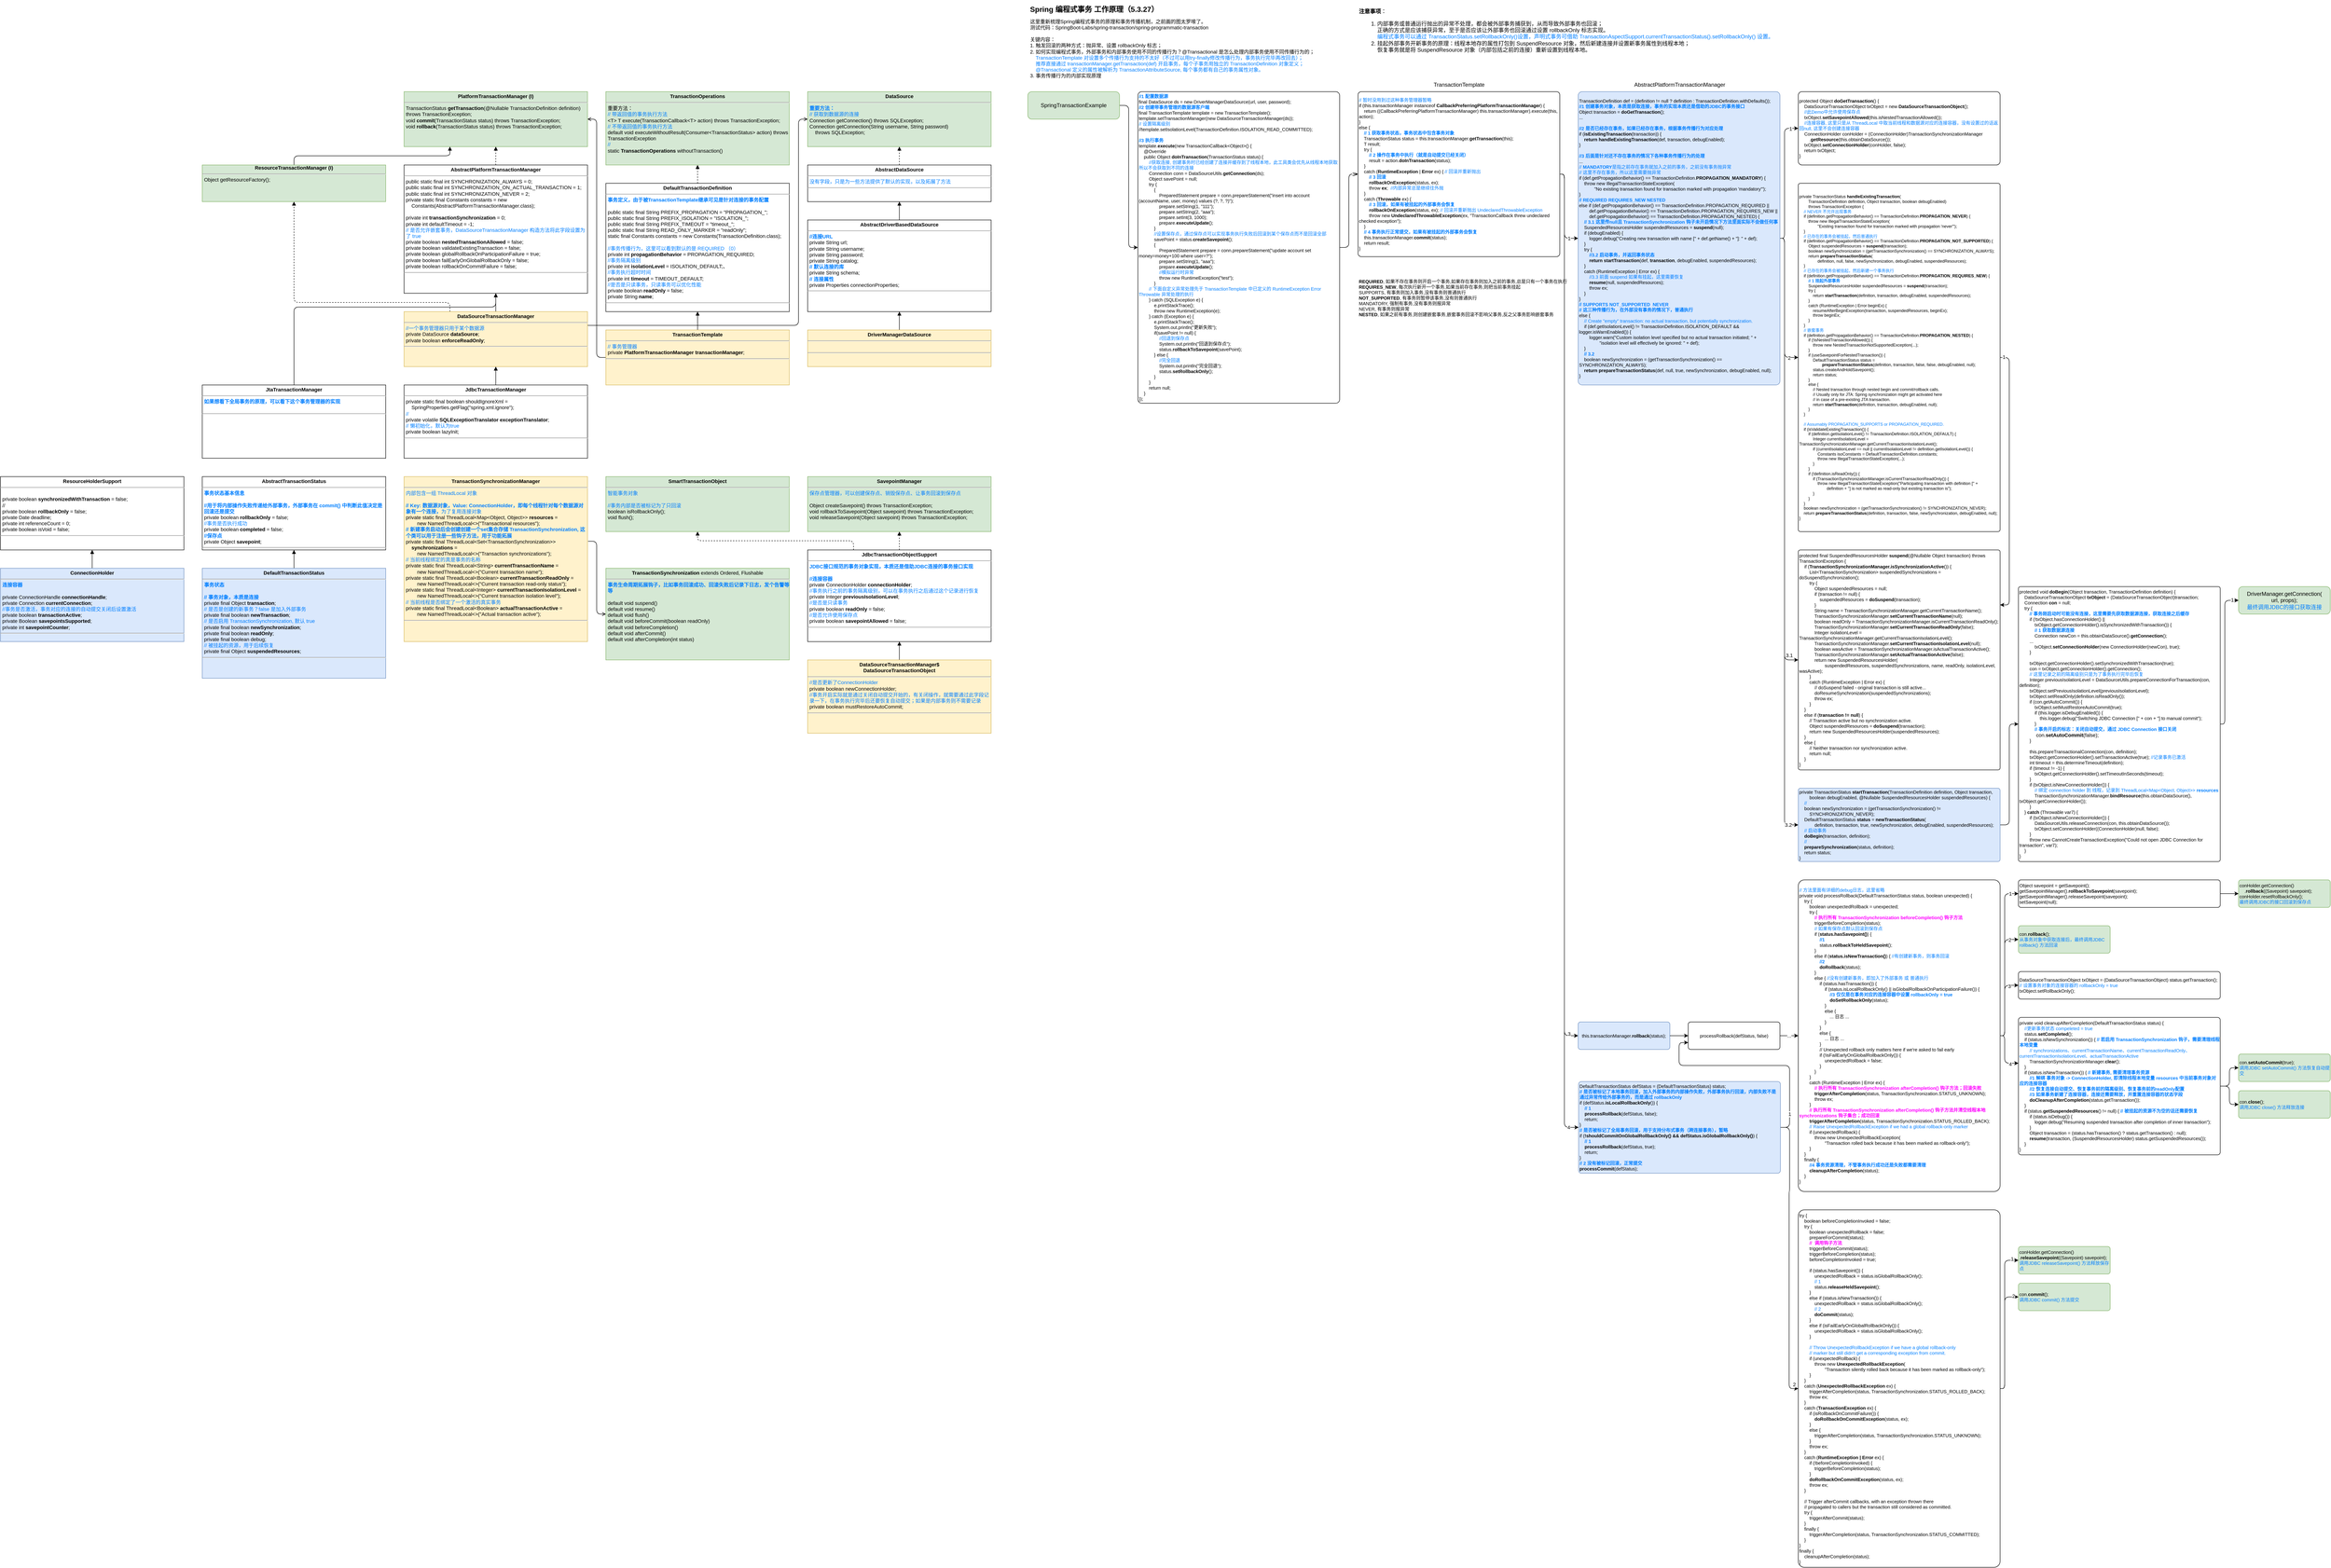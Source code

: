 <mxfile version="21.6.5" type="device">
  <diagram name="第 1 页" id="EUVRpC5VqprH-hu82ChB">
    <mxGraphModel dx="3847" dy="837" grid="1" gridSize="10" guides="1" tooltips="1" connect="1" arrows="1" fold="1" page="1" pageScale="1" pageWidth="827" pageHeight="1169" math="0" shadow="0">
      <root>
        <mxCell id="0" />
        <mxCell id="1" parent="0" />
        <mxCell id="7g7w9DKIwCULyIwxDFRv-1" value="&lt;h1 style=&quot;font-size: 16px;&quot;&gt;&lt;font style=&quot;font-size: 16px;&quot;&gt;Spring 编程式事务 工作原理（5.3.27）&lt;/font&gt;&lt;/h1&gt;&lt;div style=&quot;font-size: 11px;&quot;&gt;&lt;font style=&quot;font-size: 11px;&quot;&gt;这里重新梳理Spring编程式事务的原理和事务传播机制，之前画的图太罗嗦了。&lt;br&gt;测试代码：SpringBoot-Labs/spring-transaction/spring-programmatic-transaction&lt;/font&gt;&lt;/div&gt;&lt;div style=&quot;font-size: 11px;&quot;&gt;&lt;font style=&quot;font-size: 11px;&quot;&gt;&lt;br&gt;&lt;/font&gt;&lt;/div&gt;&lt;div style=&quot;font-size: 11px;&quot;&gt;&lt;font style=&quot;font-size: 11px;&quot;&gt;关键内容：&lt;/font&gt;&lt;/div&gt;&lt;div style=&quot;font-size: 11px;&quot;&gt;&lt;font style=&quot;font-size: 11px;&quot;&gt;1. 触发回滚的两种方式：抛异常、设置 rollbackOnly 标志；&lt;/font&gt;&lt;/div&gt;&lt;div style=&quot;font-size: 11px;&quot;&gt;&lt;font style=&quot;font-size: 11px;&quot;&gt;2. 如何实现编程式事务，外部事务和内部事务使用不同的传播行为？@Transactional 是怎么处理内部事务使用不同传播行为的；&lt;br&gt;&lt;font color=&quot;#007fff&quot;&gt;&amp;nbsp; &amp;nbsp; TransactionTemplate 对设置多个传播行为支持的不太好（不过可以用try-finally修改传播行为，事务执行完毕再改回去）；&lt;br&gt;&amp;nbsp; &amp;nbsp; 推荐直接通过&amp;nbsp;transactionManager.getTransaction(def) 开启事务，每个子事务用独立的 TransactionDefinition 对象定义；&lt;/font&gt;&lt;/font&gt;&lt;/div&gt;&lt;div style=&quot;font-size: 11px;&quot;&gt;&lt;font style=&quot;font-size: 11px;&quot;&gt;&lt;font color=&quot;#007fff&quot;&gt;&amp;nbsp; &amp;nbsp; @Transactional 定义的属性被解析为 TransactionAttributeSource, 每个事务都有自己的事务属性对象。&lt;/font&gt;&lt;/font&gt;&lt;/div&gt;&lt;div style=&quot;font-size: 11px;&quot;&gt;&lt;font style=&quot;font-size: 11px;&quot;&gt;3. 事务传播行为的内部实现原理&lt;/font&gt;&lt;/div&gt;&lt;p&gt;&lt;/p&gt;" style="text;html=1;strokeColor=none;fillColor=none;spacing=5;spacingTop=-20;whiteSpace=wrap;overflow=hidden;rounded=0;" vertex="1" parent="1">
          <mxGeometry x="40" y="10" width="640" height="180" as="geometry" />
        </mxCell>
        <mxCell id="7g7w9DKIwCULyIwxDFRv-34" value="" style="edgeStyle=orthogonalEdgeStyle;rounded=1;orthogonalLoop=1;jettySize=auto;html=1;" edge="1" parent="1" source="7g7w9DKIwCULyIwxDFRv-2" target="7g7w9DKIwCULyIwxDFRv-33">
          <mxGeometry relative="1" as="geometry" />
        </mxCell>
        <mxCell id="7g7w9DKIwCULyIwxDFRv-35" value="3" style="edgeLabel;html=1;align=center;verticalAlign=middle;resizable=0;points=[];" vertex="1" connectable="0" parent="7g7w9DKIwCULyIwxDFRv-34">
          <mxGeometry x="0.408" relative="1" as="geometry">
            <mxPoint x="10" y="-39" as="offset" />
          </mxGeometry>
        </mxCell>
        <mxCell id="7g7w9DKIwCULyIwxDFRv-2" value="&lt;font color=&quot;#007fff&quot;&gt;&lt;b&gt;//1 配置数据源&lt;/b&gt;&lt;/font&gt;&lt;br&gt;final DataSource ds = new DriverManagerDataSource(url, user, password);&lt;br&gt;&lt;b&gt;&lt;font color=&quot;#007fff&quot;&gt;//2 创建带事务管理的数据源客户端&lt;/font&gt;&lt;/b&gt;&lt;br&gt;final TransactionTemplate template = new TransactionTemplate();&lt;br&gt;template.setTransactionManager(new DataSourceTransactionManager(ds));&lt;br&gt;&lt;font color=&quot;#007fff&quot;&gt;// 设置隔离级别&lt;/font&gt;&lt;br&gt;//template.setIsolationLevel(TransactionDefinition.ISOLATION_READ_COMMITTED);&lt;br&gt;&lt;br&gt;&lt;font color=&quot;#007fff&quot;&gt;&lt;b&gt;//3 执行事务&lt;/b&gt;&lt;/font&gt;&lt;br&gt;&lt;div&gt;template.&lt;b&gt;execute&lt;/b&gt;(new TransactionCallback&amp;lt;Object&amp;gt;() {&lt;/div&gt;&lt;div&gt;&amp;nbsp; &amp;nbsp; @Override&lt;/div&gt;&lt;div&gt;&amp;nbsp; &amp;nbsp; public Object &lt;b&gt;doInTransaction&lt;/b&gt;(TransactionStatus status) {&lt;/div&gt;&lt;div&gt;&lt;font color=&quot;#007fff&quot;&gt;&amp;nbsp; &amp;nbsp; &amp;nbsp; &amp;nbsp; //获取连接, 创建事务时已经创建了连接并缓存到了线程本地，此工具类会优先从线程本地获取所以不会获取到不同的连接&lt;/font&gt;&lt;/div&gt;&lt;div&gt;&amp;nbsp; &amp;nbsp; &amp;nbsp; &amp;nbsp; Connection conn = DataSourceUtils.&lt;b&gt;getConnection&lt;/b&gt;(ds);&lt;/div&gt;&lt;div&gt;&amp;nbsp; &amp;nbsp; &amp;nbsp; &amp;nbsp; Object savePoint = null;&lt;/div&gt;&lt;div&gt;&amp;nbsp; &amp;nbsp; &amp;nbsp; &amp;nbsp; try {&lt;/div&gt;&lt;div&gt;&amp;nbsp; &amp;nbsp; &amp;nbsp; &amp;nbsp; &amp;nbsp; &amp;nbsp; {&lt;/div&gt;&lt;div&gt;&amp;nbsp; &amp;nbsp; &amp;nbsp; &amp;nbsp; &amp;nbsp; &amp;nbsp; &amp;nbsp; &amp;nbsp; PreparedStatement prepare = conn.prepareStatement(&quot;insert into account (accountName, user, money) values (?, ?, ?)&quot;);&lt;/div&gt;&lt;div&gt;&amp;nbsp; &amp;nbsp; &amp;nbsp; &amp;nbsp; &amp;nbsp; &amp;nbsp; &amp;nbsp; &amp;nbsp; prepare.setString(1, &quot;111&quot;);&lt;/div&gt;&lt;div&gt;&amp;nbsp; &amp;nbsp; &amp;nbsp; &amp;nbsp; &amp;nbsp; &amp;nbsp; &amp;nbsp; &amp;nbsp; prepare.setString(2, &quot;aaa&quot;);&lt;/div&gt;&lt;div&gt;&amp;nbsp; &amp;nbsp; &amp;nbsp; &amp;nbsp; &amp;nbsp; &amp;nbsp; &amp;nbsp; &amp;nbsp; prepare.setInt(3, 1000);&lt;/div&gt;&lt;div&gt;&amp;nbsp; &amp;nbsp; &amp;nbsp; &amp;nbsp; &amp;nbsp; &amp;nbsp; &amp;nbsp; &amp;nbsp; prepare.&lt;b&gt;executeUpdate&lt;/b&gt;();&lt;/div&gt;&lt;div&gt;&amp;nbsp; &amp;nbsp; &amp;nbsp; &amp;nbsp; &amp;nbsp; &amp;nbsp; }&lt;/div&gt;&lt;div&gt;&lt;font color=&quot;#007fff&quot;&gt;&amp;nbsp; &amp;nbsp; &amp;nbsp; &amp;nbsp; &amp;nbsp; &amp;nbsp; //设置保存点，通过保存点可以实现事务执行失败后回滚到某个保存点而不是回滚全部&lt;/font&gt;&lt;/div&gt;&lt;div&gt;&amp;nbsp; &amp;nbsp; &amp;nbsp; &amp;nbsp; &amp;nbsp; &amp;nbsp; savePoint = status.&lt;b&gt;createSavepoint&lt;/b&gt;();&lt;/div&gt;&lt;div&gt;&amp;nbsp; &amp;nbsp; &amp;nbsp; &amp;nbsp; &amp;nbsp; &amp;nbsp; {&lt;/div&gt;&lt;div&gt;&amp;nbsp; &amp;nbsp; &amp;nbsp; &amp;nbsp; &amp;nbsp; &amp;nbsp; &amp;nbsp; &amp;nbsp; PreparedStatement prepare = conn.prepareStatement(&quot;update account set money=money+100 where user=?&quot;);&lt;/div&gt;&lt;div&gt;&amp;nbsp; &amp;nbsp; &amp;nbsp; &amp;nbsp; &amp;nbsp; &amp;nbsp; &amp;nbsp; &amp;nbsp; prepare.setString(1, &quot;aaa&quot;);&lt;/div&gt;&lt;div&gt;&amp;nbsp; &amp;nbsp; &amp;nbsp; &amp;nbsp; &amp;nbsp; &amp;nbsp; &amp;nbsp; &amp;nbsp; prepare.&lt;b&gt;executeUpdate&lt;/b&gt;();&lt;/div&gt;&lt;div&gt;&lt;font color=&quot;#007fff&quot;&gt;&amp;nbsp; &amp;nbsp; &amp;nbsp; &amp;nbsp; &amp;nbsp; &amp;nbsp; &amp;nbsp; &amp;nbsp; //模拟运行时异常&lt;/font&gt;&lt;/div&gt;&lt;div&gt;&amp;nbsp; &amp;nbsp; &amp;nbsp; &amp;nbsp; &amp;nbsp; &amp;nbsp; &amp;nbsp; &amp;nbsp; throw new RuntimeException(&quot;test&quot;);&lt;/div&gt;&lt;div&gt;&amp;nbsp; &amp;nbsp; &amp;nbsp; &amp;nbsp; &amp;nbsp; &amp;nbsp; }&lt;/div&gt;&lt;div&gt;&lt;font color=&quot;#007fff&quot;&gt;&lt;span style=&quot;white-space: pre;&quot;&gt;&#x9;&lt;/span&gt;// 下面自定义异常处理先于 TransactionTemplate 中已定义的 RuntimeException Error Throwable 异常处理的执行&lt;/font&gt;&lt;/div&gt;&lt;div&gt;&amp;nbsp; &amp;nbsp; &amp;nbsp; &amp;nbsp; } catch (SQLException e) {&lt;/div&gt;&lt;div&gt;&amp;nbsp; &amp;nbsp; &amp;nbsp; &amp;nbsp; &amp;nbsp; &amp;nbsp; e.printStackTrace();&lt;/div&gt;&lt;div&gt;&amp;nbsp; &amp;nbsp; &amp;nbsp; &amp;nbsp; &amp;nbsp; &amp;nbsp; throw new RuntimeException(e);&lt;/div&gt;&lt;div&gt;&amp;nbsp; &amp;nbsp; &amp;nbsp; &amp;nbsp; } catch (Exception e) {&lt;/div&gt;&lt;div&gt;&amp;nbsp; &amp;nbsp; &amp;nbsp; &amp;nbsp; &amp;nbsp; &amp;nbsp; e.printStackTrace();&lt;/div&gt;&lt;div&gt;&amp;nbsp; &amp;nbsp; &amp;nbsp; &amp;nbsp; &amp;nbsp; &amp;nbsp; System.out.println(&quot;更新失败&quot;);&lt;/div&gt;&lt;div&gt;&amp;nbsp; &amp;nbsp; &amp;nbsp; &amp;nbsp; &amp;nbsp; &amp;nbsp; if(savePoint != null) {&lt;/div&gt;&lt;div&gt;&lt;font color=&quot;#007fff&quot;&gt;&amp;nbsp; &amp;nbsp; &amp;nbsp; &amp;nbsp; &amp;nbsp; &amp;nbsp; &amp;nbsp; &amp;nbsp; //回退到保存点&lt;/font&gt;&lt;/div&gt;&lt;div&gt;&amp;nbsp; &amp;nbsp; &amp;nbsp; &amp;nbsp; &amp;nbsp; &amp;nbsp; &amp;nbsp; &amp;nbsp; System.out.println(&quot;回退到保存点&quot;);&lt;/div&gt;&lt;div&gt;&amp;nbsp; &amp;nbsp; &amp;nbsp; &amp;nbsp; &amp;nbsp; &amp;nbsp; &amp;nbsp; &amp;nbsp; status.&lt;b&gt;rollbackToSavepoint&lt;/b&gt;(savePoint);&lt;/div&gt;&lt;div&gt;&amp;nbsp; &amp;nbsp; &amp;nbsp; &amp;nbsp; &amp;nbsp; &amp;nbsp; } else {&lt;/div&gt;&lt;div&gt;&lt;font color=&quot;#007fff&quot;&gt;&amp;nbsp; &amp;nbsp; &amp;nbsp; &amp;nbsp; &amp;nbsp; &amp;nbsp; &amp;nbsp; &amp;nbsp; //完全回退&lt;/font&gt;&lt;/div&gt;&lt;div&gt;&amp;nbsp; &amp;nbsp; &amp;nbsp; &amp;nbsp; &amp;nbsp; &amp;nbsp; &amp;nbsp; &amp;nbsp; System.out.println(&quot;完全回退&quot;);&lt;/div&gt;&lt;div&gt;&amp;nbsp; &amp;nbsp; &amp;nbsp; &amp;nbsp; &amp;nbsp; &amp;nbsp; &amp;nbsp; &amp;nbsp; status.&lt;b&gt;setRollbackOnly&lt;/b&gt;();&lt;/div&gt;&lt;div&gt;&amp;nbsp; &amp;nbsp; &amp;nbsp; &amp;nbsp; &amp;nbsp; &amp;nbsp; }&lt;/div&gt;&lt;div&gt;&amp;nbsp; &amp;nbsp; &amp;nbsp; &amp;nbsp; }&lt;/div&gt;&lt;div&gt;&amp;nbsp; &amp;nbsp; &amp;nbsp; &amp;nbsp; return null;&lt;/div&gt;&lt;div&gt;&amp;nbsp; &amp;nbsp; }&lt;/div&gt;&lt;div&gt;});&lt;/div&gt;" style="rounded=1;whiteSpace=wrap;html=1;fontSize=10;align=left;arcSize=2;" vertex="1" parent="1">
          <mxGeometry x="280" y="200" width="440" height="680" as="geometry" />
        </mxCell>
        <mxCell id="7g7w9DKIwCULyIwxDFRv-4" style="edgeStyle=orthogonalEdgeStyle;rounded=1;orthogonalLoop=1;jettySize=auto;html=1;exitX=1;exitY=0.5;exitDx=0;exitDy=0;" edge="1" parent="1" source="7g7w9DKIwCULyIwxDFRv-3" target="7g7w9DKIwCULyIwxDFRv-2">
          <mxGeometry relative="1" as="geometry" />
        </mxCell>
        <mxCell id="7g7w9DKIwCULyIwxDFRv-3" value="SpringTransactionExample" style="rounded=1;whiteSpace=wrap;html=1;fillColor=#d5e8d4;strokeColor=#82b366;" vertex="1" parent="1">
          <mxGeometry x="40" y="200" width="200" height="60" as="geometry" />
        </mxCell>
        <mxCell id="7g7w9DKIwCULyIwxDFRv-9" style="edgeStyle=orthogonalEdgeStyle;rounded=1;orthogonalLoop=1;jettySize=auto;html=1;exitX=0.5;exitY=0;exitDx=0;exitDy=0;entryX=0.5;entryY=1;entryDx=0;entryDy=0;endArrow=block;endFill=1;" edge="1" parent="1" source="7g7w9DKIwCULyIwxDFRv-5" target="7g7w9DKIwCULyIwxDFRv-7">
          <mxGeometry relative="1" as="geometry" />
        </mxCell>
        <mxCell id="7g7w9DKIwCULyIwxDFRv-5" value="&lt;p style=&quot;margin: 4px 0px 0px; text-align: center; font-size: 11px;&quot;&gt;&lt;b style=&quot;font-size: 11px;&quot;&gt;AbstractDriverBasedDataSource&lt;/b&gt;&lt;br style=&quot;font-size: 11px;&quot;&gt;&lt;/p&gt;&lt;hr style=&quot;font-size: 11px;&quot;&gt;&lt;p style=&quot;margin: 0px 0px 0px 4px; font-size: 11px;&quot;&gt;&lt;font color=&quot;#007fff&quot;&gt;&lt;b&gt;//连接URL&lt;/b&gt;&lt;/font&gt;&lt;/p&gt;&lt;p style=&quot;margin: 0px 0px 0px 4px; font-size: 11px;&quot;&gt;private String url;&lt;/p&gt;&lt;p style=&quot;margin: 0px 0px 0px 4px; font-size: 11px;&quot;&gt;private String username;&lt;/p&gt;&lt;p style=&quot;margin: 0px 0px 0px 4px; font-size: 11px;&quot;&gt;private String password;&lt;/p&gt;&lt;p style=&quot;margin: 0px 0px 0px 4px; font-size: 11px;&quot;&gt;private String catalog;&lt;/p&gt;&lt;p style=&quot;margin: 0px 0px 0px 4px; font-size: 11px;&quot;&gt;&lt;font color=&quot;#007fff&quot;&gt;&lt;b&gt;// 默认连接的库&lt;/b&gt;&lt;/font&gt;&lt;/p&gt;&lt;p style=&quot;margin: 0px 0px 0px 4px; font-size: 11px;&quot;&gt;private String schema;&lt;/p&gt;&lt;p style=&quot;margin: 0px 0px 0px 4px; font-size: 11px;&quot;&gt;&lt;font color=&quot;#007fff&quot;&gt;&lt;b&gt;// 连接属性&lt;/b&gt;&lt;/font&gt;&lt;/p&gt;&lt;p style=&quot;margin: 0px 0px 0px 4px; font-size: 11px;&quot;&gt;private Properties connectionProperties;&lt;/p&gt;&lt;hr style=&quot;font-size: 11px;&quot;&gt;&lt;p style=&quot;margin: 0px 0px 0px 4px; font-size: 11px;&quot;&gt;&lt;br&gt;&lt;/p&gt;" style="verticalAlign=top;align=left;overflow=fill;fontSize=11;fontFamily=Helvetica;html=1;whiteSpace=wrap;" vertex="1" parent="1">
          <mxGeometry x="-440" y="480" width="400" height="200" as="geometry" />
        </mxCell>
        <mxCell id="7g7w9DKIwCULyIwxDFRv-10" style="edgeStyle=orthogonalEdgeStyle;rounded=1;orthogonalLoop=1;jettySize=auto;html=1;exitX=0.5;exitY=0;exitDx=0;exitDy=0;endArrow=block;endFill=1;" edge="1" parent="1" source="7g7w9DKIwCULyIwxDFRv-6" target="7g7w9DKIwCULyIwxDFRv-5">
          <mxGeometry relative="1" as="geometry" />
        </mxCell>
        <mxCell id="7g7w9DKIwCULyIwxDFRv-6" value="&lt;p style=&quot;margin: 4px 0px 0px; text-align: center; font-size: 11px;&quot;&gt;&lt;b style=&quot;font-size: 11px;&quot;&gt;DriverManagerDataSource&lt;/b&gt;&lt;br style=&quot;font-size: 11px;&quot;&gt;&lt;/p&gt;&lt;hr style=&quot;font-size: 11px;&quot;&gt;&lt;p style=&quot;margin: 0px 0px 0px 4px; font-size: 11px;&quot;&gt;&lt;br&gt;&lt;/p&gt;&lt;hr style=&quot;font-size: 11px;&quot;&gt;&lt;p style=&quot;margin: 0px 0px 0px 4px; font-size: 11px;&quot;&gt;&lt;br&gt;&lt;/p&gt;" style="verticalAlign=top;align=left;overflow=fill;fontSize=11;fontFamily=Helvetica;html=1;whiteSpace=wrap;fillColor=#fff2cc;strokeColor=#d6b656;" vertex="1" parent="1">
          <mxGeometry x="-440" y="720" width="400" height="80" as="geometry" />
        </mxCell>
        <mxCell id="7g7w9DKIwCULyIwxDFRv-11" style="edgeStyle=orthogonalEdgeStyle;rounded=1;orthogonalLoop=1;jettySize=auto;html=1;exitX=0.5;exitY=0;exitDx=0;exitDy=0;endArrow=block;endFill=1;dashed=1;" edge="1" parent="1" source="7g7w9DKIwCULyIwxDFRv-7" target="7g7w9DKIwCULyIwxDFRv-8">
          <mxGeometry relative="1" as="geometry" />
        </mxCell>
        <mxCell id="7g7w9DKIwCULyIwxDFRv-7" value="&lt;p style=&quot;margin: 4px 0px 0px; text-align: center; font-size: 11px;&quot;&gt;&lt;b style=&quot;font-size: 11px;&quot;&gt;AbstractDataSource&lt;/b&gt;&lt;br style=&quot;font-size: 11px;&quot;&gt;&lt;/p&gt;&lt;hr style=&quot;font-size: 11px;&quot;&gt;&lt;p style=&quot;margin: 0px 0px 0px 4px; font-size: 11px;&quot;&gt;&lt;font color=&quot;#007fff&quot; style=&quot;font-size: 11px;&quot;&gt;没有字段，只是为一些方法提供了默认的实现，以及拓展了方法&lt;/font&gt;&lt;/p&gt;&lt;hr style=&quot;font-size: 11px;&quot;&gt;&lt;p style=&quot;margin: 0px 0px 0px 4px; font-size: 11px;&quot;&gt;&lt;br style=&quot;font-size: 11px;&quot;&gt;&lt;/p&gt;" style="verticalAlign=top;align=left;overflow=fill;fontSize=11;fontFamily=Helvetica;html=1;whiteSpace=wrap;" vertex="1" parent="1">
          <mxGeometry x="-440" y="360" width="400" height="80" as="geometry" />
        </mxCell>
        <mxCell id="7g7w9DKIwCULyIwxDFRv-8" value="&lt;p style=&quot;margin: 4px 0px 0px; text-align: center; font-size: 11px;&quot;&gt;&lt;b style=&quot;font-size: 11px;&quot;&gt;DataSource&lt;/b&gt;&lt;br style=&quot;font-size: 11px;&quot;&gt;&lt;/p&gt;&lt;hr style=&quot;font-size: 11px;&quot;&gt;&lt;p style=&quot;margin: 0px 0px 0px 4px; font-size: 11px;&quot;&gt;&lt;/p&gt;&lt;p style=&quot;margin: 0px 0px 0px 4px; font-size: 11px;&quot;&gt;&lt;b style=&quot;font-size: 11px;&quot;&gt;&lt;font color=&quot;#007fff&quot; style=&quot;font-size: 11px;&quot;&gt;重要方法：&lt;/font&gt;&lt;/b&gt;&lt;/p&gt;&lt;p style=&quot;margin: 0px 0px 0px 4px; font-size: 11px;&quot;&gt;&lt;font color=&quot;#007fff&quot; style=&quot;font-size: 11px;&quot;&gt;// 获取到数据源的连接&lt;/font&gt;&lt;/p&gt;&lt;p style=&quot;margin: 0px 0px 0px 4px; font-size: 11px;&quot;&gt;Connection getConnection() throws SQLException;&lt;/p&gt;&lt;p style=&quot;margin: 0px 0px 0px 4px; font-size: 11px;&quot;&gt;Connection getConnection(String username, String password)&lt;/p&gt;&lt;p style=&quot;margin: 0px 0px 0px 4px; font-size: 11px;&quot;&gt;&amp;nbsp; &amp;nbsp; throws SQLException;&lt;/p&gt;" style="verticalAlign=top;align=left;overflow=fill;fontSize=11;fontFamily=Helvetica;html=1;whiteSpace=wrap;fillColor=#d5e8d4;strokeColor=#82b366;" vertex="1" parent="1">
          <mxGeometry x="-440" y="200" width="400" height="120" as="geometry" />
        </mxCell>
        <mxCell id="7g7w9DKIwCULyIwxDFRv-16" style="edgeStyle=orthogonalEdgeStyle;rounded=1;orthogonalLoop=1;jettySize=auto;html=1;exitX=0.5;exitY=0;exitDx=0;exitDy=0;endArrow=block;endFill=1;" edge="1" parent="1" source="7g7w9DKIwCULyIwxDFRv-12" target="7g7w9DKIwCULyIwxDFRv-13">
          <mxGeometry relative="1" as="geometry" />
        </mxCell>
        <mxCell id="7g7w9DKIwCULyIwxDFRv-31" style="edgeStyle=orthogonalEdgeStyle;rounded=1;orthogonalLoop=1;jettySize=auto;html=1;exitX=0;exitY=0.5;exitDx=0;exitDy=0;entryX=1;entryY=0.5;entryDx=0;entryDy=0;endArrow=open;endFill=0;" edge="1" parent="1" source="7g7w9DKIwCULyIwxDFRv-12" target="7g7w9DKIwCULyIwxDFRv-25">
          <mxGeometry relative="1" as="geometry" />
        </mxCell>
        <mxCell id="7g7w9DKIwCULyIwxDFRv-12" value="&lt;p style=&quot;margin: 4px 0px 0px; text-align: center;&quot;&gt;&lt;b&gt;TransactionTemplate&lt;/b&gt;&lt;br style=&quot;font-size: 11px;&quot;&gt;&lt;/p&gt;&lt;hr style=&quot;font-size: 11px;&quot;&gt;&lt;p style=&quot;margin: 0px 0px 0px 4px;&quot;&gt;&lt;font color=&quot;#007fff&quot;&gt;// 事务管理器&lt;/font&gt;&lt;/p&gt;&lt;p style=&quot;margin: 0px 0px 0px 4px;&quot;&gt;private &lt;b&gt;PlatformTransactionManager&lt;/b&gt; &lt;b&gt;transactionManager&lt;/b&gt;;&lt;br&gt;&lt;/p&gt;&lt;hr style=&quot;font-size: 11px;&quot;&gt;&lt;p style=&quot;margin: 0px 0px 0px 4px; font-size: 11px;&quot;&gt;&lt;br&gt;&lt;/p&gt;" style="verticalAlign=top;align=left;overflow=fill;fontSize=11;fontFamily=Helvetica;html=1;whiteSpace=wrap;fillColor=#fff2cc;strokeColor=#d6b656;" vertex="1" parent="1">
          <mxGeometry x="-880" y="720" width="400" height="120" as="geometry" />
        </mxCell>
        <mxCell id="7g7w9DKIwCULyIwxDFRv-15" style="edgeStyle=orthogonalEdgeStyle;rounded=1;orthogonalLoop=1;jettySize=auto;html=1;exitX=0.5;exitY=0;exitDx=0;exitDy=0;endArrow=block;endFill=1;dashed=1;" edge="1" parent="1" source="7g7w9DKIwCULyIwxDFRv-13" target="7g7w9DKIwCULyIwxDFRv-14">
          <mxGeometry relative="1" as="geometry" />
        </mxCell>
        <mxCell id="7g7w9DKIwCULyIwxDFRv-13" value="&lt;p style=&quot;margin: 4px 0px 0px; text-align: center;&quot;&gt;&lt;b&gt;DefaultTransactionDefinition&lt;/b&gt;&lt;br style=&quot;font-size: 11px;&quot;&gt;&lt;/p&gt;&lt;hr style=&quot;font-size: 11px;&quot;&gt;&lt;p style=&quot;margin: 0px 0px 0px 4px;&quot;&gt;&lt;b&gt;&lt;font color=&quot;#007fff&quot;&gt;事务定义，由于被TransactionTemplate继承可见是针对连接的事务配置&lt;/font&gt;&lt;/b&gt;&lt;/p&gt;&lt;p style=&quot;margin: 0px 0px 0px 4px;&quot;&gt;&lt;br&gt;&lt;/p&gt;&lt;p style=&quot;margin: 0px 0px 0px 4px;&quot;&gt;public static final String PREFIX_PROPAGATION = &quot;PROPAGATION_&quot;;&lt;/p&gt;&lt;p style=&quot;margin: 0px 0px 0px 4px;&quot;&gt;public static final String PREFIX_ISOLATION = &quot;ISOLATION_&quot;;&lt;/p&gt;&lt;p style=&quot;margin: 0px 0px 0px 4px;&quot;&gt;public static final String PREFIX_TIMEOUT = &quot;timeout_&quot;;&lt;/p&gt;&lt;p style=&quot;margin: 0px 0px 0px 4px;&quot;&gt;public static final String READ_ONLY_MARKER = &quot;readOnly&quot;;&lt;/p&gt;&lt;p style=&quot;margin: 0px 0px 0px 4px;&quot;&gt;static final Constants constants = new Constants(TransactionDefinition.class);&lt;/p&gt;&lt;p style=&quot;margin: 0px 0px 0px 4px;&quot;&gt;&lt;br&gt;&lt;/p&gt;&lt;p style=&quot;margin: 0px 0px 0px 4px;&quot;&gt;&lt;font color=&quot;#007fff&quot;&gt;//事务传播行为，这里可以看到默认的是 REQUIRED （0）&lt;/font&gt;&lt;/p&gt;&lt;p style=&quot;margin: 0px 0px 0px 4px;&quot;&gt;private int &lt;b&gt;propagationBehavior&lt;/b&gt; = PROPAGATION_REQUIRED;&lt;/p&gt;&lt;p style=&quot;margin: 0px 0px 0px 4px;&quot;&gt;&lt;font color=&quot;#007fff&quot;&gt;//事务隔离级别&lt;/font&gt;&lt;/p&gt;&lt;p style=&quot;margin: 0px 0px 0px 4px;&quot;&gt;private int &lt;b&gt;isolationLevel&lt;/b&gt; = ISOLATION_DEFAULT;、&lt;/p&gt;&lt;p style=&quot;margin: 0px 0px 0px 4px;&quot;&gt;&lt;font color=&quot;#007fff&quot;&gt;//事务执行超时时间&lt;/font&gt;&lt;/p&gt;&lt;p style=&quot;margin: 0px 0px 0px 4px;&quot;&gt;private int &lt;b&gt;timeout&lt;/b&gt; = TIMEOUT_DEFAULT;&lt;/p&gt;&lt;p style=&quot;margin: 0px 0px 0px 4px;&quot;&gt;&lt;font color=&quot;#007fff&quot;&gt;//是否是只读事务，只读事务可以优化性能&lt;/font&gt;&lt;/p&gt;&lt;p style=&quot;margin: 0px 0px 0px 4px;&quot;&gt;private boolean &lt;b&gt;readOnly&lt;/b&gt; = false;&lt;/p&gt;&lt;p style=&quot;margin: 0px 0px 0px 4px;&quot;&gt;private String &lt;b&gt;name&lt;/b&gt;;&lt;/p&gt;&lt;hr style=&quot;font-size: 11px;&quot;&gt;&lt;p style=&quot;margin: 0px 0px 0px 4px; font-size: 11px;&quot;&gt;&lt;br&gt;&lt;/p&gt;" style="verticalAlign=top;align=left;overflow=fill;fontSize=11;fontFamily=Helvetica;html=1;whiteSpace=wrap;" vertex="1" parent="1">
          <mxGeometry x="-880" y="400" width="400" height="280" as="geometry" />
        </mxCell>
        <mxCell id="7g7w9DKIwCULyIwxDFRv-14" value="&lt;p style=&quot;margin: 4px 0px 0px; text-align: center;&quot;&gt;&lt;b&gt;TransactionOperations&lt;/b&gt;&lt;br style=&quot;font-size: 11px;&quot;&gt;&lt;/p&gt;&lt;hr style=&quot;font-size: 11px;&quot;&gt;&lt;p style=&quot;margin: 0px 0px 0px 4px; font-size: 11px;&quot;&gt;&lt;/p&gt;&lt;p style=&quot;margin: 0px 0px 0px 4px;&quot;&gt;重要方法：&lt;/p&gt;&lt;p style=&quot;margin: 0px 0px 0px 4px;&quot;&gt;&lt;font color=&quot;#007fff&quot;&gt;// 带返回值的事务执行方法&lt;/font&gt;&lt;/p&gt;&lt;p style=&quot;margin: 0px 0px 0px 4px;&quot;&gt;&amp;lt;T&amp;gt; T execute(TransactionCallback&amp;lt;T&amp;gt; action) throws TransactionException;&lt;br&gt;&lt;/p&gt;&lt;p style=&quot;margin: 0px 0px 0px 4px;&quot;&gt;&lt;font color=&quot;#007fff&quot;&gt;// 不带返回值的事务执行方法&lt;/font&gt;&lt;br&gt;&lt;/p&gt;&lt;p style=&quot;margin: 0px 0px 0px 4px;&quot;&gt;default void executeWithoutResult(Consumer&amp;lt;TransactionStatus&amp;gt; action) throws TransactionException&lt;br&gt;&lt;/p&gt;&lt;p style=&quot;margin: 0px 0px 0px 4px;&quot;&gt;&lt;font color=&quot;#007fff&quot;&gt;//&lt;/font&gt;&lt;/p&gt;&lt;p style=&quot;margin: 0px 0px 0px 4px;&quot;&gt;static &lt;b&gt;TransactionOperations&lt;/b&gt; withoutTransaction()&lt;br&gt;&lt;/p&gt;" style="verticalAlign=top;align=left;overflow=fill;fontSize=11;fontFamily=Helvetica;html=1;whiteSpace=wrap;fillColor=#d5e8d4;strokeColor=#82b366;" vertex="1" parent="1">
          <mxGeometry x="-880" y="200" width="400" height="160" as="geometry" />
        </mxCell>
        <mxCell id="7g7w9DKIwCULyIwxDFRv-20" style="edgeStyle=orthogonalEdgeStyle;orthogonalLoop=1;jettySize=auto;html=1;exitX=0.5;exitY=0;exitDx=0;exitDy=0;endArrow=block;endFill=1;dashed=1;rounded=1;" edge="1" parent="1" source="7g7w9DKIwCULyIwxDFRv-21" target="7g7w9DKIwCULyIwxDFRv-25">
          <mxGeometry relative="1" as="geometry" />
        </mxCell>
        <mxCell id="7g7w9DKIwCULyIwxDFRv-21" value="&lt;p style=&quot;margin: 4px 0px 0px; text-align: center; font-size: 11px;&quot;&gt;&lt;b style=&quot;font-size: 11px;&quot;&gt;AbstractPlatformTransactionManager&lt;/b&gt;&lt;br style=&quot;font-size: 11px;&quot;&gt;&lt;/p&gt;&lt;hr style=&quot;font-size: 11px;&quot;&gt;&lt;p style=&quot;margin: 0px 0px 0px 4px; font-size: 11px;&quot;&gt;public static final int SYNCHRONIZATION_ALWAYS = 0;&lt;/p&gt;&lt;p style=&quot;margin: 0px 0px 0px 4px; font-size: 11px;&quot;&gt;public static final int SYNCHRONIZATION_ON_ACTUAL_TRANSACTION = 1;&lt;/p&gt;&lt;p style=&quot;margin: 0px 0px 0px 4px; font-size: 11px;&quot;&gt;public static final int SYNCHRONIZATION_NEVER = 2;&lt;/p&gt;&lt;p style=&quot;margin: 0px 0px 0px 4px; font-size: 11px;&quot;&gt;private static final Constants constants = new &lt;br&gt;&amp;nbsp; &amp;nbsp; Constants(AbstractPlatformTransactionManager.class);&lt;/p&gt;&lt;p style=&quot;margin: 0px 0px 0px 4px; font-size: 11px;&quot;&gt;&lt;span style=&quot;background-color: initial;&quot;&gt;&lt;br&gt;&lt;/span&gt;&lt;/p&gt;&lt;p style=&quot;margin: 0px 0px 0px 4px; font-size: 11px;&quot;&gt;&lt;span style=&quot;background-color: initial;&quot;&gt;private int &lt;/span&gt;&lt;b style=&quot;background-color: initial;&quot;&gt;transactionSynchronization&lt;/b&gt;&lt;span style=&quot;background-color: initial;&quot;&gt; = 0;&lt;/span&gt;&lt;br&gt;&lt;/p&gt;&lt;p style=&quot;margin: 0px 0px 0px 4px; font-size: 11px;&quot;&gt;private int defaultTimeout = -1;&lt;/p&gt;&lt;p style=&quot;margin: 0px 0px 0px 4px; font-size: 11px;&quot;&gt;&lt;font color=&quot;#007fff&quot;&gt;// 是否允许嵌套事务，DataSourceTransactionManager 构造方法将此字段设置为了 true&lt;/font&gt;&lt;/p&gt;&lt;p style=&quot;margin: 0px 0px 0px 4px; font-size: 11px;&quot;&gt;private boolean &lt;b&gt;nestedTransactionAllowed&lt;/b&gt; = false;&lt;/p&gt;&lt;p style=&quot;margin: 0px 0px 0px 4px; font-size: 11px;&quot;&gt;private boolean validateExistingTransaction = false;&lt;/p&gt;&lt;p style=&quot;margin: 0px 0px 0px 4px; font-size: 11px;&quot;&gt;private boolean globalRollbackOnParticipationFailure = true;&lt;/p&gt;&lt;p style=&quot;margin: 0px 0px 0px 4px; font-size: 11px;&quot;&gt;private boolean failEarlyOnGlobalRollbackOnly = false;&lt;/p&gt;&lt;p style=&quot;margin: 0px 0px 0px 4px; font-size: 11px;&quot;&gt;private boolean rollbackOnCommitFailure = false;&lt;/p&gt;&lt;hr style=&quot;font-size: 11px;&quot;&gt;&lt;p style=&quot;margin: 0px 0px 0px 4px; font-size: 11px;&quot;&gt;&lt;br style=&quot;font-size: 11px;&quot;&gt;&lt;/p&gt;" style="verticalAlign=top;align=left;overflow=fill;fontSize=11;fontFamily=Helvetica;html=1;whiteSpace=wrap;" vertex="1" parent="1">
          <mxGeometry x="-1320" y="360" width="400" height="280" as="geometry" />
        </mxCell>
        <mxCell id="7g7w9DKIwCULyIwxDFRv-22" style="edgeStyle=orthogonalEdgeStyle;orthogonalLoop=1;jettySize=auto;html=1;exitX=0.5;exitY=0;exitDx=0;exitDy=0;entryX=0.5;entryY=1;entryDx=0;entryDy=0;endArrow=block;endFill=1;rounded=1;" edge="1" parent="1" source="7g7w9DKIwCULyIwxDFRv-24" target="7g7w9DKIwCULyIwxDFRv-21">
          <mxGeometry relative="1" as="geometry" />
        </mxCell>
        <mxCell id="7g7w9DKIwCULyIwxDFRv-23" style="edgeStyle=orthogonalEdgeStyle;orthogonalLoop=1;jettySize=auto;html=1;exitX=0.25;exitY=0;exitDx=0;exitDy=0;endArrow=block;endFill=1;dashed=1;rounded=1;" edge="1" parent="1" source="7g7w9DKIwCULyIwxDFRv-24" target="7g7w9DKIwCULyIwxDFRv-27">
          <mxGeometry relative="1" as="geometry">
            <Array as="points">
              <mxPoint x="-1220" y="660" />
              <mxPoint x="-1560" y="660" />
            </Array>
          </mxGeometry>
        </mxCell>
        <mxCell id="7g7w9DKIwCULyIwxDFRv-32" style="edgeStyle=orthogonalEdgeStyle;rounded=1;orthogonalLoop=1;jettySize=auto;html=1;exitX=1;exitY=0.25;exitDx=0;exitDy=0;entryX=0;entryY=0.5;entryDx=0;entryDy=0;endArrow=open;endFill=0;" edge="1" parent="1" source="7g7w9DKIwCULyIwxDFRv-24" target="7g7w9DKIwCULyIwxDFRv-8">
          <mxGeometry relative="1" as="geometry">
            <Array as="points">
              <mxPoint x="-460" y="710" />
              <mxPoint x="-460" y="260" />
            </Array>
          </mxGeometry>
        </mxCell>
        <mxCell id="7g7w9DKIwCULyIwxDFRv-24" value="&lt;p style=&quot;margin: 4px 0px 0px; text-align: center; font-size: 11px;&quot;&gt;&lt;b style=&quot;font-size: 11px;&quot;&gt;DataSourceTransactionManager&lt;/b&gt;&lt;br style=&quot;font-size: 11px;&quot;&gt;&lt;/p&gt;&lt;hr style=&quot;font-size: 11px;&quot;&gt;&lt;p style=&quot;margin: 0px 0px 0px 4px; font-size: 11px;&quot;&gt;&lt;span style=&quot;background-color: initial;&quot;&gt;&lt;font color=&quot;#007fff&quot;&gt;//一个事务管理器只用于某个数据源&lt;/font&gt;&lt;/span&gt;&lt;/p&gt;&lt;p style=&quot;margin: 0px 0px 0px 4px; font-size: 11px;&quot;&gt;&lt;span style=&quot;background-color: initial;&quot;&gt;private DataSource &lt;/span&gt;&lt;b style=&quot;background-color: initial;&quot;&gt;dataSource&lt;/b&gt;&lt;span style=&quot;background-color: initial;&quot;&gt;;&lt;/span&gt;&lt;br&gt;&lt;/p&gt;&lt;p style=&quot;margin: 0px 0px 0px 4px; font-size: 11px;&quot;&gt;private boolean &lt;b&gt;enforceReadOnly&lt;/b&gt;;&lt;/p&gt;&lt;hr style=&quot;font-size: 11px;&quot;&gt;&lt;p style=&quot;margin: 0px 0px 0px 4px; font-size: 11px;&quot;&gt;&lt;br style=&quot;font-size: 11px;&quot;&gt;&lt;/p&gt;" style="verticalAlign=top;align=left;overflow=fill;fontSize=11;fontFamily=Helvetica;html=1;whiteSpace=wrap;fillColor=#fff2cc;strokeColor=#d6b656;" vertex="1" parent="1">
          <mxGeometry x="-1320" y="680" width="400" height="120" as="geometry" />
        </mxCell>
        <mxCell id="7g7w9DKIwCULyIwxDFRv-25" value="&lt;p style=&quot;margin: 4px 0px 0px; text-align: center;&quot;&gt;&lt;b&gt;PlatformTransactionManager (I)&lt;/b&gt;&lt;br style=&quot;font-size: 11px;&quot;&gt;&lt;/p&gt;&lt;hr style=&quot;font-size: 11px;&quot;&gt;&lt;p style=&quot;margin: 0px 0px 0px 4px;&quot;&gt;TransactionStatus &lt;b&gt;getTransaction&lt;/b&gt;(@Nullable TransactionDefinition definition) throws TransactionException;&lt;/p&gt;&lt;p style=&quot;margin: 0px 0px 0px 4px;&quot;&gt;void &lt;b&gt;commit&lt;/b&gt;(TransactionStatus status) throws TransactionException;&lt;/p&gt;&lt;p style=&quot;margin: 0px 0px 0px 4px;&quot;&gt;void &lt;b&gt;rollback&lt;/b&gt;(TransactionStatus status) throws TransactionException;&lt;/p&gt;" style="verticalAlign=top;align=left;overflow=fill;fontSize=11;fontFamily=Helvetica;html=1;whiteSpace=wrap;fillColor=#d5e8d4;strokeColor=#82b366;" vertex="1" parent="1">
          <mxGeometry x="-1320" y="200" width="400" height="120" as="geometry" />
        </mxCell>
        <mxCell id="7g7w9DKIwCULyIwxDFRv-26" style="edgeStyle=orthogonalEdgeStyle;orthogonalLoop=1;jettySize=auto;html=1;exitX=0.5;exitY=0;exitDx=0;exitDy=0;entryX=0.25;entryY=1;entryDx=0;entryDy=0;endArrow=block;endFill=1;rounded=1;" edge="1" parent="1" source="7g7w9DKIwCULyIwxDFRv-27" target="7g7w9DKIwCULyIwxDFRv-25">
          <mxGeometry relative="1" as="geometry" />
        </mxCell>
        <mxCell id="7g7w9DKIwCULyIwxDFRv-27" value="&lt;div style=&quot;text-align: center;&quot;&gt;&lt;b&gt;ResourceTransactionManager&lt;/b&gt;&lt;b style=&quot;background-color: initial;&quot;&gt;&amp;nbsp;(I)&lt;/b&gt;&lt;/div&gt;&lt;hr style=&quot;font-size: 11px;&quot;&gt;&lt;p style=&quot;margin: 0px 0px 0px 4px;&quot;&gt;Object getResourceFactory();&lt;br&gt;&lt;/p&gt;" style="verticalAlign=top;align=left;overflow=fill;fontSize=11;fontFamily=Helvetica;html=1;whiteSpace=wrap;fillColor=#d5e8d4;strokeColor=#82b366;" vertex="1" parent="1">
          <mxGeometry x="-1760" y="360" width="400" height="80" as="geometry" />
        </mxCell>
        <mxCell id="7g7w9DKIwCULyIwxDFRv-28" style="edgeStyle=orthogonalEdgeStyle;orthogonalLoop=1;jettySize=auto;html=1;exitX=0.5;exitY=0;exitDx=0;exitDy=0;entryX=0.5;entryY=1;entryDx=0;entryDy=0;endArrow=block;endFill=1;rounded=1;" edge="1" parent="1" source="7g7w9DKIwCULyIwxDFRv-29" target="7g7w9DKIwCULyIwxDFRv-24">
          <mxGeometry relative="1" as="geometry" />
        </mxCell>
        <mxCell id="7g7w9DKIwCULyIwxDFRv-29" value="&lt;p style=&quot;margin: 4px 0px 0px; text-align: center;&quot;&gt;&lt;b&gt;JdbcTransactionManager&lt;/b&gt;&lt;br style=&quot;font-size: 11px;&quot;&gt;&lt;/p&gt;&lt;hr style=&quot;font-size: 11px;&quot;&gt;&lt;p style=&quot;margin: 0px 0px 0px 4px;&quot;&gt;private static final boolean shouldIgnoreXml = &lt;br&gt;&amp;nbsp; &amp;nbsp; SpringProperties.getFlag(&quot;spring.xml.ignore&quot;);&lt;/p&gt;&lt;p style=&quot;margin: 0px 0px 0px 4px;&quot;&gt;&lt;font color=&quot;#007fff&quot;&gt;//&amp;nbsp;&lt;/font&gt;&lt;/p&gt;&lt;p style=&quot;margin: 0px 0px 0px 4px;&quot;&gt;&lt;span style=&quot;background-color: initial;&quot;&gt;private volatile &lt;b&gt;SQLExceptionTranslator&lt;/b&gt; &lt;b&gt;exceptionTranslator&lt;/b&gt;;&lt;/span&gt;&lt;br&gt;&lt;/p&gt;&lt;p style=&quot;margin: 0px 0px 0px 4px;&quot;&gt;&lt;span style=&quot;background-color: initial;&quot;&gt;&lt;font color=&quot;#007fff&quot;&gt;// 懒初始化，默认为true&lt;/font&gt;&lt;/span&gt;&lt;/p&gt;&lt;p style=&quot;margin: 0px 0px 0px 4px;&quot;&gt;private boolean lazyInit;&lt;/p&gt;&lt;hr style=&quot;font-size: 11px;&quot;&gt;&lt;p style=&quot;margin: 0px 0px 0px 4px; font-size: 11px;&quot;&gt;&lt;br style=&quot;font-size: 11px;&quot;&gt;&lt;/p&gt;" style="verticalAlign=top;align=left;overflow=fill;fontSize=11;fontFamily=Helvetica;html=1;whiteSpace=wrap;" vertex="1" parent="1">
          <mxGeometry x="-1320" y="840" width="400" height="160" as="geometry" />
        </mxCell>
        <mxCell id="7g7w9DKIwCULyIwxDFRv-37" value="" style="edgeStyle=orthogonalEdgeStyle;rounded=1;orthogonalLoop=1;jettySize=auto;html=1;" edge="1" parent="1" source="7g7w9DKIwCULyIwxDFRv-33" target="7g7w9DKIwCULyIwxDFRv-36">
          <mxGeometry relative="1" as="geometry">
            <Array as="points">
              <mxPoint x="1210" y="380" />
              <mxPoint x="1210" y="520" />
            </Array>
          </mxGeometry>
        </mxCell>
        <mxCell id="7g7w9DKIwCULyIwxDFRv-74" value="1" style="edgeLabel;html=1;align=center;verticalAlign=middle;resizable=0;points=[];" vertex="1" connectable="0" parent="7g7w9DKIwCULyIwxDFRv-37">
          <mxGeometry x="0.874" y="-2" relative="1" as="geometry">
            <mxPoint x="-9" y="-2" as="offset" />
          </mxGeometry>
        </mxCell>
        <mxCell id="7g7w9DKIwCULyIwxDFRv-76" style="edgeStyle=orthogonalEdgeStyle;rounded=1;orthogonalLoop=1;jettySize=auto;html=1;exitX=1;exitY=0.5;exitDx=0;exitDy=0;entryX=0;entryY=0.5;entryDx=0;entryDy=0;" edge="1" parent="1" source="7g7w9DKIwCULyIwxDFRv-33" target="7g7w9DKIwCULyIwxDFRv-75">
          <mxGeometry relative="1" as="geometry">
            <Array as="points">
              <mxPoint x="1210" y="380" />
              <mxPoint x="1210" y="2260" />
            </Array>
          </mxGeometry>
        </mxCell>
        <mxCell id="7g7w9DKIwCULyIwxDFRv-77" value="3" style="edgeLabel;html=1;align=center;verticalAlign=middle;resizable=0;points=[];" vertex="1" connectable="0" parent="7g7w9DKIwCULyIwxDFRv-76">
          <mxGeometry x="0.955" y="-1" relative="1" as="geometry">
            <mxPoint x="11" y="9" as="offset" />
          </mxGeometry>
        </mxCell>
        <mxCell id="7g7w9DKIwCULyIwxDFRv-107" style="edgeStyle=orthogonalEdgeStyle;rounded=1;orthogonalLoop=1;jettySize=auto;html=1;exitX=1;exitY=0.5;exitDx=0;exitDy=0;entryX=0;entryY=0.5;entryDx=0;entryDy=0;" edge="1" parent="1" source="7g7w9DKIwCULyIwxDFRv-33" target="7g7w9DKIwCULyIwxDFRv-106">
          <mxGeometry relative="1" as="geometry">
            <Array as="points">
              <mxPoint x="1210" y="380" />
              <mxPoint x="1210" y="2460" />
            </Array>
          </mxGeometry>
        </mxCell>
        <mxCell id="7g7w9DKIwCULyIwxDFRv-108" value="4" style="edgeLabel;html=1;align=center;verticalAlign=middle;resizable=0;points=[];" vertex="1" connectable="0" parent="7g7w9DKIwCULyIwxDFRv-107">
          <mxGeometry x="0.982" y="-4" relative="1" as="geometry">
            <mxPoint x="-3" y="-4" as="offset" />
          </mxGeometry>
        </mxCell>
        <mxCell id="7g7w9DKIwCULyIwxDFRv-33" value="&lt;div&gt;&lt;font color=&quot;#007fff&quot;&gt;// 暂时没用到过这种事务管理器暂略&lt;/font&gt;&lt;/div&gt;&lt;div&gt;if (this.transactionManager instanceof &lt;b&gt;CallbackPreferringPlatformTransactionManager&lt;/b&gt;) {&lt;/div&gt;&lt;div&gt;&amp;nbsp; &amp;nbsp; return ((CallbackPreferringPlatformTransactionManager) this.transactionManager).execute(this, action);&lt;/div&gt;&lt;div&gt;}&lt;/div&gt;&lt;div&gt;else {&lt;/div&gt;&lt;div&gt;&lt;b&gt;&amp;nbsp; &amp;nbsp; &lt;font color=&quot;#007fff&quot;&gt;// 1 获取事务状态，事务状态中包含事务对象&lt;/font&gt;&lt;/b&gt;&lt;/div&gt;&lt;div&gt;&amp;nbsp; &amp;nbsp; TransactionStatus status = this.transactionManager.&lt;b&gt;getTransaction&lt;/b&gt;(this);&lt;/div&gt;&lt;div&gt;&amp;nbsp; &amp;nbsp; T result;&lt;/div&gt;&lt;div&gt;&amp;nbsp; &amp;nbsp; try {&lt;/div&gt;&lt;div&gt;&amp;nbsp; &amp;nbsp; &amp;nbsp; &amp;nbsp; &lt;font color=&quot;#007fff&quot;&gt;&lt;b&gt;// 2 操作在事务中执行（就是自动提交已经关闭）&lt;/b&gt;&lt;/font&gt;&lt;/div&gt;&lt;div&gt;&amp;nbsp; &amp;nbsp; &amp;nbsp; &amp;nbsp; result = action.&lt;b&gt;doInTransaction&lt;/b&gt;(status);&lt;/div&gt;&lt;div&gt;&amp;nbsp; &amp;nbsp; }&lt;/div&gt;&lt;div&gt;&amp;nbsp; &amp;nbsp; catch (&lt;b&gt;RuntimeException&lt;/b&gt; | &lt;b&gt;Error&lt;/b&gt; ex) { &lt;font color=&quot;#007fff&quot;&gt;// 回滚并重新抛出&lt;/font&gt;&lt;/div&gt;&lt;div&gt;&lt;font color=&quot;#007fff&quot;&gt;&amp;nbsp; &amp;nbsp; &amp;nbsp; &amp;nbsp; &lt;b&gt;// 3 回滚&lt;/b&gt;&lt;/font&gt;&lt;/div&gt;&lt;div&gt;&lt;span style=&quot;background-color: initial;&quot;&gt;&amp;nbsp; &amp;nbsp; &amp;nbsp; &amp;nbsp; &lt;b&gt;rollbackOnException&lt;/b&gt;(status, ex);&lt;/span&gt;&lt;br&gt;&lt;/div&gt;&lt;div&gt;&amp;nbsp; &amp;nbsp; &amp;nbsp; &amp;nbsp; throw &lt;b&gt;ex&lt;/b&gt;;&amp;nbsp; &lt;font color=&quot;#007fff&quot;&gt;//内部异常总是继续往外抛&lt;/font&gt;&lt;/div&gt;&lt;div&gt;&amp;nbsp; &amp;nbsp; }&lt;/div&gt;&lt;div&gt;&amp;nbsp; &amp;nbsp; catch (&lt;b&gt;Throwable&lt;/b&gt; ex) {&lt;/div&gt;&lt;div&gt;&lt;font color=&quot;#007fff&quot;&gt;&amp;nbsp; &amp;nbsp; &amp;nbsp; &amp;nbsp; &lt;b&gt;// 3 回滚，如果有被挂起的外部事务会恢复&lt;/b&gt;&lt;/font&gt;&lt;/div&gt;&lt;div&gt;&lt;span style=&quot;background-color: initial;&quot;&gt;&amp;nbsp; &amp;nbsp; &amp;nbsp; &amp;nbsp; &lt;b&gt;rollbackOnException&lt;/b&gt;(status, ex);&lt;font color=&quot;#007fff&quot;&gt; // 回滚并重新抛出 UndeclaredThrowableException&lt;/font&gt;&lt;/span&gt;&lt;br&gt;&lt;/div&gt;&lt;div&gt;&amp;nbsp; &amp;nbsp; &amp;nbsp; &amp;nbsp; throw new &lt;b&gt;UndeclaredThrowableException&lt;/b&gt;(ex, &quot;TransactionCallback threw undeclared checked exception&quot;);&lt;/div&gt;&lt;div&gt;&amp;nbsp; &amp;nbsp; }&lt;/div&gt;&lt;div&gt;&lt;b&gt;&amp;nbsp; &amp;nbsp; &lt;font color=&quot;#007fff&quot;&gt;// 4 事务执行正常提交，如果有被挂起的外部事务会恢复&lt;/font&gt;&lt;/b&gt;&lt;/div&gt;&lt;div&gt;&amp;nbsp; &amp;nbsp; this.transactionManager.&lt;b&gt;commit&lt;/b&gt;(status);&lt;/div&gt;&lt;div&gt;&amp;nbsp; &amp;nbsp; return result;&lt;/div&gt;&lt;div&gt;}&lt;/div&gt;" style="rounded=1;whiteSpace=wrap;html=1;fontSize=10;align=left;arcSize=2;" vertex="1" parent="1">
          <mxGeometry x="760" y="200" width="440" height="360" as="geometry" />
        </mxCell>
        <mxCell id="7g7w9DKIwCULyIwxDFRv-41" value="" style="edgeStyle=orthogonalEdgeStyle;rounded=1;orthogonalLoop=1;jettySize=auto;html=1;exitX=1;exitY=0.5;exitDx=0;exitDy=0;" edge="1" parent="1" source="7g7w9DKIwCULyIwxDFRv-36" target="7g7w9DKIwCULyIwxDFRv-40">
          <mxGeometry relative="1" as="geometry">
            <Array as="points">
              <mxPoint x="1690" y="520" />
              <mxPoint x="1690" y="280" />
            </Array>
          </mxGeometry>
        </mxCell>
        <mxCell id="7g7w9DKIwCULyIwxDFRv-50" value="1" style="edgeLabel;html=1;align=center;verticalAlign=middle;resizable=0;points=[];" vertex="1" connectable="0" parent="7g7w9DKIwCULyIwxDFRv-41">
          <mxGeometry x="0.88" y="-1" relative="1" as="geometry">
            <mxPoint as="offset" />
          </mxGeometry>
        </mxCell>
        <mxCell id="7g7w9DKIwCULyIwxDFRv-52" style="edgeStyle=orthogonalEdgeStyle;rounded=1;orthogonalLoop=1;jettySize=auto;html=1;exitX=1;exitY=0.5;exitDx=0;exitDy=0;entryX=0;entryY=0.5;entryDx=0;entryDy=0;" edge="1" parent="1" source="7g7w9DKIwCULyIwxDFRv-36" target="7g7w9DKIwCULyIwxDFRv-51">
          <mxGeometry relative="1" as="geometry">
            <Array as="points">
              <mxPoint x="1690" y="520" />
              <mxPoint x="1690" y="780" />
            </Array>
          </mxGeometry>
        </mxCell>
        <mxCell id="7g7w9DKIwCULyIwxDFRv-53" value="2" style="edgeLabel;html=1;align=center;verticalAlign=middle;resizable=0;points=[];" vertex="1" connectable="0" parent="7g7w9DKIwCULyIwxDFRv-52">
          <mxGeometry x="0.463" y="2" relative="1" as="geometry">
            <mxPoint x="8" y="51" as="offset" />
          </mxGeometry>
        </mxCell>
        <mxCell id="7g7w9DKIwCULyIwxDFRv-55" style="edgeStyle=orthogonalEdgeStyle;rounded=1;orthogonalLoop=1;jettySize=auto;html=1;exitX=1;exitY=0.5;exitDx=0;exitDy=0;entryX=0;entryY=0.5;entryDx=0;entryDy=0;" edge="1" parent="1" source="7g7w9DKIwCULyIwxDFRv-36" target="7g7w9DKIwCULyIwxDFRv-54">
          <mxGeometry relative="1" as="geometry">
            <Array as="points">
              <mxPoint x="1690" y="520" />
              <mxPoint x="1690" y="1440" />
            </Array>
          </mxGeometry>
        </mxCell>
        <mxCell id="7g7w9DKIwCULyIwxDFRv-56" value="3.1" style="edgeLabel;html=1;align=center;verticalAlign=middle;resizable=0;points=[];" vertex="1" connectable="0" parent="7g7w9DKIwCULyIwxDFRv-55">
          <mxGeometry x="0.877" y="-1" relative="1" as="geometry">
            <mxPoint x="11" y="19" as="offset" />
          </mxGeometry>
        </mxCell>
        <mxCell id="7g7w9DKIwCULyIwxDFRv-61" style="edgeStyle=orthogonalEdgeStyle;rounded=1;orthogonalLoop=1;jettySize=auto;html=1;exitX=1;exitY=0.5;exitDx=0;exitDy=0;entryX=0;entryY=0.5;entryDx=0;entryDy=0;" edge="1" parent="1" source="7g7w9DKIwCULyIwxDFRv-36" target="7g7w9DKIwCULyIwxDFRv-60">
          <mxGeometry relative="1" as="geometry">
            <Array as="points">
              <mxPoint x="1690" y="520" />
              <mxPoint x="1690" y="1800" />
            </Array>
          </mxGeometry>
        </mxCell>
        <mxCell id="7g7w9DKIwCULyIwxDFRv-62" value="3.2" style="edgeLabel;html=1;align=center;verticalAlign=middle;resizable=0;points=[];" vertex="1" connectable="0" parent="7g7w9DKIwCULyIwxDFRv-61">
          <mxGeometry x="0.96" relative="1" as="geometry">
            <mxPoint x="4" as="offset" />
          </mxGeometry>
        </mxCell>
        <mxCell id="7g7w9DKIwCULyIwxDFRv-36" value="&lt;div&gt;&lt;span style=&quot;background-color: initial;&quot;&gt;TransactionDefinition def = (definition != null ? definition : TransactionDefinition.withDefaults());&lt;/span&gt;&lt;/div&gt;&lt;div&gt;&lt;span style=&quot;background-color: initial;&quot;&gt;&lt;font color=&quot;#007fff&quot;&gt;&lt;b&gt;//1 创建事务对象，本质是获取连接，事务的实现本质还是借助的JDBC的事务接口&lt;/b&gt;&lt;/font&gt;&lt;/span&gt;&lt;/div&gt;&lt;div&gt;&lt;span style=&quot;background-color: initial;&quot;&gt;Object transaction = &lt;b&gt;doGetTransaction&lt;/b&gt;();&lt;br&gt;&lt;/span&gt;&lt;/div&gt;&lt;div&gt;...&lt;/div&gt;&lt;div&gt;&lt;br&gt;&lt;/div&gt;&lt;div&gt;&lt;b&gt;&lt;font color=&quot;#007fff&quot;&gt;//2 是否已经存在事务，如果已经存在事务，根据事务传播行为对应处理&lt;/font&gt;&lt;/b&gt;&lt;/div&gt;&lt;div&gt;&lt;div&gt;if (&lt;b&gt;isExistingTransaction&lt;/b&gt;(transaction)) {&lt;/div&gt;&lt;div&gt;&lt;span style=&quot;background-color: initial;&quot;&gt;&amp;nbsp; &amp;nbsp; &lt;b&gt;return&lt;/b&gt; &lt;b&gt;handleExistingTransaction&lt;/b&gt;(def, transaction, debugEnabled);&lt;/span&gt;&lt;br&gt;&lt;/div&gt;&lt;div&gt;}&lt;/div&gt;&lt;div&gt;&lt;br&gt;&lt;/div&gt;&lt;div&gt;&lt;b&gt;&lt;font color=&quot;#007fff&quot;&gt;//3 后面是针对还不存在事务的情况下各种事务传播行为的处理&lt;/font&gt;&lt;/b&gt;&lt;/div&gt;&lt;div&gt;...&lt;/div&gt;&lt;div&gt;&lt;span style=&quot;background-color: initial;&quot;&gt;&lt;font color=&quot;#007fff&quot;&gt;//&amp;nbsp;&lt;/font&gt;&lt;/span&gt;&lt;font color=&quot;#007fff&quot;&gt;&lt;b&gt;MANDATORY&lt;/b&gt;是指之前存在事务就加入之前的事务，之前没有事务抛异常&lt;/font&gt;&lt;/div&gt;&lt;div&gt;&lt;font color=&quot;#007fff&quot;&gt;// 这里不存在事务，所以这里需要抛异常&lt;/font&gt;&lt;/div&gt;&lt;div&gt;&lt;span style=&quot;background-color: initial;&quot;&gt;if (def.getPropagationBehavior() == TransactionDefinition.&lt;b&gt;PROPAGATION_MANDATORY&lt;/b&gt;) {&lt;/span&gt;&lt;br&gt;&lt;/div&gt;&lt;div&gt;&amp;nbsp; &amp;nbsp; throw new IllegalTransactionStateException(&lt;/div&gt;&lt;div&gt;&amp;nbsp; &amp;nbsp; &amp;nbsp; &amp;nbsp; &amp;nbsp; &amp;nbsp; &quot;No existing transaction found for transaction marked with propagation &#39;mandatory&#39;&quot;);&lt;/div&gt;&lt;div&gt;}&lt;/div&gt;&lt;div&gt;&lt;font color=&quot;#007fff&quot;&gt;&lt;b&gt;// REQUIRED REQUIRES_NEW NESTED&amp;nbsp;&lt;/b&gt;&lt;/font&gt;&lt;/div&gt;&lt;div&gt;else if (def.getPropagationBehavior() == TransactionDefinition.PROPAGATION_REQUIRED ||&lt;/div&gt;&lt;div&gt;&amp;nbsp; &amp;nbsp; &amp;nbsp; &amp;nbsp; def.getPropagationBehavior() == TransactionDefinition.PROPAGATION_REQUIRES_NEW ||&lt;/div&gt;&lt;div&gt;&amp;nbsp; &amp;nbsp; &amp;nbsp; &amp;nbsp; def.getPropagationBehavior() == TransactionDefinition.PROPAGATION_NESTED) {&lt;/div&gt;&lt;div&gt;&amp;nbsp; &amp;nbsp; &lt;b&gt;&lt;font color=&quot;#007fff&quot;&gt;// 3.1 这里传null且 TransactionSynchronization 钩子未开启情况下方法里面实际不会做任何事&lt;/font&gt;&lt;/b&gt;&lt;/div&gt;&lt;div&gt;&amp;nbsp; &amp;nbsp; SuspendedResourcesHolder suspendedResources = &lt;b&gt;suspend&lt;/b&gt;(null);&lt;/div&gt;&lt;div&gt;&amp;nbsp; &amp;nbsp; if (debugEnabled) {&lt;/div&gt;&lt;div&gt;&amp;nbsp; &amp;nbsp; &amp;nbsp; &amp;nbsp; logger.debug(&quot;Creating new transaction with name [&quot; + def.getName() + &quot;]: &quot; + def);&lt;/div&gt;&lt;div&gt;&amp;nbsp; &amp;nbsp; }&lt;/div&gt;&lt;div&gt;&amp;nbsp; &amp;nbsp; try {&lt;/div&gt;&lt;div&gt;&lt;b&gt;&amp;nbsp; &amp;nbsp; &amp;nbsp; &amp;nbsp; &lt;font color=&quot;#007fff&quot;&gt;//3.2 启动事务，并返回事务状态&lt;/font&gt;&lt;/b&gt;&lt;/div&gt;&lt;div&gt;&amp;nbsp; &amp;nbsp; &amp;nbsp; &amp;nbsp; &lt;b&gt;return&lt;/b&gt; &lt;b&gt;startTransaction&lt;/b&gt;(def, &lt;b&gt;transaction&lt;/b&gt;, debugEnabled, suspendedResources);&lt;/div&gt;&lt;div&gt;&amp;nbsp; &amp;nbsp; }&lt;/div&gt;&lt;div&gt;&amp;nbsp; &amp;nbsp; catch (RuntimeException | Error ex) {&lt;/div&gt;&lt;div&gt;&amp;nbsp; &amp;nbsp; &amp;nbsp; &amp;nbsp; &lt;font color=&quot;#007fff&quot;&gt;//3.3 前面 suspend 如果有挂起，这里需要恢复&lt;/font&gt;&lt;/div&gt;&lt;div&gt;&amp;nbsp; &amp;nbsp; &amp;nbsp; &amp;nbsp; &lt;b&gt;resume&lt;/b&gt;(null, suspendedResources);&lt;/div&gt;&lt;div&gt;&amp;nbsp; &amp;nbsp; &amp;nbsp; &amp;nbsp; throw ex;&lt;/div&gt;&lt;div&gt;&amp;nbsp; &amp;nbsp; }&lt;/div&gt;&lt;div&gt;}&lt;/div&gt;&lt;div&gt;&lt;b&gt;&lt;font color=&quot;#007fff&quot;&gt;// SUPPORTS NOT_SUPPORTED&amp;nbsp; NEVER&lt;/font&gt;&lt;/b&gt;&lt;/div&gt;&lt;div&gt;&lt;b&gt;&lt;font color=&quot;#007fff&quot;&gt;// 这三种传播行为，在外部没有事务的情况下，普通执行&lt;/font&gt;&lt;/b&gt;&lt;/div&gt;&lt;div&gt;else {&lt;/div&gt;&lt;div&gt;&lt;font color=&quot;#007fff&quot;&gt;&amp;nbsp; &amp;nbsp; // Create &quot;empty&quot; transaction: no actual transaction, but potentially synchronization.&lt;/font&gt;&lt;/div&gt;&lt;div&gt;&amp;nbsp; &amp;nbsp; if (def.getIsolationLevel() != TransactionDefinition.ISOLATION_DEFAULT &amp;amp;&amp;amp; logger.isWarnEnabled()) {&lt;/div&gt;&lt;div&gt;&amp;nbsp; &amp;nbsp; &amp;nbsp; &amp;nbsp; logger.warn(&quot;Custom isolation level specified but no actual transaction initiated; &quot; +&lt;/div&gt;&lt;div&gt;&amp;nbsp; &amp;nbsp; &amp;nbsp; &amp;nbsp; &amp;nbsp; &amp;nbsp; &amp;nbsp; &amp;nbsp; &quot;isolation level will effectively be ignored: &quot; + def);&lt;/div&gt;&lt;div&gt;&amp;nbsp; &amp;nbsp; }&lt;/div&gt;&lt;div&gt;&lt;font color=&quot;#007fff&quot;&gt;&lt;b&gt;&amp;nbsp; &amp;nbsp; // 3.2&lt;/b&gt;&lt;/font&gt;&lt;/div&gt;&lt;div&gt;&amp;nbsp; &amp;nbsp; boolean newSynchronization = (getTransactionSynchronization() == SYNCHRONIZATION_ALWAYS);&lt;/div&gt;&lt;div&gt;&amp;nbsp; &amp;nbsp; &lt;b&gt;return&lt;/b&gt; &lt;b&gt;prepareTransactionStatus&lt;/b&gt;(def, null, true, newSynchronization, debugEnabled, null);&lt;/div&gt;&lt;div&gt;}&lt;/div&gt;&lt;/div&gt;" style="rounded=1;whiteSpace=wrap;html=1;fontSize=10;align=left;arcSize=2;fillColor=#dae8fc;strokeColor=#6c8ebf;" vertex="1" parent="1">
          <mxGeometry x="1240" y="200" width="440" height="640" as="geometry" />
        </mxCell>
        <mxCell id="7g7w9DKIwCULyIwxDFRv-38" value="TransactionTemplate" style="text;html=1;align=center;verticalAlign=middle;resizable=0;points=[];autosize=1;strokeColor=none;fillColor=none;" vertex="1" parent="1">
          <mxGeometry x="915" y="170" width="130" height="30" as="geometry" />
        </mxCell>
        <mxCell id="7g7w9DKIwCULyIwxDFRv-39" value="AbstractPlatformTransactionManager" style="text;html=1;align=center;verticalAlign=middle;resizable=0;points=[];autosize=1;strokeColor=none;fillColor=none;" vertex="1" parent="1">
          <mxGeometry x="1351" y="170" width="220" height="30" as="geometry" />
        </mxCell>
        <mxCell id="7g7w9DKIwCULyIwxDFRv-40" value="&lt;div&gt;&lt;div&gt;protected Object &lt;b&gt;doGetTransaction&lt;/b&gt;() {&lt;/div&gt;&lt;div&gt;&amp;nbsp; &amp;nbsp; DataSourceTransactionObject txObject = new &lt;b&gt;DataSourceTransactionObject&lt;/b&gt;();&lt;/div&gt;&lt;div&gt;&lt;font color=&quot;#007fff&quot;&gt;&amp;nbsp; &amp;nbsp; //此Demo中允许使用保存点&lt;/font&gt;&lt;/div&gt;&lt;div&gt;&amp;nbsp; &amp;nbsp; txObject.&lt;b&gt;setSavepointAllowed&lt;/b&gt;(this.isNestedTransactionAllowed());&lt;/div&gt;&lt;div&gt;&lt;font color=&quot;#007fff&quot;&gt;&amp;nbsp; &amp;nbsp; //连接容器, 这里只是从 ThreadLocal 中取当前线程和数据源对应的连接容器，没有设置过的话返回null, 这里不会创建连接容器&lt;/font&gt;&lt;/div&gt;&lt;div&gt;&amp;nbsp; &amp;nbsp; ConnectionHolder conHolder = (ConnectionHolder)TransactionSynchronizationManager&lt;br&gt;&amp;nbsp; &amp;nbsp; &amp;nbsp; &amp;nbsp; .&lt;b&gt;getResource&lt;/b&gt;(this.obtainDataSource());&lt;/div&gt;&lt;div&gt;&amp;nbsp; &amp;nbsp; txObject.&lt;b&gt;setConnectionHolder&lt;/b&gt;(conHolder, false);&lt;/div&gt;&lt;div&gt;&amp;nbsp; &amp;nbsp; return txObject;&lt;/div&gt;&lt;div&gt;}&lt;/div&gt;&lt;/div&gt;" style="rounded=1;whiteSpace=wrap;html=1;fontSize=10;align=left;arcSize=5;" vertex="1" parent="1">
          <mxGeometry x="1720" y="200" width="440" height="160" as="geometry" />
        </mxCell>
        <mxCell id="7g7w9DKIwCULyIwxDFRv-47" style="edgeStyle=orthogonalEdgeStyle;rounded=1;orthogonalLoop=1;jettySize=auto;html=1;exitX=0.5;exitY=0;exitDx=0;exitDy=0;endArrow=block;endFill=1;" edge="1" parent="1" source="7g7w9DKIwCULyIwxDFRv-42" target="7g7w9DKIwCULyIwxDFRv-43">
          <mxGeometry relative="1" as="geometry" />
        </mxCell>
        <mxCell id="7g7w9DKIwCULyIwxDFRv-42" value="&lt;p style=&quot;margin: 4px 0px 0px; text-align: center;&quot;&gt;&lt;b&gt;DataSourceTransactionManager$&lt;/b&gt;&lt;br style=&quot;font-size: 11px;&quot;&gt;&lt;/p&gt;&lt;div style=&quot;text-align: center;&quot;&gt;&lt;b&gt;DataSourceTransactionObject&lt;/b&gt;&lt;/div&gt;&lt;hr style=&quot;font-size: 11px;&quot;&gt;&lt;p style=&quot;margin: 0px 0px 0px 4px;&quot;&gt;&lt;font color=&quot;#007fff&quot;&gt;//是否更新了ConnectionHolder&lt;/font&gt;&lt;/p&gt;&lt;p style=&quot;margin: 0px 0px 0px 4px;&quot;&gt;private boolean newConnectionHolder;&lt;br&gt;&lt;/p&gt;&lt;p style=&quot;margin: 0px 0px 0px 4px;&quot;&gt;&lt;font color=&quot;#007fff&quot;&gt;//事务开启实际就是通过关闭自动提交开始的，&lt;/font&gt;&lt;span style=&quot;color: rgb(0, 127, 255); background-color: initial;&quot;&gt;有关闭操作，就需要通过此字段记录一下，在事务执行完毕后还要恢复自动提交；如果是内部事务则不需要记录&lt;/span&gt;&lt;/p&gt;&lt;p style=&quot;margin: 0px 0px 0px 4px;&quot;&gt;private boolean mustRestoreAutoCommit;&lt;br&gt;&lt;/p&gt;&lt;hr style=&quot;font-size: 11px;&quot;&gt;&lt;p style=&quot;margin: 0px 0px 0px 4px; font-size: 11px;&quot;&gt;&lt;br&gt;&lt;/p&gt;" style="verticalAlign=top;align=left;overflow=fill;fontSize=11;fontFamily=Helvetica;html=1;whiteSpace=wrap;fillColor=#fff2cc;strokeColor=#d6b656;" vertex="1" parent="1">
          <mxGeometry x="-440" y="1440" width="400" height="160" as="geometry" />
        </mxCell>
        <mxCell id="7g7w9DKIwCULyIwxDFRv-46" style="edgeStyle=orthogonalEdgeStyle;rounded=1;orthogonalLoop=1;jettySize=auto;html=1;exitX=0.5;exitY=0;exitDx=0;exitDy=0;entryX=0.5;entryY=1;entryDx=0;entryDy=0;endArrow=block;endFill=1;dashed=1;" edge="1" parent="1" source="7g7w9DKIwCULyIwxDFRv-43" target="7g7w9DKIwCULyIwxDFRv-44">
          <mxGeometry relative="1" as="geometry" />
        </mxCell>
        <mxCell id="7g7w9DKIwCULyIwxDFRv-48" style="edgeStyle=orthogonalEdgeStyle;rounded=1;orthogonalLoop=1;jettySize=auto;html=1;exitX=0.25;exitY=0;exitDx=0;exitDy=0;endArrow=block;endFill=1;dashed=1;" edge="1" parent="1" source="7g7w9DKIwCULyIwxDFRv-43" target="7g7w9DKIwCULyIwxDFRv-45">
          <mxGeometry relative="1" as="geometry" />
        </mxCell>
        <mxCell id="7g7w9DKIwCULyIwxDFRv-43" value="&lt;p style=&quot;margin: 4px 0px 0px; text-align: center;&quot;&gt;&lt;b&gt;JdbcTransactionObjectSupport&lt;/b&gt;&lt;br style=&quot;font-size: 11px;&quot;&gt;&lt;/p&gt;&lt;hr style=&quot;font-size: 11px;&quot;&gt;&lt;p style=&quot;margin: 0px 0px 0px 4px; font-size: 11px;&quot;&gt;&lt;b&gt;&lt;font color=&quot;#007fff&quot;&gt;JDBC接口规范的事务对象实现，本质还是借助JDBC连接的事务接口实现&lt;/font&gt;&lt;/b&gt;&lt;/p&gt;&lt;p style=&quot;margin: 0px 0px 0px 4px; font-size: 11px;&quot;&gt;&lt;b&gt;&lt;font color=&quot;#007fff&quot;&gt;&lt;br&gt;&lt;/font&gt;&lt;/b&gt;&lt;/p&gt;&lt;p style=&quot;margin: 0px 0px 0px 4px; font-size: 11px;&quot;&gt;&lt;b&gt;&lt;font color=&quot;#007fff&quot;&gt;//连接容器&lt;/font&gt;&lt;/b&gt;&lt;/p&gt;&lt;p style=&quot;margin: 0px 0px 0px 4px;&quot;&gt;private ConnectionHolder &lt;b&gt;connectionHolder&lt;/b&gt;;&lt;br&gt;&lt;/p&gt;&lt;p style=&quot;margin: 0px 0px 0px 4px;&quot;&gt;&lt;font color=&quot;#007fff&quot;&gt;//事务执行之前的事务隔离级别，可以在事务执行之后通过这个记录进行恢复&lt;/font&gt;&lt;/p&gt;&lt;p style=&quot;margin: 0px 0px 0px 4px;&quot;&gt;private Integer &lt;b&gt;previousIsolationLevel&lt;/b&gt;;&lt;br&gt;&lt;/p&gt;&lt;p style=&quot;margin: 0px 0px 0px 4px;&quot;&gt;&lt;font color=&quot;#007fff&quot;&gt;//是否是只读事务&lt;/font&gt;&lt;/p&gt;&lt;p style=&quot;margin: 0px 0px 0px 4px;&quot;&gt;private boolean &lt;b&gt;readOnly&lt;/b&gt; = false;&lt;br&gt;&lt;/p&gt;&lt;p style=&quot;margin: 0px 0px 0px 4px;&quot;&gt;&lt;font color=&quot;#007fff&quot;&gt;//是否允许使用保存点&lt;/font&gt;&lt;/p&gt;&lt;p style=&quot;margin: 0px 0px 0px 4px;&quot;&gt;private boolean &lt;b&gt;savepointAllowed&lt;/b&gt; = false;&lt;br&gt;&lt;/p&gt;&lt;hr style=&quot;font-size: 11px;&quot;&gt;&lt;p style=&quot;margin: 0px 0px 0px 4px; font-size: 11px;&quot;&gt;&lt;br&gt;&lt;/p&gt;" style="verticalAlign=top;align=left;overflow=fill;fontSize=11;fontFamily=Helvetica;html=1;whiteSpace=wrap;" vertex="1" parent="1">
          <mxGeometry x="-440" y="1200" width="400" height="200" as="geometry" />
        </mxCell>
        <mxCell id="7g7w9DKIwCULyIwxDFRv-44" value="&lt;p style=&quot;margin: 4px 0px 0px; text-align: center;&quot;&gt;&lt;b&gt;SavepointManager&lt;/b&gt;&lt;br style=&quot;font-size: 11px;&quot;&gt;&lt;/p&gt;&lt;hr style=&quot;font-size: 11px;&quot;&gt;&lt;p style=&quot;margin: 0px 0px 0px 4px; font-size: 11px;&quot;&gt;&lt;font color=&quot;#007fff&quot;&gt;保存点管理器，可以创建保存点、销毁保存点、让事务回滚到保存点&lt;/font&gt;&lt;/p&gt;&lt;p style=&quot;margin: 0px 0px 0px 4px; font-size: 11px;&quot;&gt;&lt;font color=&quot;#007fff&quot;&gt;&lt;br&gt;&lt;/font&gt;&lt;/p&gt;&lt;p style=&quot;margin: 0px 0px 0px 4px;&quot;&gt;Object createSavepoint() throws TransactionException;&lt;br&gt;&lt;/p&gt;&lt;p style=&quot;margin: 0px 0px 0px 4px;&quot;&gt;void rollbackToSavepoint(Object savepoint) throws TransactionException;&lt;br&gt;&lt;/p&gt;&lt;p style=&quot;margin: 0px 0px 0px 4px;&quot;&gt;void releaseSavepoint(Object savepoint) throws TransactionException;&lt;br&gt;&lt;/p&gt;&lt;p style=&quot;margin: 0px 0px 0px 4px;&quot;&gt;&lt;br&gt;&lt;/p&gt;" style="verticalAlign=top;align=left;overflow=fill;fontSize=11;fontFamily=Helvetica;html=1;whiteSpace=wrap;fillColor=#d5e8d4;strokeColor=#82b366;" vertex="1" parent="1">
          <mxGeometry x="-440" y="1040" width="400" height="120" as="geometry" />
        </mxCell>
        <mxCell id="7g7w9DKIwCULyIwxDFRv-45" value="&lt;p style=&quot;margin: 4px 0px 0px; text-align: center;&quot;&gt;&lt;b&gt;SmartTransactionObject&lt;/b&gt;&lt;br style=&quot;font-size: 11px;&quot;&gt;&lt;/p&gt;&lt;hr style=&quot;font-size: 11px;&quot;&gt;&lt;p style=&quot;margin: 0px 0px 0px 4px; font-size: 11px;&quot;&gt;&lt;font color=&quot;#007fff&quot;&gt;智能事务对象&lt;/font&gt;&lt;/p&gt;&lt;p style=&quot;margin: 0px 0px 0px 4px; font-size: 11px;&quot;&gt;&lt;font color=&quot;#007fff&quot;&gt;&lt;br&gt;&lt;/font&gt;&lt;/p&gt;&lt;p style=&quot;margin: 0px 0px 0px 4px;&quot;&gt;&lt;font style=&quot;&quot; color=&quot;#007fff&quot;&gt;//事务内部是否被标记为了只回滚&lt;/font&gt;&lt;/p&gt;&lt;p style=&quot;margin: 0px 0px 0px 4px;&quot;&gt;boolean isRollbackOnly();&lt;br&gt;&lt;/p&gt;&lt;p style=&quot;margin: 0px 0px 0px 4px;&quot;&gt;void flush();&lt;br&gt;&lt;/p&gt;" style="verticalAlign=top;align=left;overflow=fill;fontSize=11;fontFamily=Helvetica;html=1;whiteSpace=wrap;fillColor=#d5e8d4;strokeColor=#82b366;" vertex="1" parent="1">
          <mxGeometry x="-880" y="1040" width="400" height="120" as="geometry" />
        </mxCell>
        <mxCell id="7g7w9DKIwCULyIwxDFRv-84" style="edgeStyle=orthogonalEdgeStyle;rounded=1;orthogonalLoop=1;jettySize=auto;html=1;endArrow=open;endFill=0;exitX=1.003;exitY=0.392;exitDx=0;exitDy=0;exitPerimeter=0;" edge="1" parent="1" source="7g7w9DKIwCULyIwxDFRv-49" target="7g7w9DKIwCULyIwxDFRv-83">
          <mxGeometry relative="1" as="geometry" />
        </mxCell>
        <mxCell id="7g7w9DKIwCULyIwxDFRv-49" value="&lt;p style=&quot;margin: 4px 0px 0px; text-align: center;&quot;&gt;&lt;b&gt;TransactionSynchronizationManager&lt;/b&gt;&lt;br&gt;&lt;/p&gt;&lt;hr style=&quot;font-size: 11px;&quot;&gt;&lt;p style=&quot;margin: 0px 0px 0px 4px;&quot;&gt;&lt;font color=&quot;#007fff&quot;&gt;内部包含一组 ThreadLocal 对象&lt;/font&gt;&lt;/p&gt;&lt;p style=&quot;margin: 0px 0px 0px 4px;&quot;&gt;&lt;br&gt;&lt;/p&gt;&lt;p style=&quot;margin: 0px 0px 0px 4px;&quot;&gt;&lt;font color=&quot;#007fff&quot;&gt;&lt;b&gt;// Key: 数据源对象，Value: ConnectionHolder，即每个线程针对每个数据源对象有一个连接，&lt;/b&gt;为了复用连接对象&lt;/font&gt;&lt;/p&gt;&lt;p style=&quot;margin: 0px 0px 0px 4px;&quot;&gt;private static final ThreadLocal&amp;lt;Map&amp;lt;Object, Object&amp;gt;&amp;gt; &lt;b&gt;resources&lt;/b&gt; =&lt;/p&gt;&lt;p style=&quot;margin: 0px 0px 0px 4px;&quot;&gt;&amp;nbsp; &amp;nbsp; &amp;nbsp; &amp;nbsp; new NamedThreadLocal&amp;lt;&amp;gt;(&quot;Transactional resources&quot;);&lt;/p&gt;&lt;p style=&quot;margin: 0px 0px 0px 4px;&quot;&gt;&lt;font color=&quot;#007fff&quot;&gt;&lt;b&gt;// 新建事务启动后会创建创建一个set集合存储 TransactionSynchronization, 这个类可以用于注册一些钩子方法，用于功能拓展&lt;/b&gt;&lt;/font&gt;&lt;/p&gt;&lt;p style=&quot;margin: 0px 0px 0px 4px;&quot;&gt;private static final ThreadLocal&amp;lt;Set&amp;lt;TransactionSynchronization&amp;gt;&amp;gt; &lt;br&gt;&amp;nbsp; &amp;nbsp; &lt;b&gt;synchronizations&lt;/b&gt; =&lt;/p&gt;&lt;p style=&quot;margin: 0px 0px 0px 4px;&quot;&gt;&amp;nbsp; &amp;nbsp; &amp;nbsp; &amp;nbsp; new NamedThreadLocal&amp;lt;&amp;gt;(&quot;Transaction synchronizations&quot;);&lt;/p&gt;&lt;p style=&quot;margin: 0px 0px 0px 4px;&quot;&gt;&lt;font color=&quot;#007fff&quot;&gt;// 当前线程绑定的真是事务的名称&lt;/font&gt;&lt;/p&gt;&lt;p style=&quot;margin: 0px 0px 0px 4px;&quot;&gt;private static final ThreadLocal&amp;lt;String&amp;gt; &lt;b&gt;currentTransactionName&lt;/b&gt; =&lt;/p&gt;&lt;p style=&quot;margin: 0px 0px 0px 4px;&quot;&gt;&amp;nbsp; &amp;nbsp; &amp;nbsp; &amp;nbsp; new NamedThreadLocal&amp;lt;&amp;gt;(&quot;Current transaction name&quot;);&lt;/p&gt;&lt;p style=&quot;margin: 0px 0px 0px 4px;&quot;&gt;private static final ThreadLocal&amp;lt;Boolean&amp;gt; &lt;b&gt;currentTransactionReadOnly&lt;/b&gt; =&lt;/p&gt;&lt;p style=&quot;margin: 0px 0px 0px 4px;&quot;&gt;&amp;nbsp; &amp;nbsp; &amp;nbsp; &amp;nbsp; new NamedThreadLocal&amp;lt;&amp;gt;(&quot;Current transaction read-only status&quot;);&lt;/p&gt;&lt;p style=&quot;margin: 0px 0px 0px 4px;&quot;&gt;private static final ThreadLocal&amp;lt;Integer&amp;gt; &lt;b&gt;currentTransactionIsolationLevel&lt;/b&gt; =&lt;/p&gt;&lt;p style=&quot;margin: 0px 0px 0px 4px;&quot;&gt;&amp;nbsp; &amp;nbsp; &amp;nbsp; &amp;nbsp; new NamedThreadLocal&amp;lt;&amp;gt;(&quot;Current transaction isolation level&quot;);&lt;/p&gt;&lt;p style=&quot;margin: 0px 0px 0px 4px;&quot;&gt;&lt;font color=&quot;#007fff&quot;&gt;// 当前线程是否绑定了一个激活的真实事务&lt;/font&gt;&lt;/p&gt;&lt;p style=&quot;margin: 0px 0px 0px 4px;&quot;&gt;private static final ThreadLocal&amp;lt;Boolean&amp;gt; &lt;b&gt;actualTransactionActive&lt;/b&gt; =&lt;/p&gt;&lt;p style=&quot;margin: 0px 0px 0px 4px;&quot;&gt;&amp;nbsp; &amp;nbsp; &amp;nbsp; &amp;nbsp; new NamedThreadLocal&amp;lt;&amp;gt;(&quot;Actual transaction active&quot;);&lt;/p&gt;&lt;hr style=&quot;font-size: 11px;&quot;&gt;&lt;p style=&quot;margin: 0px 0px 0px 4px; font-size: 11px;&quot;&gt;&lt;br&gt;&lt;/p&gt;" style="verticalAlign=top;align=left;overflow=fill;fontSize=11;fontFamily=Helvetica;html=1;whiteSpace=wrap;fillColor=#fff2cc;strokeColor=#d6b656;" vertex="1" parent="1">
          <mxGeometry x="-1320" y="1040" width="400" height="360" as="geometry" />
        </mxCell>
        <mxCell id="7g7w9DKIwCULyIwxDFRv-124" style="edgeStyle=orthogonalEdgeStyle;rounded=1;orthogonalLoop=1;jettySize=auto;html=1;exitX=1;exitY=0.5;exitDx=0;exitDy=0;entryX=1;entryY=0.25;entryDx=0;entryDy=0;" edge="1" parent="1" source="7g7w9DKIwCULyIwxDFRv-51" target="7g7w9DKIwCULyIwxDFRv-54">
          <mxGeometry relative="1" as="geometry">
            <Array as="points">
              <mxPoint x="2180" y="780" />
              <mxPoint x="2180" y="1320" />
            </Array>
          </mxGeometry>
        </mxCell>
        <mxCell id="7g7w9DKIwCULyIwxDFRv-125" value="1" style="edgeLabel;html=1;align=center;verticalAlign=middle;resizable=0;points=[];" vertex="1" connectable="0" parent="7g7w9DKIwCULyIwxDFRv-124">
          <mxGeometry x="-0.974" y="1" relative="1" as="geometry">
            <mxPoint as="offset" />
          </mxGeometry>
        </mxCell>
        <mxCell id="7g7w9DKIwCULyIwxDFRv-51" value="&lt;div style=&quot;font-size: 9px;&quot;&gt;private TransactionStatus &lt;b&gt;handleExistingTransaction&lt;/b&gt;(&lt;/div&gt;&lt;div style=&quot;font-size: 9px;&quot;&gt;&amp;nbsp; &amp;nbsp; &amp;nbsp; &amp;nbsp; TransactionDefinition definition, Object transaction, boolean debugEnabled)&lt;/div&gt;&lt;div style=&quot;font-size: 9px;&quot;&gt;&amp;nbsp; &amp;nbsp; &amp;nbsp; &amp;nbsp; throws TransactionException {&lt;/div&gt;&lt;div style=&quot;font-size: 9px;&quot;&gt;&lt;font color=&quot;#007fff&quot;&gt;&amp;nbsp; &amp;nbsp; // NEVER 不允许出现事务&lt;/font&gt;&lt;/div&gt;&lt;div style=&quot;font-size: 9px;&quot;&gt;&amp;nbsp; &amp;nbsp; if (definition.getPropagationBehavior() == TransactionDefinition.&lt;b&gt;PROPAGATION_NEVER&lt;/b&gt;) {&lt;/div&gt;&lt;div style=&quot;font-size: 9px;&quot;&gt;&amp;nbsp; &amp;nbsp; &amp;nbsp; &amp;nbsp; throw new IllegalTransactionStateException(&lt;/div&gt;&lt;div style=&quot;font-size: 9px;&quot;&gt;&amp;nbsp; &amp;nbsp; &amp;nbsp; &amp;nbsp; &amp;nbsp; &amp;nbsp; &amp;nbsp; &amp;nbsp; &quot;Existing transaction found for transaction marked with propagation &#39;never&#39;&quot;);&lt;/div&gt;&lt;div style=&quot;font-size: 9px;&quot;&gt;&amp;nbsp; &amp;nbsp; }&lt;/div&gt;&lt;div style=&quot;font-size: 9px;&quot;&gt;&lt;font color=&quot;#007fff&quot;&gt;&amp;nbsp; &amp;nbsp; // 已存在的事务会被挂起，然后普通执行&lt;/font&gt;&lt;/div&gt;&lt;div style=&quot;font-size: 9px;&quot;&gt;&amp;nbsp; &amp;nbsp; if (definition.getPropagationBehavior() == TransactionDefinition.&lt;b&gt;PROPAGATION_NOT_SUPPORTED&lt;/b&gt;) {&lt;/div&gt;&lt;div style=&quot;font-size: 9px;&quot;&gt;&amp;nbsp; &amp;nbsp; &amp;nbsp; &amp;nbsp; Object suspendedResources = &lt;b&gt;suspend&lt;/b&gt;(transaction);&lt;/div&gt;&lt;div style=&quot;font-size: 9px;&quot;&gt;&amp;nbsp; &amp;nbsp; &amp;nbsp; &amp;nbsp; boolean newSynchronization = (getTransactionSynchronization() == SYNCHRONIZATION_ALWAYS);&lt;/div&gt;&lt;div style=&quot;font-size: 9px;&quot;&gt;&amp;nbsp; &amp;nbsp; &amp;nbsp; &amp;nbsp; return &lt;b&gt;prepareTransactionStatus&lt;/b&gt;(&lt;/div&gt;&lt;div style=&quot;font-size: 9px;&quot;&gt;&amp;nbsp; &amp;nbsp; &amp;nbsp; &amp;nbsp; &amp;nbsp; &amp;nbsp; &amp;nbsp; &amp;nbsp; definition, null, false, newSynchronization, debugEnabled, suspendedResources);&lt;/div&gt;&lt;div style=&quot;font-size: 9px;&quot;&gt;&amp;nbsp; &amp;nbsp; }&lt;/div&gt;&lt;div style=&quot;font-size: 9px;&quot;&gt;&lt;font color=&quot;#007fff&quot;&gt;&amp;nbsp; &amp;nbsp; // 已存在的事务会被挂起，然后新建一个事务执行&lt;/font&gt;&lt;/div&gt;&lt;div style=&quot;font-size: 9px;&quot;&gt;&amp;nbsp; &amp;nbsp; if (definition.getPropagationBehavior() == TransactionDefinition.&lt;b&gt;PROPAGATION_REQUIRES_NEW&lt;/b&gt;) {&lt;/div&gt;&lt;div style=&quot;font-size: 9px;&quot;&gt;&lt;font color=&quot;#007fff&quot;&gt;&lt;b&gt;&amp;nbsp; &amp;nbsp; &amp;nbsp; &amp;nbsp; // 1 挂起外部事务&lt;/b&gt;&lt;/font&gt;&lt;/div&gt;&lt;div style=&quot;font-size: 9px;&quot;&gt;&amp;nbsp; &amp;nbsp; &amp;nbsp; &amp;nbsp; SuspendedResourcesHolder suspendedResources = &lt;b&gt;suspend&lt;/b&gt;(transaction);&lt;/div&gt;&lt;div style=&quot;font-size: 9px;&quot;&gt;&amp;nbsp; &amp;nbsp; &amp;nbsp; &amp;nbsp; try {&lt;/div&gt;&lt;div style=&quot;font-size: 9px;&quot;&gt;&amp;nbsp; &amp;nbsp; &amp;nbsp; &amp;nbsp; &amp;nbsp; &amp;nbsp; return &lt;b&gt;startTransaction&lt;/b&gt;(definition, transaction, debugEnabled, suspendedResources);&lt;/div&gt;&lt;div style=&quot;font-size: 9px;&quot;&gt;&amp;nbsp; &amp;nbsp; &amp;nbsp; &amp;nbsp; }&lt;/div&gt;&lt;div style=&quot;font-size: 9px;&quot;&gt;&amp;nbsp; &amp;nbsp; &amp;nbsp; &amp;nbsp; catch (RuntimeException | Error beginEx) {&lt;/div&gt;&lt;div style=&quot;font-size: 9px;&quot;&gt;&amp;nbsp; &amp;nbsp; &amp;nbsp; &amp;nbsp; &amp;nbsp; &amp;nbsp; resumeAfterBeginException(transaction, suspendedResources, beginEx);&lt;/div&gt;&lt;div style=&quot;font-size: 9px;&quot;&gt;&amp;nbsp; &amp;nbsp; &amp;nbsp; &amp;nbsp; &amp;nbsp; &amp;nbsp; throw beginEx;&lt;/div&gt;&lt;div style=&quot;font-size: 9px;&quot;&gt;&amp;nbsp; &amp;nbsp; &amp;nbsp; &amp;nbsp; }&lt;/div&gt;&lt;div style=&quot;font-size: 9px;&quot;&gt;&amp;nbsp; &amp;nbsp; }&lt;/div&gt;&lt;div style=&quot;font-size: 9px;&quot;&gt;&amp;nbsp; &amp;nbsp; &lt;font color=&quot;#007fff&quot;&gt;// 嵌套事务&lt;/font&gt;&lt;/div&gt;&lt;div style=&quot;font-size: 9px;&quot;&gt;&amp;nbsp; &amp;nbsp; if (definition.getPropagationBehavior() == TransactionDefinition.&lt;b&gt;PROPAGATION_NESTED&lt;/b&gt;) {&lt;/div&gt;&lt;div style=&quot;font-size: 9px;&quot;&gt;&amp;nbsp; &amp;nbsp; &amp;nbsp; &amp;nbsp; if (!isNestedTransactionAllowed()) {&lt;/div&gt;&lt;div style=&quot;font-size: 9px;&quot;&gt;&amp;nbsp; &amp;nbsp; &amp;nbsp; &amp;nbsp; &amp;nbsp; &amp;nbsp; throw new NestedTransactionNotSupportedException(...);&lt;/div&gt;&lt;div style=&quot;font-size: 9px;&quot;&gt;&amp;nbsp; &amp;nbsp; &amp;nbsp; &amp;nbsp; }&lt;/div&gt;&lt;div style=&quot;font-size: 9px;&quot;&gt;&amp;nbsp; &amp;nbsp; &amp;nbsp; &amp;nbsp; if (useSavepointForNestedTransaction()) {&lt;/div&gt;&lt;div style=&quot;font-size: 9px;&quot;&gt;&amp;nbsp; &amp;nbsp; &amp;nbsp; &amp;nbsp; &amp;nbsp; &amp;nbsp; DefaultTransactionStatus status =&lt;/div&gt;&lt;div style=&quot;font-size: 9px;&quot;&gt;&amp;nbsp; &amp;nbsp; &amp;nbsp; &amp;nbsp; &amp;nbsp; &amp;nbsp; &amp;nbsp; &amp;nbsp; &amp;nbsp; &amp;nbsp; &lt;b&gt;prepareTransactionStatus&lt;/b&gt;(definition, transaction, false, false, debugEnabled, null);&lt;/div&gt;&lt;div style=&quot;font-size: 9px;&quot;&gt;&amp;nbsp; &amp;nbsp; &amp;nbsp; &amp;nbsp; &amp;nbsp; &amp;nbsp; status.createAndHoldSavepoint();&lt;/div&gt;&lt;div style=&quot;font-size: 9px;&quot;&gt;&amp;nbsp; &amp;nbsp; &amp;nbsp; &amp;nbsp; &amp;nbsp; &amp;nbsp; return status;&lt;/div&gt;&lt;div style=&quot;font-size: 9px;&quot;&gt;&amp;nbsp; &amp;nbsp; &amp;nbsp; &amp;nbsp; }&lt;/div&gt;&lt;div style=&quot;font-size: 9px;&quot;&gt;&amp;nbsp; &amp;nbsp; &amp;nbsp; &amp;nbsp; else {&lt;/div&gt;&lt;div style=&quot;font-size: 9px;&quot;&gt;&amp;nbsp; &amp;nbsp; &amp;nbsp; &amp;nbsp; &amp;nbsp; &amp;nbsp; // Nested transaction through nested begin and commit/rollback calls.&lt;/div&gt;&lt;div style=&quot;font-size: 9px;&quot;&gt;&amp;nbsp; &amp;nbsp; &amp;nbsp; &amp;nbsp; &amp;nbsp; &amp;nbsp; // Usually only for JTA: Spring synchronization might get activated here&lt;/div&gt;&lt;div style=&quot;font-size: 9px;&quot;&gt;&amp;nbsp; &amp;nbsp; &amp;nbsp; &amp;nbsp; &amp;nbsp; &amp;nbsp; // in case of a pre-existing JTA transaction.&lt;/div&gt;&lt;div style=&quot;font-size: 9px;&quot;&gt;&amp;nbsp; &amp;nbsp; &amp;nbsp; &amp;nbsp; &amp;nbsp; &amp;nbsp; return &lt;b&gt;startTransaction&lt;/b&gt;(definition, transaction, debugEnabled, null);&lt;/div&gt;&lt;div style=&quot;font-size: 9px;&quot;&gt;&amp;nbsp; &amp;nbsp; &amp;nbsp; &amp;nbsp; }&lt;/div&gt;&lt;div style=&quot;font-size: 9px;&quot;&gt;&amp;nbsp; &amp;nbsp; }&lt;/div&gt;&lt;div style=&quot;font-size: 9px;&quot;&gt;&lt;br style=&quot;font-size: 9px;&quot;&gt;&lt;/div&gt;&lt;div style=&quot;font-size: 9px;&quot;&gt;&lt;font color=&quot;#007fff&quot;&gt;&amp;nbsp; &amp;nbsp; // Assumably PROPAGATION_SUPPORTS or PROPAGATION_REQUIRED.&lt;/font&gt;&lt;/div&gt;&lt;div style=&quot;font-size: 9px;&quot;&gt;&amp;nbsp; &amp;nbsp; if (isValidateExistingTransaction()) {&lt;/div&gt;&lt;div style=&quot;font-size: 9px;&quot;&gt;&amp;nbsp; &amp;nbsp; &amp;nbsp; &amp;nbsp; if (definition.getIsolationLevel() != TransactionDefinition.ISOLATION_DEFAULT) {&lt;/div&gt;&lt;div style=&quot;font-size: 9px;&quot;&gt;&amp;nbsp; &amp;nbsp; &amp;nbsp; &amp;nbsp; &amp;nbsp; &amp;nbsp; Integer currentIsolationLevel = TransactionSynchronizationManager.getCurrentTransactionIsolationLevel();&lt;/div&gt;&lt;div style=&quot;font-size: 9px;&quot;&gt;&amp;nbsp; &amp;nbsp; &amp;nbsp; &amp;nbsp; &amp;nbsp; &amp;nbsp; if (currentIsolationLevel == null || currentIsolationLevel != definition.getIsolationLevel()) {&lt;/div&gt;&lt;div style=&quot;font-size: 9px;&quot;&gt;&amp;nbsp; &amp;nbsp; &amp;nbsp; &amp;nbsp; &amp;nbsp; &amp;nbsp; &amp;nbsp; &amp;nbsp; Constants isoConstants = DefaultTransactionDefinition.constants;&lt;/div&gt;&lt;div style=&quot;font-size: 9px;&quot;&gt;&amp;nbsp; &amp;nbsp; &amp;nbsp; &amp;nbsp; &amp;nbsp; &amp;nbsp; &amp;nbsp; &amp;nbsp; throw new IllegalTransactionStateException(...);&lt;/div&gt;&lt;div style=&quot;font-size: 9px;&quot;&gt;&amp;nbsp; &amp;nbsp; &amp;nbsp; &amp;nbsp; &amp;nbsp; &amp;nbsp; }&lt;/div&gt;&lt;div style=&quot;font-size: 9px;&quot;&gt;&amp;nbsp; &amp;nbsp; &amp;nbsp; &amp;nbsp; }&lt;/div&gt;&lt;div style=&quot;font-size: 9px;&quot;&gt;&amp;nbsp; &amp;nbsp; &amp;nbsp; &amp;nbsp; if (!definition.isReadOnly()) {&lt;/div&gt;&lt;div style=&quot;font-size: 9px;&quot;&gt;&amp;nbsp; &amp;nbsp; &amp;nbsp; &amp;nbsp; &amp;nbsp; &amp;nbsp; if (TransactionSynchronizationManager.isCurrentTransactionReadOnly()) {&lt;/div&gt;&lt;div style=&quot;font-size: 9px;&quot;&gt;&amp;nbsp; &amp;nbsp; &amp;nbsp; &amp;nbsp; &amp;nbsp; &amp;nbsp; &amp;nbsp; &amp;nbsp; throw new IllegalTransactionStateException(&quot;Participating transaction with definition [&quot; +&lt;/div&gt;&lt;div style=&quot;font-size: 9px;&quot;&gt;&amp;nbsp; &amp;nbsp; &amp;nbsp; &amp;nbsp; &amp;nbsp; &amp;nbsp; &amp;nbsp; &amp;nbsp; &amp;nbsp; &amp;nbsp; &amp;nbsp; &amp;nbsp; definition + &quot;] is not marked as read-only but existing transaction is&quot;);&lt;/div&gt;&lt;div style=&quot;font-size: 9px;&quot;&gt;&amp;nbsp; &amp;nbsp; &amp;nbsp; &amp;nbsp; &amp;nbsp; &amp;nbsp; }&lt;/div&gt;&lt;div style=&quot;font-size: 9px;&quot;&gt;&amp;nbsp; &amp;nbsp; &amp;nbsp; &amp;nbsp; }&lt;/div&gt;&lt;div style=&quot;font-size: 9px;&quot;&gt;&amp;nbsp; &amp;nbsp; }&lt;/div&gt;&lt;div style=&quot;font-size: 9px;&quot;&gt;&amp;nbsp; &amp;nbsp; boolean newSynchronization = (getTransactionSynchronization() != SYNCHRONIZATION_NEVER);&lt;/div&gt;&lt;div style=&quot;font-size: 9px;&quot;&gt;&amp;nbsp; &amp;nbsp; return &lt;b&gt;prepareTransactionStatus&lt;/b&gt;(definition, transaction, false, newSynchronization, debugEnabled, null);&lt;/div&gt;&lt;div style=&quot;font-size: 9px;&quot;&gt;}&lt;/div&gt;" style="rounded=1;whiteSpace=wrap;html=1;fontSize=9;align=left;arcSize=1;" vertex="1" parent="1">
          <mxGeometry x="1720" y="400" width="440" height="760" as="geometry" />
        </mxCell>
        <mxCell id="7g7w9DKIwCULyIwxDFRv-54" value="&lt;div&gt;protected final SuspendedResourcesHolder &lt;b&gt;suspend&lt;/b&gt;(@Nullable Object transaction) throws TransactionException {&lt;/div&gt;&lt;div&gt;&amp;nbsp; &amp;nbsp; if (&lt;b&gt;TransactionSynchronizationManager.isSynchronizationActive&lt;/b&gt;()) {&lt;/div&gt;&lt;div&gt;&amp;nbsp; &amp;nbsp; &amp;nbsp; &amp;nbsp; List&amp;lt;TransactionSynchronization&amp;gt; suspendedSynchronizations = doSuspendSynchronization();&lt;/div&gt;&lt;div&gt;&amp;nbsp; &amp;nbsp; &amp;nbsp; &amp;nbsp; try {&lt;/div&gt;&lt;div&gt;&amp;nbsp; &amp;nbsp; &amp;nbsp; &amp;nbsp; &amp;nbsp; &amp;nbsp; Object suspendedResources = null;&lt;/div&gt;&lt;div&gt;&amp;nbsp; &amp;nbsp; &amp;nbsp; &amp;nbsp; &amp;nbsp; &amp;nbsp; if (transaction != null) {&lt;/div&gt;&lt;div&gt;&amp;nbsp; &amp;nbsp; &amp;nbsp; &amp;nbsp; &amp;nbsp; &amp;nbsp; &amp;nbsp; &amp;nbsp; suspendedResources = &lt;b&gt;doSuspend&lt;/b&gt;(transaction);&lt;/div&gt;&lt;div&gt;&amp;nbsp; &amp;nbsp; &amp;nbsp; &amp;nbsp; &amp;nbsp; &amp;nbsp; }&lt;/div&gt;&lt;div&gt;&amp;nbsp; &amp;nbsp; &amp;nbsp; &amp;nbsp; &amp;nbsp; &amp;nbsp; String name = TransactionSynchronizationManager.getCurrentTransactionName();&lt;/div&gt;&lt;div&gt;&amp;nbsp; &amp;nbsp; &amp;nbsp; &amp;nbsp; &amp;nbsp; &amp;nbsp; TransactionSynchronizationManager.&lt;b&gt;setCurrentTransactionName&lt;/b&gt;(null);&lt;/div&gt;&lt;div&gt;&amp;nbsp; &amp;nbsp; &amp;nbsp; &amp;nbsp; &amp;nbsp; &amp;nbsp; boolean readOnly = TransactionSynchronizationManager.isCurrentTransactionReadOnly();&lt;/div&gt;&lt;div&gt;&amp;nbsp; &amp;nbsp; &amp;nbsp; &amp;nbsp; &amp;nbsp; &amp;nbsp; TransactionSynchronizationManager.&lt;b&gt;setCurrentTransactionReadOnly&lt;/b&gt;(false);&lt;/div&gt;&lt;div&gt;&amp;nbsp; &amp;nbsp; &amp;nbsp; &amp;nbsp; &amp;nbsp; &amp;nbsp; Integer isolationLevel = TransactionSynchronizationManager.getCurrentTransactionIsolationLevel();&lt;/div&gt;&lt;div&gt;&amp;nbsp; &amp;nbsp; &amp;nbsp; &amp;nbsp; &amp;nbsp; &amp;nbsp; TransactionSynchronizationManager.&lt;b&gt;setCurrentTransactionIsolationLevel&lt;/b&gt;(null);&lt;/div&gt;&lt;div&gt;&amp;nbsp; &amp;nbsp; &amp;nbsp; &amp;nbsp; &amp;nbsp; &amp;nbsp; boolean wasActive = TransactionSynchronizationManager.isActualTransactionActive();&lt;/div&gt;&lt;div&gt;&amp;nbsp; &amp;nbsp; &amp;nbsp; &amp;nbsp; &amp;nbsp; &amp;nbsp; TransactionSynchronizationManager.&lt;b&gt;setActualTransactionActive&lt;/b&gt;(false);&lt;/div&gt;&lt;div&gt;&amp;nbsp; &amp;nbsp; &amp;nbsp; &amp;nbsp; &amp;nbsp; &amp;nbsp; return new SuspendedResourcesHolder(&lt;/div&gt;&lt;div&gt;&amp;nbsp; &amp;nbsp; &amp;nbsp; &amp;nbsp; &amp;nbsp; &amp;nbsp; &amp;nbsp; &amp;nbsp; &amp;nbsp; &amp;nbsp; suspendedResources, suspendedSynchronizations, name, readOnly, isolationLevel, wasActive);&lt;/div&gt;&lt;div&gt;&amp;nbsp; &amp;nbsp; &amp;nbsp; &amp;nbsp; }&lt;/div&gt;&lt;div&gt;&amp;nbsp; &amp;nbsp; &amp;nbsp; &amp;nbsp; catch (RuntimeException | Error ex) {&lt;/div&gt;&lt;div&gt;&amp;nbsp; &amp;nbsp; &amp;nbsp; &amp;nbsp; &amp;nbsp; &amp;nbsp; // doSuspend failed - original transaction is still active...&lt;/div&gt;&lt;div&gt;&amp;nbsp; &amp;nbsp; &amp;nbsp; &amp;nbsp; &amp;nbsp; &amp;nbsp; doResumeSynchronization(suspendedSynchronizations);&lt;/div&gt;&lt;div&gt;&amp;nbsp; &amp;nbsp; &amp;nbsp; &amp;nbsp; &amp;nbsp; &amp;nbsp; throw ex;&lt;/div&gt;&lt;div&gt;&amp;nbsp; &amp;nbsp; &amp;nbsp; &amp;nbsp; }&lt;/div&gt;&lt;div&gt;&amp;nbsp; &amp;nbsp; }&lt;/div&gt;&lt;div&gt;&amp;nbsp; &amp;nbsp; else if (&lt;b&gt;transaction != null&lt;/b&gt;) {&lt;/div&gt;&lt;div&gt;&amp;nbsp; &amp;nbsp; &amp;nbsp; &amp;nbsp; // Transaction active but no synchronization active.&lt;/div&gt;&lt;div&gt;&amp;nbsp; &amp;nbsp; &amp;nbsp; &amp;nbsp; Object suspendedResources = &lt;b&gt;doSuspend&lt;/b&gt;(transaction);&lt;/div&gt;&lt;div&gt;&amp;nbsp; &amp;nbsp; &amp;nbsp; &amp;nbsp; return new SuspendedResourcesHolder(suspendedResources);&lt;/div&gt;&lt;div&gt;&amp;nbsp; &amp;nbsp; }&lt;/div&gt;&lt;div&gt;&amp;nbsp; &amp;nbsp; else {&lt;/div&gt;&lt;div&gt;&amp;nbsp; &amp;nbsp; &amp;nbsp; &amp;nbsp; // Neither transaction nor synchronization active.&lt;/div&gt;&lt;div&gt;&amp;nbsp; &amp;nbsp; &amp;nbsp; &amp;nbsp; return null;&lt;/div&gt;&lt;div&gt;&amp;nbsp; &amp;nbsp; }&lt;/div&gt;&lt;div&gt;}&lt;/div&gt;" style="rounded=1;whiteSpace=wrap;html=1;fontSize=10;align=left;arcSize=1;" vertex="1" parent="1">
          <mxGeometry x="1720" y="1200" width="440" height="480" as="geometry" />
        </mxCell>
        <mxCell id="7g7w9DKIwCULyIwxDFRv-59" value="&lt;div style=&quot;font-size: 10px;&quot;&gt;&lt;b&gt;REQUIRED&lt;/b&gt;, 如果不存在事务则开启一个事务,如果存在事务则加入之前的事务,总是只有一个事务在执行&amp;nbsp;&lt;/div&gt;&lt;div style=&quot;font-size: 10px;&quot;&gt;&lt;b&gt;REQUIRES_NEW&lt;/b&gt;, 每次执行新开一个事务,如果当前存在事务,则把当前事务挂起&amp;nbsp;&lt;/div&gt;&lt;div style=&quot;font-size: 10px;&quot;&gt;SUPPORTS, 有事务则加入事务,没有事务则普通执行&amp;nbsp;&lt;/div&gt;&lt;div style=&quot;font-size: 10px;&quot;&gt;&lt;b&gt;NOT_SUPPORTED&lt;/b&gt;, 有事务则暂停该事务,没有则普通执行&amp;nbsp;&lt;/div&gt;&lt;div style=&quot;font-size: 10px;&quot;&gt;MANDATORY, 强制有事务,没有事务则报异常&amp;nbsp;&lt;/div&gt;&lt;div style=&quot;font-size: 10px;&quot;&gt;NEVER, 有事务则报异常&amp;nbsp;&lt;/div&gt;&lt;div style=&quot;font-size: 10px;&quot;&gt;&lt;b&gt;NESTED&lt;/b&gt;, 如果之前有事务,则创建嵌套事务,嵌套事务回滚不影响父事务,反之父事务影响嵌套事务&lt;/div&gt;" style="text;html=1;align=left;verticalAlign=middle;resizable=0;points=[];autosize=1;strokeColor=none;fillColor=none;fontSize=10;" vertex="1" parent="1">
          <mxGeometry x="760" y="600" width="480" height="100" as="geometry" />
        </mxCell>
        <mxCell id="7g7w9DKIwCULyIwxDFRv-65" value="" style="edgeStyle=orthogonalEdgeStyle;rounded=1;orthogonalLoop=1;jettySize=auto;html=1;" edge="1" parent="1" source="7g7w9DKIwCULyIwxDFRv-60" target="7g7w9DKIwCULyIwxDFRv-64">
          <mxGeometry relative="1" as="geometry" />
        </mxCell>
        <mxCell id="7g7w9DKIwCULyIwxDFRv-60" value="&lt;div&gt;private TransactionStatus &lt;b&gt;startTransaction&lt;/b&gt;(TransactionDefinition definition, Object transaction,&lt;/div&gt;&lt;div&gt;&amp;nbsp; &amp;nbsp; &amp;nbsp; &amp;nbsp; boolean debugEnabled, @Nullable SuspendedResourcesHolder suspendedResources) {&lt;/div&gt;&lt;div&gt;&amp;nbsp; &amp;nbsp; &lt;font color=&quot;#007fff&quot;&gt;//&lt;/font&gt;&amp;nbsp;&lt;/div&gt;&lt;div&gt;&lt;span style=&quot;background-color: initial;&quot;&gt;&amp;nbsp; &amp;nbsp; boolean newSynchronization = (getTransactionSynchronization() != &lt;br&gt;&lt;span style=&quot;white-space: pre;&quot;&gt;&#x9;&lt;/span&gt;SYNCHRONIZATION_NEVER);&lt;/span&gt;&lt;/div&gt;&lt;div&gt;&amp;nbsp; &amp;nbsp; DefaultTransactionStatus &lt;b&gt;status&lt;/b&gt; = &lt;b&gt;newTransactionStatus&lt;/b&gt;(&lt;/div&gt;&lt;div&gt;&amp;nbsp; &amp;nbsp; &amp;nbsp; &amp;nbsp; &amp;nbsp; &amp;nbsp; definition, transaction, true, newSynchronization, debugEnabled, suspendedResources);&lt;/div&gt;&lt;div&gt;&amp;nbsp; &amp;nbsp; &lt;font color=&quot;#007fff&quot;&gt;// 启动事务&lt;/font&gt;&lt;/div&gt;&lt;div&gt;&lt;b&gt;&amp;nbsp; &amp;nbsp; doBegin&lt;/b&gt;(transaction, definition);&lt;/div&gt;&lt;div&gt;&amp;nbsp; &amp;nbsp; &lt;font color=&quot;#007fff&quot;&gt;//&amp;nbsp;&lt;/font&gt;&lt;/div&gt;&lt;div&gt;&amp;nbsp; &amp;nbsp; &lt;b&gt;prepareSynchronization&lt;/b&gt;(status, definition);&lt;/div&gt;&lt;div&gt;&amp;nbsp; &amp;nbsp; return status;&lt;/div&gt;&lt;div&gt;}&lt;/div&gt;" style="rounded=1;whiteSpace=wrap;html=1;fontSize=10;align=left;arcSize=3;fillColor=#dae8fc;strokeColor=#6c8ebf;" vertex="1" parent="1">
          <mxGeometry x="1720" y="1720" width="440" height="160" as="geometry" />
        </mxCell>
        <mxCell id="7g7w9DKIwCULyIwxDFRv-87" style="edgeStyle=orthogonalEdgeStyle;rounded=1;orthogonalLoop=1;jettySize=auto;html=1;exitX=0.5;exitY=0;exitDx=0;exitDy=0;entryX=0.5;entryY=1;entryDx=0;entryDy=0;endArrow=block;endFill=1;" edge="1" parent="1" source="7g7w9DKIwCULyIwxDFRv-63" target="7g7w9DKIwCULyIwxDFRv-86">
          <mxGeometry relative="1" as="geometry" />
        </mxCell>
        <mxCell id="7g7w9DKIwCULyIwxDFRv-63" value="&lt;p style=&quot;margin: 4px 0px 0px; text-align: center;&quot;&gt;&lt;b&gt;DefaultTransactionStatus&lt;/b&gt;&lt;br&gt;&lt;/p&gt;&lt;hr style=&quot;font-size: 11px;&quot;&gt;&lt;p style=&quot;margin: 0px 0px 0px 4px;&quot;&gt;&lt;font color=&quot;#007fff&quot;&gt;&lt;b&gt;事务状态&lt;/b&gt;&lt;/font&gt;&lt;/p&gt;&lt;p style=&quot;margin: 0px 0px 0px 4px;&quot;&gt;&lt;br&gt;&lt;/p&gt;&lt;p style=&quot;margin: 0px 0px 0px 4px;&quot;&gt;&lt;font color=&quot;#007fff&quot;&gt;&lt;b&gt;// 事务对象，本质是连接&lt;/b&gt;&lt;/font&gt;&lt;/p&gt;&lt;p style=&quot;margin: 0px 0px 0px 4px;&quot;&gt;private final Object &lt;b&gt;transaction&lt;/b&gt;;&lt;/p&gt;&lt;p style=&quot;margin: 0px 0px 0px 4px;&quot;&gt;&lt;font color=&quot;#007fff&quot;&gt;// 是否是创建的新事务？false 是加入外部事务&lt;/font&gt;&lt;/p&gt;&lt;p style=&quot;margin: 0px 0px 0px 4px;&quot;&gt;private final boolean &lt;b&gt;newTransaction&lt;/b&gt;;&lt;/p&gt;&lt;p style=&quot;margin: 0px 0px 0px 4px;&quot;&gt;&lt;font color=&quot;#007fff&quot;&gt;// 是否启用 TransactionSynchronization, 默认 true&lt;/font&gt;&lt;/p&gt;&lt;p style=&quot;margin: 0px 0px 0px 4px;&quot;&gt;private final boolean &lt;b&gt;newSynchronization&lt;/b&gt;;&lt;/p&gt;&lt;p style=&quot;margin: 0px 0px 0px 4px;&quot;&gt;private final boolean &lt;b&gt;readOnly&lt;/b&gt;;&lt;/p&gt;&lt;p style=&quot;margin: 0px 0px 0px 4px;&quot;&gt;private final boolean debug;&lt;/p&gt;&lt;p style=&quot;margin: 0px 0px 0px 4px;&quot;&gt;&lt;font color=&quot;#007fff&quot;&gt;// 被挂起的资源，用于后续恢复&lt;/font&gt;&lt;/p&gt;&lt;p style=&quot;margin: 0px 0px 0px 4px;&quot;&gt;private final Object &lt;b&gt;suspendedResources&lt;/b&gt;;&lt;/p&gt;&lt;hr style=&quot;font-size: 11px;&quot;&gt;&lt;p style=&quot;margin: 0px 0px 0px 4px; font-size: 11px;&quot;&gt;&lt;br&gt;&lt;/p&gt;" style="verticalAlign=top;align=left;overflow=fill;fontSize=11;fontFamily=Helvetica;html=1;whiteSpace=wrap;fillColor=#dae8fc;strokeColor=#6c8ebf;" vertex="1" parent="1">
          <mxGeometry x="-1760" y="1240" width="400" height="240" as="geometry" />
        </mxCell>
        <mxCell id="7g7w9DKIwCULyIwxDFRv-69" style="edgeStyle=orthogonalEdgeStyle;rounded=1;orthogonalLoop=1;jettySize=auto;html=1;exitX=1;exitY=0.5;exitDx=0;exitDy=0;entryX=0;entryY=0.5;entryDx=0;entryDy=0;" edge="1" parent="1" source="7g7w9DKIwCULyIwxDFRv-64" target="7g7w9DKIwCULyIwxDFRv-68">
          <mxGeometry relative="1" as="geometry">
            <Array as="points">
              <mxPoint x="2650" y="1580" />
              <mxPoint x="2650" y="1310" />
            </Array>
          </mxGeometry>
        </mxCell>
        <mxCell id="7g7w9DKIwCULyIwxDFRv-70" value="1" style="edgeLabel;html=1;align=center;verticalAlign=middle;resizable=0;points=[];" vertex="1" connectable="0" parent="7g7w9DKIwCULyIwxDFRv-69">
          <mxGeometry x="0.906" y="1" relative="1" as="geometry">
            <mxPoint as="offset" />
          </mxGeometry>
        </mxCell>
        <mxCell id="7g7w9DKIwCULyIwxDFRv-64" value="&lt;div&gt;protected void &lt;b&gt;doBegin&lt;/b&gt;(Object transaction, TransactionDefinition definition) {&lt;/div&gt;&lt;div&gt;&amp;nbsp; &amp;nbsp; DataSourceTransactionObject &lt;b&gt;txObject&lt;/b&gt; = (DataSourceTransactionObject)transaction;&lt;/div&gt;&lt;div&gt;&amp;nbsp; &amp;nbsp; Connection &lt;b&gt;con&lt;/b&gt; = null;&lt;/div&gt;&lt;div&gt;&amp;nbsp; &amp;nbsp; try {&lt;/div&gt;&lt;div&gt;&lt;font color=&quot;#007fff&quot;&gt;&lt;b&gt;&amp;nbsp; &amp;nbsp; &amp;nbsp; &amp;nbsp; // 事务刚启动时可能没有连接，这里需要先获取数据源连接，获取连接之后缓存&lt;/b&gt;&lt;/font&gt;&lt;/div&gt;&lt;div&gt;&amp;nbsp; &amp;nbsp; &amp;nbsp; &amp;nbsp; if (!txObject.hasConnectionHolder() || &lt;br&gt;&amp;nbsp; &amp;nbsp; &amp;nbsp; &amp;nbsp; &amp;nbsp; &amp;nbsp; txObject.getConnectionHolder().isSynchronizedWithTransaction()) {&lt;/div&gt;&lt;div&gt;&lt;font color=&quot;#007fff&quot;&gt;&lt;b&gt;&amp;nbsp; &amp;nbsp; &amp;nbsp; &amp;nbsp; &amp;nbsp; &amp;nbsp; // 1 获取数据源连接&lt;/b&gt;&lt;/font&gt;&lt;/div&gt;&lt;div&gt;&amp;nbsp; &amp;nbsp; &amp;nbsp; &amp;nbsp; &amp;nbsp; &amp;nbsp; Connection newCon = this.obtainDataSource().&lt;b&gt;getConnection&lt;/b&gt;();&lt;/div&gt;&lt;div&gt;&lt;span style=&quot;&quot;&gt;&lt;span style=&quot;&quot;&gt;&amp;nbsp;&amp;nbsp;&amp;nbsp;&amp;nbsp;&lt;/span&gt;&lt;/span&gt;&amp;nbsp; &amp;nbsp; ...&lt;br&gt;&lt;/div&gt;&lt;div&gt;&amp;nbsp; &amp;nbsp; &amp;nbsp; &amp;nbsp; &amp;nbsp; &amp;nbsp; txObject.&lt;b&gt;setConnectionHolder&lt;/b&gt;(new ConnectionHolder(newCon), true);&lt;/div&gt;&lt;div&gt;&amp;nbsp; &amp;nbsp; &amp;nbsp; &amp;nbsp; }&lt;/div&gt;&lt;div&gt;&lt;br&gt;&lt;/div&gt;&lt;div&gt;&amp;nbsp; &amp;nbsp; &amp;nbsp; &amp;nbsp; txObject.getConnectionHolder().setSynchronizedWithTransaction(true);&lt;/div&gt;&lt;div&gt;&amp;nbsp; &amp;nbsp; &amp;nbsp; &amp;nbsp; con = txObject.getConnectionHolder().getConnection();&lt;/div&gt;&lt;div&gt;&lt;font color=&quot;#007fff&quot;&gt;&amp;nbsp; &amp;nbsp; &amp;nbsp; &amp;nbsp; // 这里记录之前的隔离级别只是为了事务执行完毕后恢复&lt;/font&gt;&lt;/div&gt;&lt;div&gt;&amp;nbsp; &amp;nbsp; &amp;nbsp; &amp;nbsp; Integer previousIsolationLevel = DataSourceUtils.prepareConnectionForTransaction(con, definition);&lt;/div&gt;&lt;div&gt;&amp;nbsp; &amp;nbsp; &amp;nbsp; &amp;nbsp; txObject.setPreviousIsolationLevel(previousIsolationLevel);&lt;/div&gt;&lt;div&gt;&amp;nbsp; &amp;nbsp; &amp;nbsp; &amp;nbsp; txObject.setReadOnly(definition.isReadOnly());&lt;/div&gt;&lt;div&gt;&amp;nbsp; &amp;nbsp; &amp;nbsp; &amp;nbsp; if (con.getAutoCommit()) {&lt;/div&gt;&lt;div&gt;&amp;nbsp; &amp;nbsp; &amp;nbsp; &amp;nbsp; &amp;nbsp; &amp;nbsp; txObject.setMustRestoreAutoCommit(true);&lt;/div&gt;&lt;div&gt;&amp;nbsp; &amp;nbsp; &amp;nbsp; &amp;nbsp; &amp;nbsp; &amp;nbsp; if (this.logger.isDebugEnabled()) {&lt;/div&gt;&lt;div&gt;&amp;nbsp; &amp;nbsp; &amp;nbsp; &amp;nbsp; &amp;nbsp; &amp;nbsp; &amp;nbsp; &amp;nbsp; this.logger.debug(&quot;Switching JDBC Connection [&quot; + con + &quot;] to manual commit&quot;);&lt;/div&gt;&lt;div&gt;&amp;nbsp; &amp;nbsp; &amp;nbsp; &amp;nbsp; &amp;nbsp; &amp;nbsp; }&lt;/div&gt;&lt;div&gt;&lt;font color=&quot;#007fff&quot;&gt;&lt;b&gt;&amp;nbsp; &amp;nbsp; &amp;nbsp; &amp;nbsp; &amp;nbsp; &amp;nbsp; // 事务开启的标志：关闭自动提交，通过 JDBC Connection 接口关闭&lt;/b&gt;&lt;/font&gt;&lt;/div&gt;&lt;div style=&quot;font-size: 11px;&quot;&gt;&amp;nbsp; &amp;nbsp; &amp;nbsp; &amp;nbsp; &amp;nbsp; &amp;nbsp; con.&lt;b&gt;setAutoCommit&lt;/b&gt;(false);&lt;/div&gt;&lt;div&gt;&amp;nbsp; &amp;nbsp; &amp;nbsp; &amp;nbsp; }&lt;/div&gt;&lt;div&gt;&lt;br&gt;&lt;/div&gt;&lt;div&gt;&amp;nbsp; &amp;nbsp; &amp;nbsp; &amp;nbsp; this.prepareTransactionalConnection(con, definition);&lt;/div&gt;&lt;div&gt;&amp;nbsp; &amp;nbsp; &amp;nbsp; &amp;nbsp; txObject.getConnectionHolder().setTransactionActive(true);&lt;font color=&quot;#007fff&quot;&gt; //记录事务已激活&lt;/font&gt;&lt;/div&gt;&lt;div&gt;&amp;nbsp; &amp;nbsp; &amp;nbsp; &amp;nbsp; int timeout = this.determineTimeout(definition);&lt;/div&gt;&lt;div&gt;&amp;nbsp; &amp;nbsp; &amp;nbsp; &amp;nbsp; if (timeout != -1) {&lt;/div&gt;&lt;div&gt;&amp;nbsp; &amp;nbsp; &amp;nbsp; &amp;nbsp; &amp;nbsp; &amp;nbsp; txObject.getConnectionHolder().setTimeoutInSeconds(timeout);&lt;/div&gt;&lt;div&gt;&amp;nbsp; &amp;nbsp; &amp;nbsp; &amp;nbsp; }&lt;/div&gt;&lt;div&gt;&amp;nbsp; &amp;nbsp; &amp;nbsp; &amp;nbsp; if (txObject.isNewConnectionHolder()) {&lt;/div&gt;&lt;div&gt;&lt;font color=&quot;#007fff&quot;&gt;&amp;nbsp; &amp;nbsp; &amp;nbsp; &amp;nbsp; &amp;nbsp; &amp;nbsp; //&amp;nbsp;绑定 connection holder 到 线程，记录到 ThreadLocal&amp;lt;Map&amp;lt;Object, Object&amp;gt;&amp;gt; &lt;b&gt;resources&lt;/b&gt;&lt;/font&gt;&lt;/div&gt;&lt;div&gt;&amp;nbsp; &amp;nbsp; &amp;nbsp; &amp;nbsp; &amp;nbsp; &amp;nbsp; TransactionSynchronizationManager.&lt;b&gt;bindResource&lt;/b&gt;(this.obtainDataSource(), txObject.getConnectionHolder());&lt;/div&gt;&lt;div&gt;&amp;nbsp; &amp;nbsp; &amp;nbsp; &amp;nbsp; }&lt;/div&gt;&lt;div&gt;&amp;nbsp; &amp;nbsp; } &lt;b&gt;catch&lt;/b&gt; (Throwable var7) {&lt;/div&gt;&lt;div&gt;&amp;nbsp; &amp;nbsp; &amp;nbsp; &amp;nbsp; if (txObject.isNewConnectionHolder()) {&lt;/div&gt;&lt;div&gt;&amp;nbsp; &amp;nbsp; &amp;nbsp; &amp;nbsp; &amp;nbsp; &amp;nbsp; DataSourceUtils.releaseConnection(con, this.obtainDataSource());&lt;/div&gt;&lt;div&gt;&amp;nbsp; &amp;nbsp; &amp;nbsp; &amp;nbsp; &amp;nbsp; &amp;nbsp; txObject.setConnectionHolder((ConnectionHolder)null, false);&lt;/div&gt;&lt;div&gt;&amp;nbsp; &amp;nbsp; &amp;nbsp; &amp;nbsp; }&lt;/div&gt;&lt;div&gt;&amp;nbsp; &amp;nbsp; &amp;nbsp; &amp;nbsp; throw new CannotCreateTransactionException(&quot;Could not open JDBC Connection for transaction&quot;, var7);&lt;/div&gt;&lt;div&gt;&amp;nbsp; &amp;nbsp; }&lt;/div&gt;&lt;div&gt;}&lt;/div&gt;" style="rounded=1;whiteSpace=wrap;html=1;fontSize=10;align=left;arcSize=1;" vertex="1" parent="1">
          <mxGeometry x="2200" y="1280" width="440" height="600" as="geometry" />
        </mxCell>
        <mxCell id="7g7w9DKIwCULyIwxDFRv-68" value="&lt;div&gt;DriverManager.getConnection(&lt;br&gt;url, props);&lt;/div&gt;&lt;div&gt;&lt;font color=&quot;#007fff&quot;&gt;最终调用JDBC的接口获取连接&lt;/font&gt;&lt;/div&gt;" style="rounded=1;whiteSpace=wrap;html=1;fillColor=#d5e8d4;strokeColor=#82b366;" vertex="1" parent="1">
          <mxGeometry x="2680" y="1280" width="200" height="60" as="geometry" />
        </mxCell>
        <mxCell id="7g7w9DKIwCULyIwxDFRv-71" value="&lt;p style=&quot;margin: 4px 0px 0px; text-align: center;&quot;&gt;&lt;b&gt;ResourceHolderSupport&lt;/b&gt;&lt;br&gt;&lt;/p&gt;&lt;hr style=&quot;font-size: 11px;&quot;&gt;&lt;p style=&quot;margin: 0px 0px 0px 4px;&quot;&gt;&lt;span style=&quot;background-color: initial;&quot;&gt;&lt;br&gt;&lt;/span&gt;&lt;/p&gt;&lt;p style=&quot;margin: 0px 0px 0px 4px;&quot;&gt;&lt;span style=&quot;background-color: initial;&quot;&gt;private boolean &lt;/span&gt;&lt;b style=&quot;background-color: initial;&quot;&gt;synchronizedWithTransaction&lt;/b&gt;&lt;span style=&quot;background-color: initial;&quot;&gt; = false;&lt;/span&gt;&lt;br&gt;&lt;/p&gt;&lt;p style=&quot;margin: 0px 0px 0px 4px;&quot;&gt;&lt;span style=&quot;background-color: initial;&quot;&gt;//&amp;nbsp;&lt;/span&gt;&lt;/p&gt;&lt;p style=&quot;margin: 0px 0px 0px 4px;&quot;&gt;private boolean &lt;b&gt;rollbackOnly&lt;/b&gt; = false;&lt;/p&gt;&lt;p style=&quot;margin: 0px 0px 0px 4px;&quot;&gt;private Date deadline;&lt;/p&gt;&lt;p style=&quot;margin: 0px 0px 0px 4px;&quot;&gt;private int referenceCount = 0;&lt;/p&gt;&lt;p style=&quot;margin: 0px 0px 0px 4px;&quot;&gt;private boolean isVoid = false;&lt;/p&gt;&lt;hr style=&quot;font-size: 11px;&quot;&gt;&lt;p style=&quot;margin: 0px 0px 0px 4px; font-size: 11px;&quot;&gt;&lt;br&gt;&lt;/p&gt;" style="verticalAlign=top;align=left;overflow=fill;fontSize=11;fontFamily=Helvetica;html=1;whiteSpace=wrap;" vertex="1" parent="1">
          <mxGeometry x="-2200" y="1040" width="400" height="160" as="geometry" />
        </mxCell>
        <mxCell id="7g7w9DKIwCULyIwxDFRv-73" style="edgeStyle=orthogonalEdgeStyle;rounded=1;orthogonalLoop=1;jettySize=auto;html=1;exitX=0.5;exitY=0;exitDx=0;exitDy=0;endArrow=block;endFill=1;" edge="1" parent="1" source="7g7w9DKIwCULyIwxDFRv-72" target="7g7w9DKIwCULyIwxDFRv-71">
          <mxGeometry relative="1" as="geometry" />
        </mxCell>
        <mxCell id="7g7w9DKIwCULyIwxDFRv-72" value="&lt;p style=&quot;margin: 4px 0px 0px; text-align: center;&quot;&gt;&lt;b&gt;ConnectionHolder&lt;/b&gt;&lt;br&gt;&lt;/p&gt;&lt;hr style=&quot;font-size: 11px;&quot;&gt;&lt;p style=&quot;margin: 0px 0px 0px 4px;&quot;&gt;&lt;b&gt;&lt;font color=&quot;#007fff&quot;&gt;连接容器&lt;/font&gt;&lt;/b&gt;&lt;/p&gt;&lt;p style=&quot;margin: 0px 0px 0px 4px;&quot;&gt;&lt;br&gt;&lt;/p&gt;&lt;p style=&quot;margin: 0px 0px 0px 4px;&quot;&gt;&lt;span style=&quot;background-color: initial;&quot;&gt;private ConnectionHandle &lt;b&gt;connectionHandle&lt;/b&gt;;&lt;/span&gt;&lt;/p&gt;&lt;p style=&quot;margin: 0px 0px 0px 4px;&quot;&gt;private Connection &lt;b&gt;currentConnection&lt;/b&gt;;&lt;/p&gt;&lt;p style=&quot;margin: 0px 0px 0px 4px;&quot;&gt;&lt;font color=&quot;#007fff&quot;&gt;//事务是否激活，事务对应的连接的自动提交关闭后设置激活&lt;/font&gt;&lt;/p&gt;&lt;p style=&quot;margin: 0px 0px 0px 4px;&quot;&gt;&lt;span style=&quot;background-color: initial;&quot;&gt;private boolean &lt;/span&gt;&lt;b style=&quot;background-color: initial;&quot;&gt;transactionActive&lt;/b&gt;&lt;span style=&quot;background-color: initial;&quot;&gt;;&lt;/span&gt;&lt;br&gt;&lt;/p&gt;&lt;p style=&quot;margin: 0px 0px 0px 4px;&quot;&gt;&lt;span style=&quot;background-color: initial;&quot;&gt;private Boolean &lt;b&gt;savepointsSupported&lt;/b&gt;;&lt;/span&gt;&lt;br&gt;&lt;/p&gt;&lt;p style=&quot;margin: 0px 0px 0px 4px;&quot;&gt;&lt;span style=&quot;background-color: initial;&quot;&gt;private int &lt;b&gt;savepointCounter&lt;/b&gt;;&lt;/span&gt;&lt;br&gt;&lt;/p&gt;&lt;hr style=&quot;font-size: 11px;&quot;&gt;&lt;p style=&quot;margin: 0px 0px 0px 4px; font-size: 11px;&quot;&gt;&lt;br&gt;&lt;/p&gt;" style="verticalAlign=top;align=left;overflow=fill;fontSize=11;fontFamily=Helvetica;html=1;whiteSpace=wrap;fillColor=#dae8fc;strokeColor=#6c8ebf;" vertex="1" parent="1">
          <mxGeometry x="-2200" y="1240" width="400" height="160" as="geometry" />
        </mxCell>
        <mxCell id="7g7w9DKIwCULyIwxDFRv-80" value="..." style="edgeStyle=orthogonalEdgeStyle;rounded=1;orthogonalLoop=1;jettySize=auto;html=1;exitX=1;exitY=0.5;exitDx=0;exitDy=0;" edge="1" parent="1" source="7g7w9DKIwCULyIwxDFRv-81" target="7g7w9DKIwCULyIwxDFRv-79">
          <mxGeometry relative="1" as="geometry" />
        </mxCell>
        <mxCell id="7g7w9DKIwCULyIwxDFRv-75" value="&lt;div&gt;this.transactionManager.&lt;b&gt;rollback&lt;/b&gt;(status);&lt;br&gt;&lt;/div&gt;" style="rounded=1;whiteSpace=wrap;html=1;fontSize=10;align=center;arcSize=9;fillColor=#dae8fc;strokeColor=#6c8ebf;" vertex="1" parent="1">
          <mxGeometry x="1240" y="2230" width="200" height="60" as="geometry" />
        </mxCell>
        <mxCell id="7g7w9DKIwCULyIwxDFRv-89" style="edgeStyle=orthogonalEdgeStyle;rounded=1;orthogonalLoop=1;jettySize=auto;html=1;exitX=1;exitY=0.5;exitDx=0;exitDy=0;entryX=0;entryY=0.5;entryDx=0;entryDy=0;" edge="1" parent="1" source="7g7w9DKIwCULyIwxDFRv-79" target="7g7w9DKIwCULyIwxDFRv-88">
          <mxGeometry relative="1" as="geometry">
            <Array as="points">
              <mxPoint x="2170" y="2260" />
              <mxPoint x="2170" y="1950" />
            </Array>
          </mxGeometry>
        </mxCell>
        <mxCell id="7g7w9DKIwCULyIwxDFRv-90" value="1" style="edgeLabel;html=1;align=center;verticalAlign=middle;resizable=0;points=[];" vertex="1" connectable="0" parent="7g7w9DKIwCULyIwxDFRv-89">
          <mxGeometry x="0.895" relative="1" as="geometry">
            <mxPoint as="offset" />
          </mxGeometry>
        </mxCell>
        <mxCell id="7g7w9DKIwCULyIwxDFRv-94" style="edgeStyle=orthogonalEdgeStyle;rounded=1;orthogonalLoop=1;jettySize=auto;html=1;exitX=1;exitY=0.5;exitDx=0;exitDy=0;entryX=0;entryY=0.5;entryDx=0;entryDy=0;" edge="1" parent="1" source="7g7w9DKIwCULyIwxDFRv-79" target="7g7w9DKIwCULyIwxDFRv-93">
          <mxGeometry relative="1" as="geometry">
            <Array as="points">
              <mxPoint x="2170" y="2260" />
              <mxPoint x="2170" y="2050" />
            </Array>
          </mxGeometry>
        </mxCell>
        <mxCell id="7g7w9DKIwCULyIwxDFRv-98" value="2" style="edgeLabel;html=1;align=center;verticalAlign=middle;resizable=0;points=[];" vertex="1" connectable="0" parent="7g7w9DKIwCULyIwxDFRv-94">
          <mxGeometry x="0.849" y="-1" relative="1" as="geometry">
            <mxPoint as="offset" />
          </mxGeometry>
        </mxCell>
        <mxCell id="7g7w9DKIwCULyIwxDFRv-96" style="edgeStyle=orthogonalEdgeStyle;rounded=1;orthogonalLoop=1;jettySize=auto;html=1;exitX=1;exitY=0.5;exitDx=0;exitDy=0;" edge="1" parent="1" source="7g7w9DKIwCULyIwxDFRv-79" target="7g7w9DKIwCULyIwxDFRv-95">
          <mxGeometry relative="1" as="geometry">
            <Array as="points">
              <mxPoint x="2170" y="2260" />
              <mxPoint x="2170" y="2150" />
            </Array>
          </mxGeometry>
        </mxCell>
        <mxCell id="7g7w9DKIwCULyIwxDFRv-97" value="3" style="edgeLabel;html=1;align=center;verticalAlign=middle;resizable=0;points=[];" vertex="1" connectable="0" parent="7g7w9DKIwCULyIwxDFRv-96">
          <mxGeometry x="0.733" y="-2" relative="1" as="geometry">
            <mxPoint as="offset" />
          </mxGeometry>
        </mxCell>
        <mxCell id="7g7w9DKIwCULyIwxDFRv-100" style="edgeStyle=orthogonalEdgeStyle;rounded=1;orthogonalLoop=1;jettySize=auto;html=1;exitX=1;exitY=0.5;exitDx=0;exitDy=0;" edge="1" parent="1" source="7g7w9DKIwCULyIwxDFRv-79" target="7g7w9DKIwCULyIwxDFRv-99">
          <mxGeometry relative="1" as="geometry">
            <Array as="points">
              <mxPoint x="2170" y="2260" />
              <mxPoint x="2170" y="2320" />
            </Array>
          </mxGeometry>
        </mxCell>
        <mxCell id="7g7w9DKIwCULyIwxDFRv-101" value="4" style="edgeLabel;html=1;align=center;verticalAlign=middle;resizable=0;points=[];" vertex="1" connectable="0" parent="7g7w9DKIwCULyIwxDFRv-100">
          <mxGeometry x="0.63" y="-2" relative="1" as="geometry">
            <mxPoint as="offset" />
          </mxGeometry>
        </mxCell>
        <mxCell id="7g7w9DKIwCULyIwxDFRv-79" value="&lt;div&gt;&lt;font color=&quot;#007fff&quot;&gt;// 方法里面有详细的debug日志，这里省略&lt;/font&gt;&lt;/div&gt;&lt;div&gt;private void processRollback(DefaultTransactionStatus status, boolean unexpected) {&lt;/div&gt;&lt;div&gt;&amp;nbsp; &amp;nbsp; try {&lt;/div&gt;&lt;div&gt;&amp;nbsp; &amp;nbsp; &amp;nbsp; &amp;nbsp; boolean unexpectedRollback = unexpected;&lt;/div&gt;&lt;div&gt;&amp;nbsp; &amp;nbsp; &amp;nbsp; &amp;nbsp; try {&lt;/div&gt;&lt;div&gt;&lt;font color=&quot;#ff00ff&quot;&gt;&lt;b&gt;&amp;nbsp; &amp;nbsp; &amp;nbsp; &amp;nbsp; &amp;nbsp; &amp;nbsp; // 执行所有 TransactionSynchronization beforeCompletion() 钩子方法&lt;/b&gt;&lt;/font&gt;&lt;/div&gt;&lt;div&gt;&amp;nbsp; &amp;nbsp; &amp;nbsp; &amp;nbsp; &amp;nbsp; &amp;nbsp; triggerBeforeCompletion(status);&lt;/div&gt;&lt;div&gt;&lt;font color=&quot;#007fff&quot;&gt;&amp;nbsp; &amp;nbsp; &amp;nbsp; &amp;nbsp; &amp;nbsp; &amp;nbsp; // 如果有保存点默认回滚到保存点&lt;/font&gt;&lt;/div&gt;&lt;div&gt;&amp;nbsp; &amp;nbsp; &amp;nbsp; &amp;nbsp; &amp;nbsp; &amp;nbsp; if (&lt;b&gt;status.hasSavepoint()&lt;/b&gt;) {&lt;/div&gt;&lt;div&gt;&amp;nbsp; &amp;nbsp; &amp;nbsp; &amp;nbsp; &amp;nbsp; &amp;nbsp; &amp;nbsp; &amp;nbsp; &lt;b&gt;&lt;font color=&quot;#007fff&quot;&gt;//1&lt;/font&gt;&lt;/b&gt;&lt;/div&gt;&lt;div&gt;&amp;nbsp; &amp;nbsp; &amp;nbsp; &amp;nbsp; &amp;nbsp; &amp;nbsp; &amp;nbsp; &amp;nbsp; status.&lt;b&gt;rollbackToHeldSavepoint&lt;/b&gt;();&lt;/div&gt;&lt;div&gt;&amp;nbsp; &amp;nbsp; &amp;nbsp; &amp;nbsp; &amp;nbsp; &amp;nbsp; }&lt;/div&gt;&lt;div&gt;&amp;nbsp; &amp;nbsp; &amp;nbsp; &amp;nbsp; &amp;nbsp; &amp;nbsp; else if (&lt;b&gt;status.isNewTransaction()&lt;/b&gt;) { &lt;font color=&quot;#007fff&quot;&gt;//有创建新事务，则事务回滚&lt;/font&gt;&lt;/div&gt;&lt;div&gt;&lt;font color=&quot;#007fff&quot;&gt;&amp;nbsp; &amp;nbsp; &amp;nbsp; &amp;nbsp; &amp;nbsp; &amp;nbsp; &amp;nbsp; &amp;nbsp; &lt;b&gt;//2&amp;nbsp;&lt;/b&gt;&lt;/font&gt;&lt;/div&gt;&lt;div&gt;&amp;nbsp; &amp;nbsp; &amp;nbsp; &amp;nbsp; &amp;nbsp; &amp;nbsp; &amp;nbsp; &amp;nbsp; &lt;b&gt;doRollback&lt;/b&gt;(status);&lt;/div&gt;&lt;div&gt;&amp;nbsp; &amp;nbsp; &amp;nbsp; &amp;nbsp; &amp;nbsp; &amp;nbsp; }&lt;/div&gt;&lt;div&gt;&amp;nbsp; &amp;nbsp; &amp;nbsp; &amp;nbsp; &amp;nbsp; &amp;nbsp; else { &lt;font color=&quot;#007fff&quot;&gt;//没有创建新事务，即加入了外部事务 或 普通执行&lt;/font&gt;&lt;/div&gt;&lt;div&gt;&amp;nbsp; &amp;nbsp; &amp;nbsp; &amp;nbsp; &amp;nbsp; &amp;nbsp; &amp;nbsp; &amp;nbsp; if (status.hasTransaction()) {&lt;/div&gt;&lt;div&gt;&amp;nbsp; &amp;nbsp; &amp;nbsp; &amp;nbsp; &amp;nbsp; &amp;nbsp; &amp;nbsp; &amp;nbsp; &amp;nbsp; &amp;nbsp; if (status.isLocalRollbackOnly() || isGlobalRollbackOnParticipationFailure()) {&lt;/div&gt;&lt;div&gt;&lt;b&gt;&lt;font color=&quot;#007fff&quot;&gt;&amp;nbsp; &amp;nbsp; &amp;nbsp; &amp;nbsp; &amp;nbsp; &amp;nbsp; &amp;nbsp; &amp;nbsp; &amp;nbsp; &amp;nbsp; &amp;nbsp; &amp;nbsp; //3 仅仅是在事务对应的连接容器中设置 rollbackOnly = true&lt;/font&gt;&lt;/b&gt;&lt;/div&gt;&lt;div&gt;&amp;nbsp; &amp;nbsp; &amp;nbsp; &amp;nbsp; &amp;nbsp; &amp;nbsp; &amp;nbsp; &amp;nbsp; &amp;nbsp; &amp;nbsp; &amp;nbsp; &amp;nbsp; &lt;b&gt;doSetRollbackOnly&lt;/b&gt;(status);&lt;/div&gt;&lt;div&gt;&amp;nbsp; &amp;nbsp; &amp;nbsp; &amp;nbsp; &amp;nbsp; &amp;nbsp; &amp;nbsp; &amp;nbsp; &amp;nbsp; &amp;nbsp; }&lt;/div&gt;&lt;div&gt;&amp;nbsp; &amp;nbsp; &amp;nbsp; &amp;nbsp; &amp;nbsp; &amp;nbsp; &amp;nbsp; &amp;nbsp; &amp;nbsp; &amp;nbsp; else {&lt;/div&gt;&lt;div&gt;&amp;nbsp; &amp;nbsp; &amp;nbsp; &amp;nbsp; &amp;nbsp; &amp;nbsp; &amp;nbsp; &amp;nbsp; &amp;nbsp; &amp;nbsp; &amp;nbsp; &amp;nbsp; ... 日志 ...&lt;/div&gt;&lt;div&gt;&amp;nbsp; &amp;nbsp; &amp;nbsp; &amp;nbsp; &amp;nbsp; &amp;nbsp; &amp;nbsp; &amp;nbsp; &amp;nbsp; &amp;nbsp; }&lt;/div&gt;&lt;div&gt;&amp;nbsp; &amp;nbsp; &amp;nbsp; &amp;nbsp; &amp;nbsp; &amp;nbsp; &amp;nbsp; &amp;nbsp; }&lt;/div&gt;&lt;div&gt;&amp;nbsp; &amp;nbsp; &amp;nbsp; &amp;nbsp; &amp;nbsp; &amp;nbsp; &amp;nbsp; &amp;nbsp; else {&lt;/div&gt;&lt;div&gt;&amp;nbsp; &amp;nbsp; &amp;nbsp; &amp;nbsp; &amp;nbsp; &amp;nbsp; &amp;nbsp; &amp;nbsp; &amp;nbsp; &amp;nbsp; ... 日志 ...&lt;/div&gt;&lt;div&gt;&amp;nbsp; &amp;nbsp; &amp;nbsp; &amp;nbsp; &amp;nbsp; &amp;nbsp; &amp;nbsp; &amp;nbsp; }&lt;/div&gt;&lt;div&gt;&amp;nbsp; &amp;nbsp; &amp;nbsp; &amp;nbsp; &amp;nbsp; &amp;nbsp; &amp;nbsp; &amp;nbsp; // Unexpected rollback only matters here if we&#39;re asked to fail early&lt;/div&gt;&lt;div&gt;&amp;nbsp; &amp;nbsp; &amp;nbsp; &amp;nbsp; &amp;nbsp; &amp;nbsp; &amp;nbsp; &amp;nbsp; if (!isFailEarlyOnGlobalRollbackOnly()) {&lt;/div&gt;&lt;div&gt;&amp;nbsp; &amp;nbsp; &amp;nbsp; &amp;nbsp; &amp;nbsp; &amp;nbsp; &amp;nbsp; &amp;nbsp; &amp;nbsp; &amp;nbsp; unexpectedRollback = false;&lt;/div&gt;&lt;div&gt;&amp;nbsp; &amp;nbsp; &amp;nbsp; &amp;nbsp; &amp;nbsp; &amp;nbsp; &amp;nbsp; &amp;nbsp; }&lt;/div&gt;&lt;div&gt;&amp;nbsp; &amp;nbsp; &amp;nbsp; &amp;nbsp; &amp;nbsp; &amp;nbsp; }&lt;/div&gt;&lt;div&gt;&amp;nbsp; &amp;nbsp; &amp;nbsp; &amp;nbsp; }&lt;/div&gt;&lt;div&gt;&amp;nbsp; &amp;nbsp; &amp;nbsp; &amp;nbsp; catch (RuntimeException | Error ex) {&lt;/div&gt;&lt;div&gt;&lt;b style=&quot;&quot;&gt;&lt;font color=&quot;#ff00ff&quot;&gt;&amp;nbsp; &amp;nbsp; &amp;nbsp; &amp;nbsp; &amp;nbsp; &amp;nbsp; // 执行所有 TransactionSynchronization afterCompletion() 钩子方法；回滚失败&lt;/font&gt;&lt;/b&gt;&lt;/div&gt;&lt;div&gt;&amp;nbsp; &amp;nbsp; &amp;nbsp; &amp;nbsp; &amp;nbsp; &amp;nbsp; &lt;b&gt;triggerAfterCompletion&lt;/b&gt;(status, TransactionSynchronization.STATUS_UNKNOWN);&lt;/div&gt;&lt;div&gt;&amp;nbsp; &amp;nbsp; &amp;nbsp; &amp;nbsp; &amp;nbsp; &amp;nbsp; throw ex;&lt;/div&gt;&lt;div&gt;&amp;nbsp; &amp;nbsp; &amp;nbsp; &amp;nbsp; }&lt;/div&gt;&lt;div&gt;&lt;font color=&quot;#ff00ff&quot;&gt;&amp;nbsp; &amp;nbsp;&lt;b&gt; &amp;nbsp; &amp;nbsp; // 执行所有 TransactionSynchronization afterCompletion() 钩子方法并清空线程本地 synchronizations 钩子集合；成功回滚&lt;/b&gt;&lt;/font&gt;&lt;/div&gt;&lt;div&gt;&amp;nbsp; &amp;nbsp; &amp;nbsp; &amp;nbsp; &lt;b&gt;triggerAfterCompletion&lt;/b&gt;(status, TransactionSynchronization.STATUS_ROLLED_BACK);&lt;/div&gt;&lt;div&gt;&lt;font color=&quot;#007fff&quot;&gt;&amp;nbsp; &amp;nbsp; &amp;nbsp; &amp;nbsp; // Raise UnexpectedRollbackException if we had a global rollback-only marker&lt;/font&gt;&lt;/div&gt;&lt;div&gt;&amp;nbsp; &amp;nbsp; &amp;nbsp; &amp;nbsp; if (unexpectedRollback) {&lt;/div&gt;&lt;div&gt;&amp;nbsp; &amp;nbsp; &amp;nbsp; &amp;nbsp; &amp;nbsp; &amp;nbsp; throw new UnexpectedRollbackException(&lt;/div&gt;&lt;div&gt;&amp;nbsp; &amp;nbsp; &amp;nbsp; &amp;nbsp; &amp;nbsp; &amp;nbsp; &amp;nbsp; &amp;nbsp; &amp;nbsp; &amp;nbsp; &quot;Transaction rolled back because it has been marked as rollback-only&quot;);&lt;/div&gt;&lt;div&gt;&amp;nbsp; &amp;nbsp; &amp;nbsp; &amp;nbsp; }&lt;/div&gt;&lt;div&gt;&amp;nbsp; &amp;nbsp; }&lt;/div&gt;&lt;div&gt;&amp;nbsp; &amp;nbsp; finally {&lt;/div&gt;&lt;div&gt;&lt;font color=&quot;#007fff&quot;&gt;&lt;b&gt;&amp;nbsp; &amp;nbsp; &amp;nbsp; &amp;nbsp; //4 事务资源清理，不管事务执行成功还是失败都需要清理&lt;/b&gt;&lt;/font&gt;&lt;/div&gt;&lt;div&gt;&amp;nbsp; &amp;nbsp; &amp;nbsp; &amp;nbsp; &lt;b&gt;cleanupAfterCompletion&lt;/b&gt;(status);&lt;/div&gt;&lt;div&gt;&amp;nbsp; &amp;nbsp; }&lt;/div&gt;&lt;div&gt;}&lt;/div&gt;" style="rounded=1;whiteSpace=wrap;html=1;fontSize=10;align=left;arcSize=3;" vertex="1" parent="1">
          <mxGeometry x="1720" y="1920" width="440" height="680" as="geometry" />
        </mxCell>
        <mxCell id="7g7w9DKIwCULyIwxDFRv-82" value="" style="edgeStyle=orthogonalEdgeStyle;rounded=1;orthogonalLoop=1;jettySize=auto;html=1;exitX=1;exitY=0.5;exitDx=0;exitDy=0;" edge="1" parent="1" source="7g7w9DKIwCULyIwxDFRv-75" target="7g7w9DKIwCULyIwxDFRv-81">
          <mxGeometry relative="1" as="geometry">
            <mxPoint x="1432.12" y="2260" as="sourcePoint" />
            <mxPoint x="1711.12" y="2260" as="targetPoint" />
          </mxGeometry>
        </mxCell>
        <mxCell id="7g7w9DKIwCULyIwxDFRv-81" value="&lt;div&gt;processRollback(defStatus, false)&lt;br&gt;&lt;/div&gt;" style="rounded=1;whiteSpace=wrap;html=1;fontSize=10;align=center;arcSize=9;" vertex="1" parent="1">
          <mxGeometry x="1480" y="2230" width="200" height="60" as="geometry" />
        </mxCell>
        <mxCell id="7g7w9DKIwCULyIwxDFRv-83" value="&lt;p style=&quot;margin: 4px 0px 0px; text-align: center;&quot;&gt;&lt;b&gt;TransactionSynchronization&amp;nbsp;&lt;/b&gt;&lt;span style=&quot;background-color: initial;&quot;&gt;extends Ordered, Flushable&lt;/span&gt;&lt;/p&gt;&lt;hr style=&quot;font-size: 11px;&quot;&gt;&lt;p style=&quot;margin: 0px 0px 0px 4px; font-size: 11px;&quot;&gt;&lt;font color=&quot;#007fff&quot;&gt;&lt;b&gt;事务生命周期拓展钩子，比如事务回滚成功、回滚失败后记录下日志，发个告警等等&lt;/b&gt;&lt;/font&gt;&lt;/p&gt;&lt;p style=&quot;margin: 0px 0px 0px 4px; font-size: 11px;&quot;&gt;&lt;font color=&quot;#007fff&quot;&gt;&lt;br&gt;&lt;/font&gt;&lt;/p&gt;&lt;p style=&quot;margin: 0px 0px 0px 4px;&quot;&gt;default void suspend()&lt;br&gt;&lt;/p&gt;&lt;p style=&quot;margin: 0px 0px 0px 4px;&quot;&gt;default void resume()&lt;br&gt;&lt;/p&gt;&lt;p style=&quot;margin: 0px 0px 0px 4px;&quot;&gt;default void flush()&lt;br&gt;&lt;/p&gt;&lt;p style=&quot;margin: 0px 0px 0px 4px;&quot;&gt;default void beforeCommit(boolean readOnly)&lt;br&gt;&lt;/p&gt;&lt;p style=&quot;margin: 0px 0px 0px 4px;&quot;&gt;default void beforeCompletion()&lt;br&gt;&lt;/p&gt;&lt;p style=&quot;margin: 0px 0px 0px 4px;&quot;&gt;default void afterCommit()&lt;br&gt;&lt;/p&gt;&lt;p style=&quot;margin: 0px 0px 0px 4px;&quot;&gt;default void afterCompletion(int status)&lt;br&gt;&lt;/p&gt;" style="verticalAlign=top;align=left;overflow=fill;fontSize=11;fontFamily=Helvetica;html=1;whiteSpace=wrap;fillColor=#d5e8d4;strokeColor=#82b366;" vertex="1" parent="1">
          <mxGeometry x="-880" y="1240" width="400" height="200" as="geometry" />
        </mxCell>
        <mxCell id="7g7w9DKIwCULyIwxDFRv-86" value="&lt;p style=&quot;margin: 4px 0px 0px; text-align: center;&quot;&gt;&lt;b&gt;AbstractTransactionStatus&lt;/b&gt;&lt;br&gt;&lt;/p&gt;&lt;hr style=&quot;font-size: 11px;&quot;&gt;&lt;p style=&quot;margin: 0px 0px 0px 4px;&quot;&gt;&lt;font color=&quot;#007fff&quot;&gt;&lt;b&gt;事务状态基本信息&lt;/b&gt;&lt;/font&gt;&lt;/p&gt;&lt;p style=&quot;margin: 0px 0px 0px 4px;&quot;&gt;&lt;br&gt;&lt;/p&gt;&lt;p style=&quot;margin: 0px 0px 0px 4px;&quot;&gt;&lt;font color=&quot;#007fff&quot;&gt;&lt;b&gt;//用于将内部操作失败传递给外部事务，外部事务在 commit() 中判断此值决定是回滚还是提交&lt;/b&gt;&lt;/font&gt;&lt;/p&gt;&lt;p style=&quot;margin: 0px 0px 0px 4px;&quot;&gt;private boolean &lt;b&gt;rollbackOnly&lt;/b&gt; = false;&lt;/p&gt;&lt;p style=&quot;margin: 0px 0px 0px 4px;&quot;&gt;&lt;font color=&quot;#007fff&quot;&gt;//事务是否执行成功&lt;/font&gt;&lt;/p&gt;&lt;p style=&quot;margin: 0px 0px 0px 4px;&quot;&gt;private boolean &lt;b&gt;completed&lt;/b&gt; = false;&lt;/p&gt;&lt;p style=&quot;margin: 0px 0px 0px 4px;&quot;&gt;&lt;b&gt;&lt;font color=&quot;#007fff&quot;&gt;//保存点&lt;/font&gt;&lt;/b&gt;&lt;/p&gt;&lt;p style=&quot;margin: 0px 0px 0px 4px;&quot;&gt;private Object &lt;b&gt;savepoint&lt;/b&gt;;&lt;/p&gt;&lt;hr style=&quot;font-size: 11px;&quot;&gt;&lt;p style=&quot;margin: 0px 0px 0px 4px; font-size: 11px;&quot;&gt;&lt;br&gt;&lt;/p&gt;" style="verticalAlign=top;align=left;overflow=fill;fontSize=11;fontFamily=Helvetica;html=1;whiteSpace=wrap;" vertex="1" parent="1">
          <mxGeometry x="-1760" y="1040" width="400" height="160" as="geometry" />
        </mxCell>
        <mxCell id="7g7w9DKIwCULyIwxDFRv-92" value="" style="edgeStyle=orthogonalEdgeStyle;rounded=1;orthogonalLoop=1;jettySize=auto;html=1;" edge="1" parent="1" source="7g7w9DKIwCULyIwxDFRv-88" target="7g7w9DKIwCULyIwxDFRv-91">
          <mxGeometry relative="1" as="geometry" />
        </mxCell>
        <mxCell id="7g7w9DKIwCULyIwxDFRv-88" value="&lt;div style=&quot;&quot;&gt;Object savepoint = getSavepoint();&lt;br&gt;&lt;/div&gt;&lt;div style=&quot;&quot;&gt;&lt;div&gt;getSavepointManager().&lt;b&gt;rollbackToSavepoint&lt;/b&gt;(savepoint);&lt;/div&gt;&lt;div&gt;getSavepointManager().releaseSavepoint(savepoint);&lt;/div&gt;&lt;div&gt;setSavepoint(null);&lt;/div&gt;&lt;/div&gt;" style="rounded=1;whiteSpace=wrap;html=1;fontSize=10;align=left;arcSize=9;" vertex="1" parent="1">
          <mxGeometry x="2200" y="1920" width="440" height="60" as="geometry" />
        </mxCell>
        <mxCell id="7g7w9DKIwCULyIwxDFRv-91" value="&lt;div style=&quot;&quot;&gt;conHolder.getConnection()&lt;br&gt;&amp;nbsp; &amp;nbsp; .&lt;b&gt;rollback&lt;/b&gt;((Savepoint) savepoint);&lt;br&gt;&lt;/div&gt;&lt;div style=&quot;&quot;&gt;conHolder.resetRollbackOnly();&lt;br&gt;&lt;/div&gt;&lt;div style=&quot;&quot;&gt;&lt;font color=&quot;#007fff&quot;&gt;最终调用JDBC的接口回滚到保存点&lt;/font&gt;&lt;br&gt;&lt;/div&gt;" style="rounded=1;whiteSpace=wrap;html=1;fontSize=10;align=left;arcSize=9;fillColor=#d5e8d4;strokeColor=#82b366;" vertex="1" parent="1">
          <mxGeometry x="2680" y="1920" width="200" height="60" as="geometry" />
        </mxCell>
        <mxCell id="7g7w9DKIwCULyIwxDFRv-93" value="&lt;div style=&quot;&quot;&gt;con.&lt;b&gt;rollback&lt;/b&gt;();&lt;br&gt;&lt;/div&gt;&lt;div style=&quot;&quot;&gt;&lt;font color=&quot;#007fff&quot;&gt;从事务对象中获取连接后，最终调用JDBC rollback() 方法回滚&lt;/font&gt;&lt;/div&gt;" style="rounded=1;whiteSpace=wrap;html=1;fontSize=10;align=left;arcSize=9;fillColor=#d5e8d4;strokeColor=#82b366;" vertex="1" parent="1">
          <mxGeometry x="2200" y="2020" width="200" height="60" as="geometry" />
        </mxCell>
        <mxCell id="7g7w9DKIwCULyIwxDFRv-95" value="DataSourceTransactionObject txObject = (DataSourceTransactionObject) status.getTransaction();&lt;br&gt;&lt;font color=&quot;#007fff&quot;&gt;// 设置事务对象的连接容器的&amp;nbsp;rollbackOnly = true&lt;/font&gt;&lt;br&gt;txObject.setRollbackOnly();" style="rounded=1;whiteSpace=wrap;html=1;fontSize=10;align=left;arcSize=9;" vertex="1" parent="1">
          <mxGeometry x="2200" y="2120" width="440" height="60" as="geometry" />
        </mxCell>
        <mxCell id="7g7w9DKIwCULyIwxDFRv-103" style="edgeStyle=orthogonalEdgeStyle;rounded=1;orthogonalLoop=1;jettySize=auto;html=1;exitX=1;exitY=0.5;exitDx=0;exitDy=0;" edge="1" parent="1" source="7g7w9DKIwCULyIwxDFRv-99" target="7g7w9DKIwCULyIwxDFRv-102">
          <mxGeometry relative="1" as="geometry" />
        </mxCell>
        <mxCell id="7g7w9DKIwCULyIwxDFRv-105" style="edgeStyle=orthogonalEdgeStyle;rounded=1;orthogonalLoop=1;jettySize=auto;html=1;exitX=1;exitY=0.5;exitDx=0;exitDy=0;" edge="1" parent="1" source="7g7w9DKIwCULyIwxDFRv-99" target="7g7w9DKIwCULyIwxDFRv-104">
          <mxGeometry relative="1" as="geometry" />
        </mxCell>
        <mxCell id="7g7w9DKIwCULyIwxDFRv-99" value="&lt;div&gt;private void cleanupAfterCompletion(DefaultTransactionStatus status) {&lt;/div&gt;&lt;div&gt;&lt;font color=&quot;#007fff&quot;&gt;&amp;nbsp; &amp;nbsp; //更新事务状态 compeleted = true&lt;/font&gt;&lt;/div&gt;&lt;div&gt;&amp;nbsp; &amp;nbsp; status.&lt;b&gt;setCompleted&lt;/b&gt;();&lt;/div&gt;&lt;div&gt;&amp;nbsp; &amp;nbsp; if (status.isNewSynchronization()) { &lt;font color=&quot;#007fff&quot;&gt;&lt;b&gt;// 若启用 TransactionSynchronization 钩子，需要清理线程本地变量&lt;/b&gt;&lt;/font&gt;&lt;/div&gt;&lt;div&gt;&lt;font color=&quot;#007fff&quot;&gt;&amp;nbsp; &amp;nbsp; &amp;nbsp; &amp;nbsp; //&amp;nbsp;synchronizations、currentTransactionName、currentTransactionReadOnly、currentTransactionIsolationLevel、actualTransactionActive&lt;/font&gt;&lt;/div&gt;&lt;div&gt;&amp;nbsp; &amp;nbsp; &amp;nbsp; &amp;nbsp; TransactionSynchronizationManager.&lt;b&gt;clear&lt;/b&gt;();&lt;/div&gt;&lt;div&gt;&amp;nbsp; &amp;nbsp; }&lt;/div&gt;&lt;div&gt;&amp;nbsp; &amp;nbsp; if (status.isNewTransaction()) {&amp;nbsp;&lt;font color=&quot;#007fff&quot;&gt;&lt;b&gt;// 新建事务, 需要清理事务资源&lt;/b&gt;&lt;/font&gt;&lt;/div&gt;&lt;div&gt;&lt;font color=&quot;#007fff&quot;&gt;&lt;b&gt;&amp;nbsp; &amp;nbsp; &amp;nbsp; &amp;nbsp; //1 解绑 事务对象 -&amp;gt; ConnectionHolder, 即清除线程本地变量 resources 中当前事务对象对应的连接容器&lt;br&gt;&lt;/b&gt;&lt;/font&gt;&lt;/div&gt;&lt;div&gt;&lt;font color=&quot;#007fff&quot;&gt;&lt;b&gt;&amp;nbsp; &amp;nbsp; &amp;nbsp; &amp;nbsp; //2 恢复连接自动提交、恢复事务前的隔离级别、恢复事务前的readOnly配置&lt;/b&gt;&lt;/font&gt;&lt;/div&gt;&lt;div&gt;&lt;font color=&quot;#007fff&quot;&gt;&lt;b&gt;&amp;nbsp; &amp;nbsp; &amp;nbsp; &amp;nbsp; //3 如果事务新建了连接容器，连接还需要释放，并重置连接容器的状态字段&lt;/b&gt;&lt;/font&gt;&lt;/div&gt;&lt;div&gt;&amp;nbsp; &amp;nbsp; &amp;nbsp; &amp;nbsp; &lt;b&gt;doCleanupAfterCompletion&lt;/b&gt;(status.getTransaction());&lt;/div&gt;&lt;div&gt;&amp;nbsp; &amp;nbsp; }&lt;/div&gt;&lt;div&gt;&amp;nbsp; &amp;nbsp; if (status.&lt;b&gt;getSuspendedResources&lt;/b&gt;() != null) { &lt;b&gt;&lt;font color=&quot;#007fff&quot;&gt;// 被挂起的资源不为空的话还需要恢复&lt;/font&gt;&lt;/b&gt;&lt;/div&gt;&lt;div&gt;&amp;nbsp; &amp;nbsp; &amp;nbsp; &amp;nbsp; if (status.isDebug()) {&lt;/div&gt;&lt;div&gt;&amp;nbsp; &amp;nbsp; &amp;nbsp; &amp;nbsp; &amp;nbsp; &amp;nbsp; logger.debug(&quot;Resuming suspended transaction after completion of inner transaction&quot;);&lt;/div&gt;&lt;div&gt;&amp;nbsp; &amp;nbsp; &amp;nbsp; &amp;nbsp; }&lt;/div&gt;&lt;div&gt;&amp;nbsp; &amp;nbsp; &amp;nbsp; &amp;nbsp; Object transaction = (status.hasTransaction() ? status.getTransaction() : null);&lt;/div&gt;&lt;div&gt;&amp;nbsp; &amp;nbsp; &amp;nbsp; &amp;nbsp; &lt;b&gt;resume&lt;/b&gt;(transaction, (SuspendedResourcesHolder) status.getSuspendedResources());&lt;/div&gt;&lt;div&gt;&amp;nbsp; &amp;nbsp; }&lt;/div&gt;&lt;div&gt;}&lt;/div&gt;" style="rounded=1;whiteSpace=wrap;html=1;fontSize=10;align=left;arcSize=2;" vertex="1" parent="1">
          <mxGeometry x="2200" y="2220" width="440" height="300" as="geometry" />
        </mxCell>
        <mxCell id="7g7w9DKIwCULyIwxDFRv-102" value="con.&lt;b&gt;setAutoCommit&lt;/b&gt;(true);&lt;div style=&quot;&quot;&gt;&lt;font color=&quot;#007fff&quot;&gt;调用JDBC setAutoCommit() 方法恢复自动提交&lt;/font&gt;&lt;br&gt;&lt;/div&gt;" style="rounded=1;whiteSpace=wrap;html=1;fontSize=10;align=left;arcSize=9;fillColor=#d5e8d4;strokeColor=#82b366;" vertex="1" parent="1">
          <mxGeometry x="2680" y="2300" width="200" height="60" as="geometry" />
        </mxCell>
        <mxCell id="7g7w9DKIwCULyIwxDFRv-104" value="con.&lt;b&gt;close&lt;/b&gt;();&lt;div style=&quot;&quot;&gt;&lt;font color=&quot;#007fff&quot;&gt;调用JDBC close() 方法释放连接&lt;/font&gt;&lt;br&gt;&lt;/div&gt;" style="rounded=1;whiteSpace=wrap;html=1;fontSize=10;align=left;arcSize=9;fillColor=#d5e8d4;strokeColor=#82b366;" vertex="1" parent="1">
          <mxGeometry x="2680" y="2380" width="200" height="60" as="geometry" />
        </mxCell>
        <mxCell id="7g7w9DKIwCULyIwxDFRv-109" style="edgeStyle=orthogonalEdgeStyle;rounded=1;orthogonalLoop=1;jettySize=auto;html=1;exitX=1;exitY=0.5;exitDx=0;exitDy=0;entryX=0;entryY=0.75;entryDx=0;entryDy=0;" edge="1" parent="1" source="7g7w9DKIwCULyIwxDFRv-106" target="7g7w9DKIwCULyIwxDFRv-81">
          <mxGeometry relative="1" as="geometry" />
        </mxCell>
        <mxCell id="7g7w9DKIwCULyIwxDFRv-112" value="1" style="edgeLabel;html=1;align=center;verticalAlign=middle;resizable=0;points=[];" vertex="1" connectable="0" parent="7g7w9DKIwCULyIwxDFRv-109">
          <mxGeometry x="-0.79" relative="1" as="geometry">
            <mxPoint as="offset" />
          </mxGeometry>
        </mxCell>
        <mxCell id="7g7w9DKIwCULyIwxDFRv-111" style="edgeStyle=orthogonalEdgeStyle;rounded=1;orthogonalLoop=1;jettySize=auto;html=1;exitX=1;exitY=0.5;exitDx=0;exitDy=0;entryX=0;entryY=0.5;entryDx=0;entryDy=0;" edge="1" parent="1" source="7g7w9DKIwCULyIwxDFRv-106" target="7g7w9DKIwCULyIwxDFRv-110">
          <mxGeometry relative="1" as="geometry" />
        </mxCell>
        <mxCell id="7g7w9DKIwCULyIwxDFRv-113" value="2" style="edgeLabel;html=1;align=center;verticalAlign=middle;resizable=0;points=[];" vertex="1" connectable="0" parent="7g7w9DKIwCULyIwxDFRv-111">
          <mxGeometry x="-0.775" relative="1" as="geometry">
            <mxPoint x="10" y="512" as="offset" />
          </mxGeometry>
        </mxCell>
        <mxCell id="7g7w9DKIwCULyIwxDFRv-106" value="&lt;div style=&quot;&quot;&gt;DefaultTransactionStatus defStatus = (DefaultTransactionStatus) status;&lt;br&gt;&lt;/div&gt;&lt;div style=&quot;&quot;&gt;&lt;b&gt;&lt;font color=&quot;#007fff&quot;&gt;// 是否被标记了本地事务回滚，加入外部事务的内部操作失败，外部事务执行回滚，内部失败不是通过异常传给外部事务的，而是通过 rollbackOnly&lt;/font&gt;&lt;/b&gt;&lt;/div&gt;&lt;div style=&quot;&quot;&gt;if (defStatus.&lt;b&gt;isLocalRollbackOnly&lt;/b&gt;()) {&amp;nbsp;&lt;/div&gt;&lt;div style=&quot;&quot;&gt;&amp;nbsp; &lt;b&gt;&amp;nbsp; &lt;font color=&quot;#007fff&quot;&gt;// 1&lt;/font&gt;&lt;/b&gt;&lt;/div&gt;&lt;div style=&quot;&quot;&gt;&amp;nbsp; &amp;nbsp;&amp;nbsp;&lt;b&gt;processRollback&lt;/b&gt;(defStatus, false);&lt;/div&gt;&lt;div style=&quot;&quot;&gt;&amp;nbsp; &amp;nbsp; return;&lt;/div&gt;&lt;div style=&quot;&quot;&gt;}&lt;br&gt;&lt;/div&gt;&lt;div style=&quot;&quot;&gt;&lt;font color=&quot;#007fff&quot;&gt;&lt;b&gt;// 是否被标记了全局事务回滚，用于支持分布式事务（跨连接事务），暂略&lt;/b&gt;&lt;/font&gt;&lt;/div&gt;&lt;div style=&quot;&quot;&gt;if (&lt;b&gt;!shouldCommitOnGlobalRollbackOnly() &amp;amp;&amp;amp; defStatus.isGlobalRollbackOnly()&lt;/b&gt;) {&lt;/div&gt;&lt;div style=&quot;&quot;&gt;&amp;nbsp; &amp;nbsp; &lt;b&gt;&lt;font color=&quot;#007fff&quot;&gt;// 1&lt;/font&gt;&lt;/b&gt;&lt;br&gt;&amp;nbsp; &amp;nbsp;&amp;nbsp;&lt;b&gt;processRollback&lt;/b&gt;(defStatus, true);&lt;/div&gt;&lt;div style=&quot;&quot;&gt;&amp;nbsp; &amp;nbsp; return;&lt;br&gt;}&lt;/div&gt;&lt;div style=&quot;&quot;&gt;&lt;font color=&quot;#007fff&quot;&gt;&lt;b&gt;// 2 没有被标记回滚，正常提交&lt;/b&gt;&lt;/font&gt;&lt;/div&gt;&lt;div style=&quot;&quot;&gt;&lt;b&gt;processCommit&lt;/b&gt;(defStatus);&lt;br&gt;&lt;/div&gt;" style="rounded=1;whiteSpace=wrap;html=1;fontSize=10;align=left;arcSize=3;fillColor=#dae8fc;strokeColor=#6c8ebf;" vertex="1" parent="1">
          <mxGeometry x="1241" y="2360" width="440" height="200" as="geometry" />
        </mxCell>
        <mxCell id="7g7w9DKIwCULyIwxDFRv-117" style="edgeStyle=orthogonalEdgeStyle;rounded=1;orthogonalLoop=1;jettySize=auto;html=1;exitX=1;exitY=0.5;exitDx=0;exitDy=0;" edge="1" parent="1" source="7g7w9DKIwCULyIwxDFRv-110" target="7g7w9DKIwCULyIwxDFRv-116">
          <mxGeometry relative="1" as="geometry">
            <Array as="points">
              <mxPoint x="2170" y="3030" />
              <mxPoint x="2170" y="2830" />
            </Array>
          </mxGeometry>
        </mxCell>
        <mxCell id="7g7w9DKIwCULyIwxDFRv-121" value="2" style="edgeLabel;html=1;align=center;verticalAlign=middle;resizable=0;points=[];" vertex="1" connectable="0" parent="7g7w9DKIwCULyIwxDFRv-117">
          <mxGeometry x="0.904" y="2" relative="1" as="geometry">
            <mxPoint as="offset" />
          </mxGeometry>
        </mxCell>
        <mxCell id="7g7w9DKIwCULyIwxDFRv-119" style="edgeStyle=orthogonalEdgeStyle;rounded=1;orthogonalLoop=1;jettySize=auto;html=1;exitX=1;exitY=0.5;exitDx=0;exitDy=0;entryX=0;entryY=0.5;entryDx=0;entryDy=0;" edge="1" parent="1" source="7g7w9DKIwCULyIwxDFRv-110" target="7g7w9DKIwCULyIwxDFRv-118">
          <mxGeometry relative="1" as="geometry">
            <Array as="points">
              <mxPoint x="2170" y="3030" />
              <mxPoint x="2170" y="2750" />
            </Array>
          </mxGeometry>
        </mxCell>
        <mxCell id="7g7w9DKIwCULyIwxDFRv-120" value="1" style="edgeLabel;html=1;align=center;verticalAlign=middle;resizable=0;points=[];" vertex="1" connectable="0" parent="7g7w9DKIwCULyIwxDFRv-119">
          <mxGeometry x="0.913" y="3" relative="1" as="geometry">
            <mxPoint as="offset" />
          </mxGeometry>
        </mxCell>
        <mxCell id="7g7w9DKIwCULyIwxDFRv-110" value="&lt;div style=&quot;&quot;&gt;&lt;div&gt;try {&lt;/div&gt;&lt;div&gt;&amp;nbsp; &amp;nbsp; boolean beforeCompletionInvoked = false;&lt;/div&gt;&lt;div&gt;&amp;nbsp; &amp;nbsp; try {&lt;/div&gt;&lt;div&gt;&amp;nbsp; &amp;nbsp; &amp;nbsp; &amp;nbsp; boolean unexpectedRollback = false;&lt;/div&gt;&lt;div&gt;&amp;nbsp; &amp;nbsp; &amp;nbsp; &amp;nbsp; prepareForCommit(status);&lt;/div&gt;&lt;div&gt;&lt;font color=&quot;#ff00ff&quot;&gt;&lt;b&gt;&lt;span style=&quot;white-space: pre;&quot;&gt;&#x9;&lt;/span&gt;//&amp;nbsp; 调用钩子方法&lt;/b&gt;&lt;/font&gt;&lt;/div&gt;&lt;div&gt;&amp;nbsp; &amp;nbsp; &amp;nbsp; &amp;nbsp; triggerBeforeCommit(status);&lt;/div&gt;&lt;div&gt;&amp;nbsp; &amp;nbsp; &amp;nbsp; &amp;nbsp; triggerBeforeCompletion(status);&lt;/div&gt;&lt;div&gt;&amp;nbsp; &amp;nbsp; &amp;nbsp; &amp;nbsp; beforeCompletionInvoked = true;&lt;/div&gt;&lt;div&gt;&lt;br&gt;&lt;/div&gt;&lt;div&gt;&amp;nbsp; &amp;nbsp; &amp;nbsp; &amp;nbsp; if (status.hasSavepoint()) {&lt;/div&gt;&lt;div&gt;&amp;nbsp; &amp;nbsp; &amp;nbsp; &amp;nbsp; &amp;nbsp; &amp;nbsp; unexpectedRollback = status.isGlobalRollbackOnly();&lt;/div&gt;&lt;div&gt;&amp;nbsp; &amp;nbsp; &amp;nbsp; &amp;nbsp; &amp;nbsp; &amp;nbsp; &lt;font color=&quot;#007fff&quot;&gt;// 1&lt;/font&gt;&lt;/div&gt;&lt;div&gt;&amp;nbsp; &amp;nbsp; &amp;nbsp; &amp;nbsp; &amp;nbsp; &amp;nbsp; status.&lt;b&gt;releaseHeldSavepoint&lt;/b&gt;();&lt;/div&gt;&lt;div&gt;&amp;nbsp; &amp;nbsp; &amp;nbsp; &amp;nbsp; }&lt;/div&gt;&lt;div&gt;&amp;nbsp; &amp;nbsp; &amp;nbsp; &amp;nbsp; else if (status.isNewTransaction()) {&lt;/div&gt;&lt;div&gt;&amp;nbsp; &amp;nbsp; &amp;nbsp; &amp;nbsp; &amp;nbsp; &amp;nbsp; unexpectedRollback = status.isGlobalRollbackOnly();&lt;/div&gt;&lt;div&gt;&amp;nbsp; &amp;nbsp; &amp;nbsp; &amp;nbsp; &amp;nbsp; &amp;nbsp;&lt;font color=&quot;#007fff&quot;&gt; // 2&lt;/font&gt;&lt;/div&gt;&lt;div&gt;&amp;nbsp; &amp;nbsp; &amp;nbsp; &amp;nbsp; &amp;nbsp; &amp;nbsp; &lt;b&gt;doCommit&lt;/b&gt;(status);&lt;/div&gt;&lt;div&gt;&amp;nbsp; &amp;nbsp; &amp;nbsp; &amp;nbsp; }&lt;/div&gt;&lt;div&gt;&amp;nbsp; &amp;nbsp; &amp;nbsp; &amp;nbsp; else if (isFailEarlyOnGlobalRollbackOnly()) {&lt;/div&gt;&lt;div&gt;&amp;nbsp; &amp;nbsp; &amp;nbsp; &amp;nbsp; &amp;nbsp; &amp;nbsp; unexpectedRollback = status.isGlobalRollbackOnly();&lt;/div&gt;&lt;div&gt;&amp;nbsp; &amp;nbsp; &amp;nbsp; &amp;nbsp; }&lt;/div&gt;&lt;div&gt;&lt;br&gt;&lt;/div&gt;&lt;div&gt;&lt;font color=&quot;#007fff&quot;&gt;&amp;nbsp; &amp;nbsp; &amp;nbsp; &amp;nbsp; // Throw UnexpectedRollbackException if we have a global rollback-only&lt;/font&gt;&lt;/div&gt;&lt;div&gt;&lt;font color=&quot;#007fff&quot;&gt;&amp;nbsp; &amp;nbsp; &amp;nbsp; &amp;nbsp; // marker but still didn&#39;t get a corresponding exception from commit.&lt;/font&gt;&lt;/div&gt;&lt;div&gt;&amp;nbsp; &amp;nbsp; &amp;nbsp; &amp;nbsp; if (unexpectedRollback) {&lt;/div&gt;&lt;div&gt;&amp;nbsp; &amp;nbsp; &amp;nbsp; &amp;nbsp; &amp;nbsp; &amp;nbsp; throw new &lt;b&gt;UnexpectedRollbackException&lt;/b&gt;(&lt;/div&gt;&lt;div&gt;&amp;nbsp; &amp;nbsp; &amp;nbsp; &amp;nbsp; &amp;nbsp; &amp;nbsp; &amp;nbsp; &amp;nbsp; &amp;nbsp; &amp;nbsp; &quot;Transaction silently rolled back because it has been marked as rollback-only&quot;);&lt;/div&gt;&lt;div&gt;&amp;nbsp; &amp;nbsp; &amp;nbsp; &amp;nbsp; }&lt;/div&gt;&lt;div&gt;&amp;nbsp; &amp;nbsp; }&lt;/div&gt;&lt;div&gt;&amp;nbsp; &amp;nbsp; catch (&lt;b&gt;UnexpectedRollbackException&lt;/b&gt; ex) {&lt;/div&gt;&lt;div&gt;&amp;nbsp; &amp;nbsp; &amp;nbsp; &amp;nbsp; triggerAfterCompletion(status, TransactionSynchronization.STATUS_ROLLED_BACK);&lt;/div&gt;&lt;div&gt;&amp;nbsp; &amp;nbsp; &amp;nbsp; &amp;nbsp; throw ex;&lt;/div&gt;&lt;div&gt;&amp;nbsp; &amp;nbsp; }&lt;/div&gt;&lt;div&gt;&amp;nbsp; &amp;nbsp; catch (&lt;b&gt;TransactionException&lt;/b&gt; ex) {&lt;/div&gt;&lt;div&gt;&amp;nbsp; &amp;nbsp; &amp;nbsp; &amp;nbsp; if (isRollbackOnCommitFailure()) {&lt;/div&gt;&lt;div&gt;&amp;nbsp; &amp;nbsp; &amp;nbsp; &amp;nbsp; &amp;nbsp; &amp;nbsp; &lt;b&gt;doRollbackOnCommitException&lt;/b&gt;(status, ex);&lt;/div&gt;&lt;div&gt;&amp;nbsp; &amp;nbsp; &amp;nbsp; &amp;nbsp; }&lt;/div&gt;&lt;div&gt;&amp;nbsp; &amp;nbsp; &amp;nbsp; &amp;nbsp; else {&lt;/div&gt;&lt;div&gt;&amp;nbsp; &amp;nbsp; &amp;nbsp; &amp;nbsp; &amp;nbsp; &amp;nbsp; triggerAfterCompletion(status, TransactionSynchronization.STATUS_UNKNOWN);&lt;/div&gt;&lt;div&gt;&amp;nbsp; &amp;nbsp; &amp;nbsp; &amp;nbsp; }&lt;/div&gt;&lt;div&gt;&amp;nbsp; &amp;nbsp; &amp;nbsp; &amp;nbsp; throw ex;&lt;/div&gt;&lt;div&gt;&amp;nbsp; &amp;nbsp; }&lt;/div&gt;&lt;div&gt;&amp;nbsp; &amp;nbsp; catch (&lt;b&gt;RuntimeException | Error &lt;/b&gt;ex) {&lt;/div&gt;&lt;div&gt;&amp;nbsp; &amp;nbsp; &amp;nbsp; &amp;nbsp; if (!beforeCompletionInvoked) {&lt;/div&gt;&lt;div&gt;&amp;nbsp; &amp;nbsp; &amp;nbsp; &amp;nbsp; &amp;nbsp; &amp;nbsp; triggerBeforeCompletion(status);&lt;/div&gt;&lt;div&gt;&amp;nbsp; &amp;nbsp; &amp;nbsp; &amp;nbsp; }&lt;/div&gt;&lt;div&gt;&amp;nbsp; &amp;nbsp; &amp;nbsp; &amp;nbsp; &lt;b&gt;doRollbackOnCommitException&lt;/b&gt;(status, ex);&lt;/div&gt;&lt;div&gt;&amp;nbsp; &amp;nbsp; &amp;nbsp; &amp;nbsp; throw ex;&lt;/div&gt;&lt;div&gt;&amp;nbsp; &amp;nbsp; }&lt;/div&gt;&lt;div&gt;&lt;br&gt;&lt;/div&gt;&lt;div&gt;&amp;nbsp; &amp;nbsp; // Trigger afterCommit callbacks, with an exception thrown there&lt;/div&gt;&lt;div&gt;&amp;nbsp; &amp;nbsp; // propagated to callers but the transaction still considered as committed.&lt;/div&gt;&lt;div&gt;&amp;nbsp; &amp;nbsp; try {&lt;/div&gt;&lt;div&gt;&amp;nbsp; &amp;nbsp; &amp;nbsp; &amp;nbsp; triggerAfterCommit(status);&lt;/div&gt;&lt;div&gt;&amp;nbsp; &amp;nbsp; }&lt;/div&gt;&lt;div&gt;&amp;nbsp; &amp;nbsp; finally {&lt;/div&gt;&lt;div&gt;&amp;nbsp; &amp;nbsp; &amp;nbsp; &amp;nbsp; triggerAfterCompletion(status, TransactionSynchronization.STATUS_COMMITTED);&lt;/div&gt;&lt;div&gt;&amp;nbsp; &amp;nbsp; }&lt;/div&gt;&lt;div&gt;}&lt;/div&gt;&lt;div&gt;finally {&lt;/div&gt;&lt;div&gt;&amp;nbsp; &amp;nbsp; cleanupAfterCompletion(status);&lt;/div&gt;&lt;div&gt;}&lt;/div&gt;&lt;/div&gt;" style="rounded=1;whiteSpace=wrap;html=1;fontSize=10;align=left;arcSize=3;" vertex="1" parent="1">
          <mxGeometry x="1720" y="2640" width="440" height="780" as="geometry" />
        </mxCell>
        <mxCell id="7g7w9DKIwCULyIwxDFRv-115" style="edgeStyle=orthogonalEdgeStyle;rounded=1;orthogonalLoop=1;jettySize=auto;html=1;exitX=0.5;exitY=0;exitDx=0;exitDy=0;entryX=0.5;entryY=1;entryDx=0;entryDy=0;endArrow=block;endFill=1;" edge="1" parent="1" source="7g7w9DKIwCULyIwxDFRv-114" target="7g7w9DKIwCULyIwxDFRv-21">
          <mxGeometry relative="1" as="geometry">
            <Array as="points">
              <mxPoint x="-1560" y="670" />
              <mxPoint x="-1120" y="670" />
            </Array>
          </mxGeometry>
        </mxCell>
        <mxCell id="7g7w9DKIwCULyIwxDFRv-114" value="&lt;p style=&quot;margin: 4px 0px 0px; text-align: center;&quot;&gt;&lt;b&gt;JtaTransactionManager&lt;/b&gt;&lt;br style=&quot;font-size: 11px;&quot;&gt;&lt;/p&gt;&lt;hr style=&quot;font-size: 11px;&quot;&gt;&lt;p style=&quot;margin: 0px 0px 0px 4px;&quot;&gt;&lt;b&gt;&lt;font color=&quot;#007fff&quot;&gt;如果想看下全局事务的原理，可以看下这个事务管理器的实现&lt;/font&gt;&lt;/b&gt;&lt;/p&gt;&lt;p style=&quot;margin: 0px 0px 0px 4px;&quot;&gt;&lt;br&gt;&lt;/p&gt;&lt;hr style=&quot;font-size: 11px;&quot;&gt;&lt;p style=&quot;margin: 0px 0px 0px 4px; font-size: 11px;&quot;&gt;&lt;br style=&quot;font-size: 11px;&quot;&gt;&lt;/p&gt;" style="verticalAlign=top;align=left;overflow=fill;fontSize=11;fontFamily=Helvetica;html=1;whiteSpace=wrap;" vertex="1" parent="1">
          <mxGeometry x="-1760" y="840" width="400" height="160" as="geometry" />
        </mxCell>
        <mxCell id="7g7w9DKIwCULyIwxDFRv-116" value="con.&lt;b&gt;commit&lt;/b&gt;();&lt;div style=&quot;&quot;&gt;&lt;font color=&quot;#007fff&quot;&gt;调用JDBC commit() 方法提交&lt;/font&gt;&lt;br&gt;&lt;/div&gt;" style="rounded=1;whiteSpace=wrap;html=1;fontSize=10;align=left;arcSize=9;fillColor=#d5e8d4;strokeColor=#82b366;" vertex="1" parent="1">
          <mxGeometry x="2200" y="2800" width="200" height="60" as="geometry" />
        </mxCell>
        <mxCell id="7g7w9DKIwCULyIwxDFRv-118" value="conHolder.getConnection()&lt;br&gt;.&lt;b&gt;releaseSavepoint&lt;/b&gt;((Savepoint) savepoint);&lt;div style=&quot;&quot;&gt;&lt;font color=&quot;#007fff&quot;&gt;调用JDBC releaseSavepoint() 方法释放保存点&lt;/font&gt;&lt;br&gt;&lt;/div&gt;" style="rounded=1;whiteSpace=wrap;html=1;fontSize=10;align=left;arcSize=9;fillColor=#d5e8d4;strokeColor=#82b366;" vertex="1" parent="1">
          <mxGeometry x="2200" y="2720" width="200" height="60" as="geometry" />
        </mxCell>
        <mxCell id="7g7w9DKIwCULyIwxDFRv-127" value="&lt;div&gt;&lt;b&gt;注意事项&lt;/b&gt;：&lt;/div&gt;&lt;div&gt;&lt;ol&gt;&lt;li&gt;内部事务或普通运行抛出的异常不处理，都会被外部事务捕获到，从而导致外部事务也回滚；&lt;br&gt;正确的方式是应该捕获异常，至于是否应该让外部事务也回滚通过设置 rollbackOnly 标志实现。&lt;br&gt;&lt;font color=&quot;#007fff&quot;&gt;编程式事务可以通过&amp;nbsp;TransactionStatus.setRollbackOnly()设置，声明式事务可借助&amp;nbsp;TransactionAspectSupport.currentTransactionStatus().setRollbackOnly() 设置。&lt;/font&gt;&lt;/li&gt;&lt;li&gt;挂起外部事务开新事务的原理：线程本地存的属性打包到 SuspendResource 对象，然后新建连接并设置新事务属性到线程本地；&lt;br&gt;恢复事务就是将 SuspendResource 对象（内部包括之前的连接）重新设置到线程本地。&lt;br&gt;&lt;br&gt;&lt;/li&gt;&lt;/ol&gt;&lt;/div&gt;" style="text;html=1;align=left;verticalAlign=middle;resizable=0;points=[];autosize=1;strokeColor=none;fillColor=none;" vertex="1" parent="1">
          <mxGeometry x="760" y="10" width="930" height="140" as="geometry" />
        </mxCell>
      </root>
    </mxGraphModel>
  </diagram>
</mxfile>
